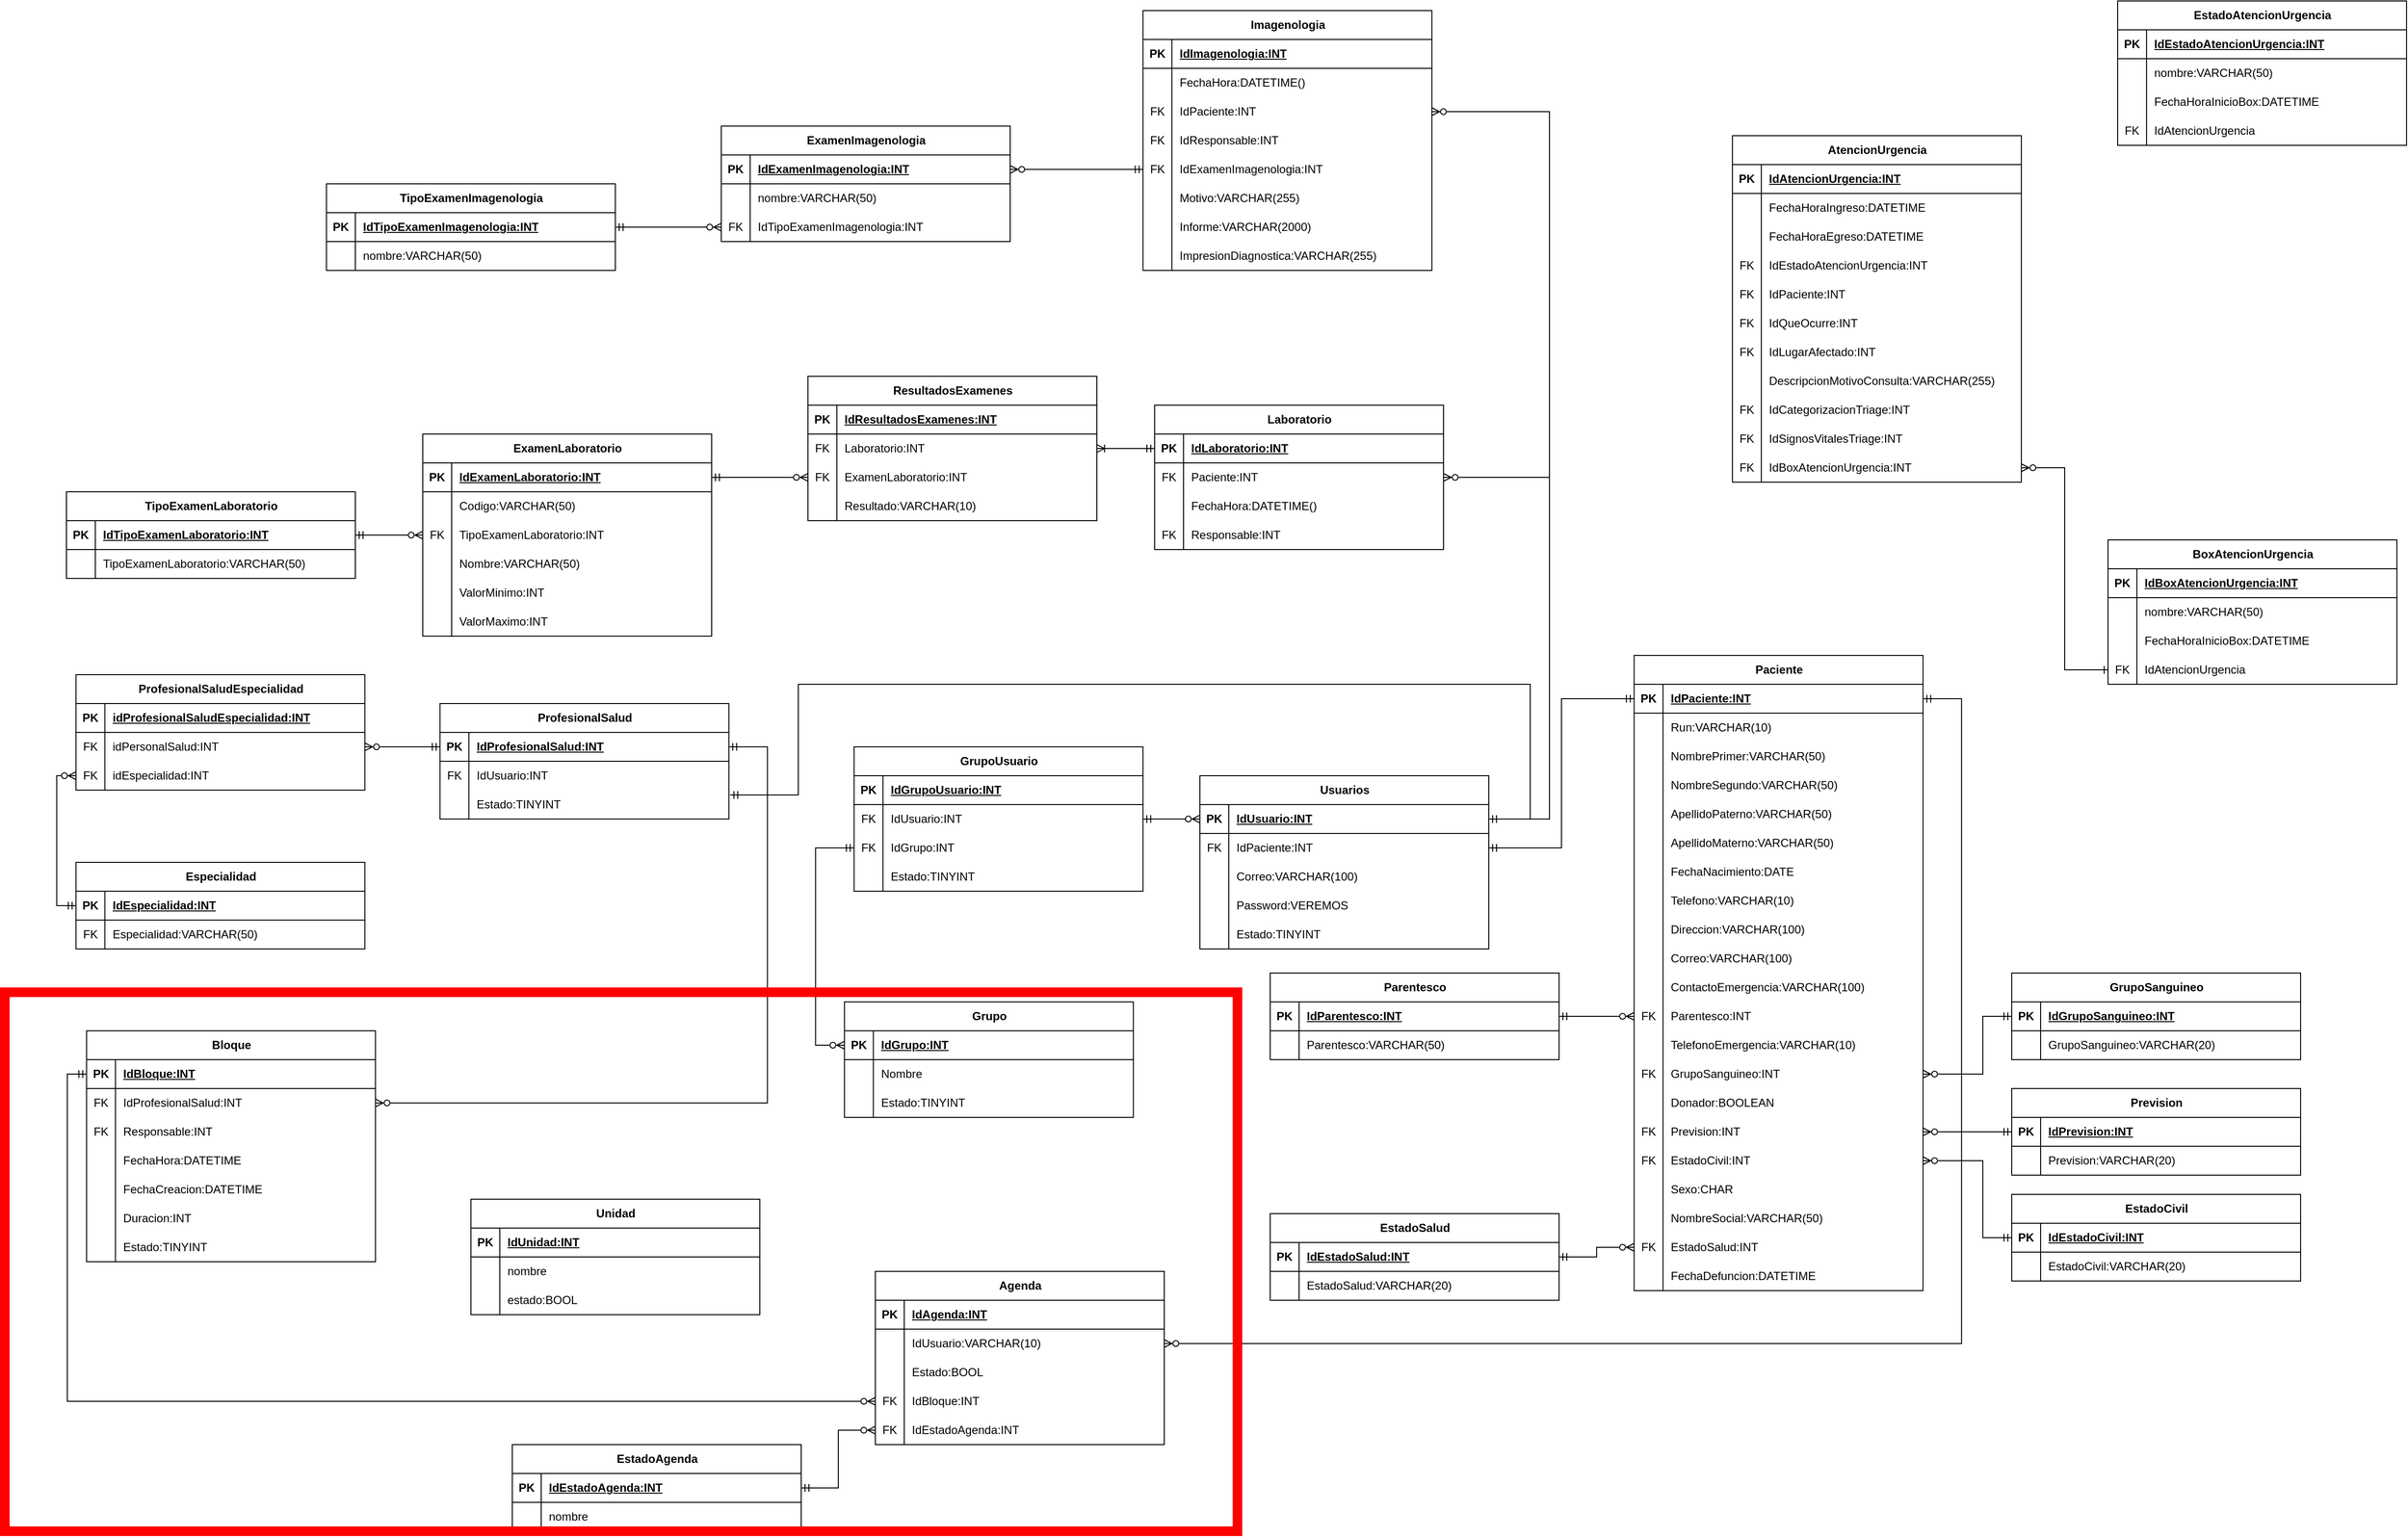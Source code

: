 <mxfile version="22.1.11" type="github">
  <diagram name="Página-1" id="NzEY5Oon2eNFP-K9tF7l">
    <mxGraphModel dx="3915" dy="2027" grid="1" gridSize="10" guides="1" tooltips="1" connect="1" arrows="1" fold="1" page="1" pageScale="1" pageWidth="827" pageHeight="1169" math="0" shadow="0">
      <root>
        <mxCell id="0" />
        <mxCell id="1" parent="0" />
        <mxCell id="nTcyz3-fil_7eup9axXW-1" value="Paciente" style="shape=table;startSize=30;container=1;collapsible=1;childLayout=tableLayout;fixedRows=1;rowLines=0;fontStyle=1;align=center;resizeLast=1;html=1;" parent="1" vertex="1">
          <mxGeometry x="37.89" y="230" width="300" height="660" as="geometry" />
        </mxCell>
        <mxCell id="nTcyz3-fil_7eup9axXW-2" value="" style="shape=tableRow;horizontal=0;startSize=0;swimlaneHead=0;swimlaneBody=0;fillColor=none;collapsible=0;dropTarget=0;points=[[0,0.5],[1,0.5]];portConstraint=eastwest;top=0;left=0;right=0;bottom=1;" parent="nTcyz3-fil_7eup9axXW-1" vertex="1">
          <mxGeometry y="30" width="300" height="30" as="geometry" />
        </mxCell>
        <mxCell id="nTcyz3-fil_7eup9axXW-3" value="PK" style="shape=partialRectangle;connectable=0;fillColor=none;top=0;left=0;bottom=0;right=0;fontStyle=1;overflow=hidden;whiteSpace=wrap;html=1;" parent="nTcyz3-fil_7eup9axXW-2" vertex="1">
          <mxGeometry width="30" height="30" as="geometry">
            <mxRectangle width="30" height="30" as="alternateBounds" />
          </mxGeometry>
        </mxCell>
        <mxCell id="nTcyz3-fil_7eup9axXW-4" value="IdPaciente:INT" style="shape=partialRectangle;connectable=0;fillColor=none;top=0;left=0;bottom=0;right=0;align=left;spacingLeft=6;fontStyle=5;overflow=hidden;whiteSpace=wrap;html=1;" parent="nTcyz3-fil_7eup9axXW-2" vertex="1">
          <mxGeometry x="30" width="270" height="30" as="geometry">
            <mxRectangle width="270" height="30" as="alternateBounds" />
          </mxGeometry>
        </mxCell>
        <mxCell id="nTcyz3-fil_7eup9axXW-5" value="" style="shape=tableRow;horizontal=0;startSize=0;swimlaneHead=0;swimlaneBody=0;fillColor=none;collapsible=0;dropTarget=0;points=[[0,0.5],[1,0.5]];portConstraint=eastwest;top=0;left=0;right=0;bottom=0;" parent="nTcyz3-fil_7eup9axXW-1" vertex="1">
          <mxGeometry y="60" width="300" height="30" as="geometry" />
        </mxCell>
        <mxCell id="nTcyz3-fil_7eup9axXW-6" value="" style="shape=partialRectangle;connectable=0;fillColor=none;top=0;left=0;bottom=0;right=0;editable=1;overflow=hidden;whiteSpace=wrap;html=1;" parent="nTcyz3-fil_7eup9axXW-5" vertex="1">
          <mxGeometry width="30" height="30" as="geometry">
            <mxRectangle width="30" height="30" as="alternateBounds" />
          </mxGeometry>
        </mxCell>
        <mxCell id="nTcyz3-fil_7eup9axXW-7" value="Run:VARCHAR(10)" style="shape=partialRectangle;connectable=0;fillColor=none;top=0;left=0;bottom=0;right=0;align=left;spacingLeft=6;overflow=hidden;whiteSpace=wrap;html=1;" parent="nTcyz3-fil_7eup9axXW-5" vertex="1">
          <mxGeometry x="30" width="270" height="30" as="geometry">
            <mxRectangle width="270" height="30" as="alternateBounds" />
          </mxGeometry>
        </mxCell>
        <mxCell id="nTcyz3-fil_7eup9axXW-8" value="" style="shape=tableRow;horizontal=0;startSize=0;swimlaneHead=0;swimlaneBody=0;fillColor=none;collapsible=0;dropTarget=0;points=[[0,0.5],[1,0.5]];portConstraint=eastwest;top=0;left=0;right=0;bottom=0;" parent="nTcyz3-fil_7eup9axXW-1" vertex="1">
          <mxGeometry y="90" width="300" height="30" as="geometry" />
        </mxCell>
        <mxCell id="nTcyz3-fil_7eup9axXW-9" value="" style="shape=partialRectangle;connectable=0;fillColor=none;top=0;left=0;bottom=0;right=0;editable=1;overflow=hidden;whiteSpace=wrap;html=1;" parent="nTcyz3-fil_7eup9axXW-8" vertex="1">
          <mxGeometry width="30" height="30" as="geometry">
            <mxRectangle width="30" height="30" as="alternateBounds" />
          </mxGeometry>
        </mxCell>
        <mxCell id="nTcyz3-fil_7eup9axXW-10" value="NombrePrimer:VARCHAR(50)" style="shape=partialRectangle;connectable=0;fillColor=none;top=0;left=0;bottom=0;right=0;align=left;spacingLeft=6;overflow=hidden;whiteSpace=wrap;html=1;" parent="nTcyz3-fil_7eup9axXW-8" vertex="1">
          <mxGeometry x="30" width="270" height="30" as="geometry">
            <mxRectangle width="270" height="30" as="alternateBounds" />
          </mxGeometry>
        </mxCell>
        <mxCell id="nTcyz3-fil_7eup9axXW-11" value="" style="shape=tableRow;horizontal=0;startSize=0;swimlaneHead=0;swimlaneBody=0;fillColor=none;collapsible=0;dropTarget=0;points=[[0,0.5],[1,0.5]];portConstraint=eastwest;top=0;left=0;right=0;bottom=0;" parent="nTcyz3-fil_7eup9axXW-1" vertex="1">
          <mxGeometry y="120" width="300" height="30" as="geometry" />
        </mxCell>
        <mxCell id="nTcyz3-fil_7eup9axXW-12" value="" style="shape=partialRectangle;connectable=0;fillColor=none;top=0;left=0;bottom=0;right=0;editable=1;overflow=hidden;whiteSpace=wrap;html=1;" parent="nTcyz3-fil_7eup9axXW-11" vertex="1">
          <mxGeometry width="30" height="30" as="geometry">
            <mxRectangle width="30" height="30" as="alternateBounds" />
          </mxGeometry>
        </mxCell>
        <mxCell id="nTcyz3-fil_7eup9axXW-13" value="NombreSegundo:VARCHAR(50)" style="shape=partialRectangle;connectable=0;fillColor=none;top=0;left=0;bottom=0;right=0;align=left;spacingLeft=6;overflow=hidden;whiteSpace=wrap;html=1;" parent="nTcyz3-fil_7eup9axXW-11" vertex="1">
          <mxGeometry x="30" width="270" height="30" as="geometry">
            <mxRectangle width="270" height="30" as="alternateBounds" />
          </mxGeometry>
        </mxCell>
        <mxCell id="nTcyz3-fil_7eup9axXW-29" value="" style="shape=tableRow;horizontal=0;startSize=0;swimlaneHead=0;swimlaneBody=0;fillColor=none;collapsible=0;dropTarget=0;points=[[0,0.5],[1,0.5]];portConstraint=eastwest;top=0;left=0;right=0;bottom=0;" parent="nTcyz3-fil_7eup9axXW-1" vertex="1">
          <mxGeometry y="150" width="300" height="30" as="geometry" />
        </mxCell>
        <mxCell id="nTcyz3-fil_7eup9axXW-30" value="" style="shape=partialRectangle;connectable=0;fillColor=none;top=0;left=0;bottom=0;right=0;editable=1;overflow=hidden;whiteSpace=wrap;html=1;" parent="nTcyz3-fil_7eup9axXW-29" vertex="1">
          <mxGeometry width="30" height="30" as="geometry">
            <mxRectangle width="30" height="30" as="alternateBounds" />
          </mxGeometry>
        </mxCell>
        <mxCell id="nTcyz3-fil_7eup9axXW-31" value="ApellidoPaterno:VARCHAR(50)" style="shape=partialRectangle;connectable=0;fillColor=none;top=0;left=0;bottom=0;right=0;align=left;spacingLeft=6;overflow=hidden;whiteSpace=wrap;html=1;" parent="nTcyz3-fil_7eup9axXW-29" vertex="1">
          <mxGeometry x="30" width="270" height="30" as="geometry">
            <mxRectangle width="270" height="30" as="alternateBounds" />
          </mxGeometry>
        </mxCell>
        <mxCell id="nTcyz3-fil_7eup9axXW-32" value="" style="shape=tableRow;horizontal=0;startSize=0;swimlaneHead=0;swimlaneBody=0;fillColor=none;collapsible=0;dropTarget=0;points=[[0,0.5],[1,0.5]];portConstraint=eastwest;top=0;left=0;right=0;bottom=0;" parent="nTcyz3-fil_7eup9axXW-1" vertex="1">
          <mxGeometry y="180" width="300" height="30" as="geometry" />
        </mxCell>
        <mxCell id="nTcyz3-fil_7eup9axXW-33" value="" style="shape=partialRectangle;connectable=0;fillColor=none;top=0;left=0;bottom=0;right=0;editable=1;overflow=hidden;whiteSpace=wrap;html=1;" parent="nTcyz3-fil_7eup9axXW-32" vertex="1">
          <mxGeometry width="30" height="30" as="geometry">
            <mxRectangle width="30" height="30" as="alternateBounds" />
          </mxGeometry>
        </mxCell>
        <mxCell id="nTcyz3-fil_7eup9axXW-34" value="ApellidoMaterno:VARCHAR(50)" style="shape=partialRectangle;connectable=0;fillColor=none;top=0;left=0;bottom=0;right=0;align=left;spacingLeft=6;overflow=hidden;whiteSpace=wrap;html=1;" parent="nTcyz3-fil_7eup9axXW-32" vertex="1">
          <mxGeometry x="30" width="270" height="30" as="geometry">
            <mxRectangle width="270" height="30" as="alternateBounds" />
          </mxGeometry>
        </mxCell>
        <mxCell id="nTcyz3-fil_7eup9axXW-35" value="" style="shape=tableRow;horizontal=0;startSize=0;swimlaneHead=0;swimlaneBody=0;fillColor=none;collapsible=0;dropTarget=0;points=[[0,0.5],[1,0.5]];portConstraint=eastwest;top=0;left=0;right=0;bottom=0;" parent="nTcyz3-fil_7eup9axXW-1" vertex="1">
          <mxGeometry y="210" width="300" height="30" as="geometry" />
        </mxCell>
        <mxCell id="nTcyz3-fil_7eup9axXW-36" value="" style="shape=partialRectangle;connectable=0;fillColor=none;top=0;left=0;bottom=0;right=0;editable=1;overflow=hidden;whiteSpace=wrap;html=1;" parent="nTcyz3-fil_7eup9axXW-35" vertex="1">
          <mxGeometry width="30" height="30" as="geometry">
            <mxRectangle width="30" height="30" as="alternateBounds" />
          </mxGeometry>
        </mxCell>
        <mxCell id="nTcyz3-fil_7eup9axXW-37" value="FechaNacimiento:DATE" style="shape=partialRectangle;connectable=0;fillColor=none;top=0;left=0;bottom=0;right=0;align=left;spacingLeft=6;overflow=hidden;whiteSpace=wrap;html=1;" parent="nTcyz3-fil_7eup9axXW-35" vertex="1">
          <mxGeometry x="30" width="270" height="30" as="geometry">
            <mxRectangle width="270" height="30" as="alternateBounds" />
          </mxGeometry>
        </mxCell>
        <mxCell id="nTcyz3-fil_7eup9axXW-38" value="" style="shape=tableRow;horizontal=0;startSize=0;swimlaneHead=0;swimlaneBody=0;fillColor=none;collapsible=0;dropTarget=0;points=[[0,0.5],[1,0.5]];portConstraint=eastwest;top=0;left=0;right=0;bottom=0;" parent="nTcyz3-fil_7eup9axXW-1" vertex="1">
          <mxGeometry y="240" width="300" height="30" as="geometry" />
        </mxCell>
        <mxCell id="nTcyz3-fil_7eup9axXW-39" value="" style="shape=partialRectangle;connectable=0;fillColor=none;top=0;left=0;bottom=0;right=0;editable=1;overflow=hidden;whiteSpace=wrap;html=1;" parent="nTcyz3-fil_7eup9axXW-38" vertex="1">
          <mxGeometry width="30" height="30" as="geometry">
            <mxRectangle width="30" height="30" as="alternateBounds" />
          </mxGeometry>
        </mxCell>
        <mxCell id="nTcyz3-fil_7eup9axXW-40" value="Telefono:VARCHAR(10)" style="shape=partialRectangle;connectable=0;fillColor=none;top=0;left=0;bottom=0;right=0;align=left;spacingLeft=6;overflow=hidden;whiteSpace=wrap;html=1;" parent="nTcyz3-fil_7eup9axXW-38" vertex="1">
          <mxGeometry x="30" width="270" height="30" as="geometry">
            <mxRectangle width="270" height="30" as="alternateBounds" />
          </mxGeometry>
        </mxCell>
        <mxCell id="nTcyz3-fil_7eup9axXW-191" value="" style="shape=tableRow;horizontal=0;startSize=0;swimlaneHead=0;swimlaneBody=0;fillColor=none;collapsible=0;dropTarget=0;points=[[0,0.5],[1,0.5]];portConstraint=eastwest;top=0;left=0;right=0;bottom=0;" parent="nTcyz3-fil_7eup9axXW-1" vertex="1">
          <mxGeometry y="270" width="300" height="30" as="geometry" />
        </mxCell>
        <mxCell id="nTcyz3-fil_7eup9axXW-192" value="" style="shape=partialRectangle;connectable=0;fillColor=none;top=0;left=0;bottom=0;right=0;editable=1;overflow=hidden;whiteSpace=wrap;html=1;" parent="nTcyz3-fil_7eup9axXW-191" vertex="1">
          <mxGeometry width="30" height="30" as="geometry">
            <mxRectangle width="30" height="30" as="alternateBounds" />
          </mxGeometry>
        </mxCell>
        <mxCell id="nTcyz3-fil_7eup9axXW-193" value="Direccion:VARCHAR(100)" style="shape=partialRectangle;connectable=0;fillColor=none;top=0;left=0;bottom=0;right=0;align=left;spacingLeft=6;overflow=hidden;whiteSpace=wrap;html=1;" parent="nTcyz3-fil_7eup9axXW-191" vertex="1">
          <mxGeometry x="30" width="270" height="30" as="geometry">
            <mxRectangle width="270" height="30" as="alternateBounds" />
          </mxGeometry>
        </mxCell>
        <mxCell id="u7iMLTZD69oaH_UcyY8--70" value="" style="shape=tableRow;horizontal=0;startSize=0;swimlaneHead=0;swimlaneBody=0;fillColor=none;collapsible=0;dropTarget=0;points=[[0,0.5],[1,0.5]];portConstraint=eastwest;top=0;left=0;right=0;bottom=0;" parent="nTcyz3-fil_7eup9axXW-1" vertex="1">
          <mxGeometry y="300" width="300" height="30" as="geometry" />
        </mxCell>
        <mxCell id="u7iMLTZD69oaH_UcyY8--71" value="" style="shape=partialRectangle;connectable=0;fillColor=none;top=0;left=0;bottom=0;right=0;editable=1;overflow=hidden;whiteSpace=wrap;html=1;" parent="u7iMLTZD69oaH_UcyY8--70" vertex="1">
          <mxGeometry width="30" height="30" as="geometry">
            <mxRectangle width="30" height="30" as="alternateBounds" />
          </mxGeometry>
        </mxCell>
        <mxCell id="u7iMLTZD69oaH_UcyY8--72" value="Correo:VARCHAR(100)" style="shape=partialRectangle;connectable=0;fillColor=none;top=0;left=0;bottom=0;right=0;align=left;spacingLeft=6;overflow=hidden;whiteSpace=wrap;html=1;" parent="u7iMLTZD69oaH_UcyY8--70" vertex="1">
          <mxGeometry x="30" width="270" height="30" as="geometry">
            <mxRectangle width="270" height="30" as="alternateBounds" />
          </mxGeometry>
        </mxCell>
        <mxCell id="nTcyz3-fil_7eup9axXW-41" value="" style="shape=tableRow;horizontal=0;startSize=0;swimlaneHead=0;swimlaneBody=0;fillColor=none;collapsible=0;dropTarget=0;points=[[0,0.5],[1,0.5]];portConstraint=eastwest;top=0;left=0;right=0;bottom=0;" parent="nTcyz3-fil_7eup9axXW-1" vertex="1">
          <mxGeometry y="330" width="300" height="30" as="geometry" />
        </mxCell>
        <mxCell id="nTcyz3-fil_7eup9axXW-42" value="" style="shape=partialRectangle;connectable=0;fillColor=none;top=0;left=0;bottom=0;right=0;editable=1;overflow=hidden;whiteSpace=wrap;html=1;" parent="nTcyz3-fil_7eup9axXW-41" vertex="1">
          <mxGeometry width="30" height="30" as="geometry">
            <mxRectangle width="30" height="30" as="alternateBounds" />
          </mxGeometry>
        </mxCell>
        <mxCell id="nTcyz3-fil_7eup9axXW-43" value="ContactoEmergencia:VARCHAR(100)" style="shape=partialRectangle;connectable=0;fillColor=none;top=0;left=0;bottom=0;right=0;align=left;spacingLeft=6;overflow=hidden;whiteSpace=wrap;html=1;" parent="nTcyz3-fil_7eup9axXW-41" vertex="1">
          <mxGeometry x="30" width="270" height="30" as="geometry">
            <mxRectangle width="270" height="30" as="alternateBounds" />
          </mxGeometry>
        </mxCell>
        <mxCell id="nTcyz3-fil_7eup9axXW-44" value="" style="shape=tableRow;horizontal=0;startSize=0;swimlaneHead=0;swimlaneBody=0;fillColor=none;collapsible=0;dropTarget=0;points=[[0,0.5],[1,0.5]];portConstraint=eastwest;top=0;left=0;right=0;bottom=0;" parent="nTcyz3-fil_7eup9axXW-1" vertex="1">
          <mxGeometry y="360" width="300" height="30" as="geometry" />
        </mxCell>
        <mxCell id="nTcyz3-fil_7eup9axXW-45" value="FK" style="shape=partialRectangle;connectable=0;fillColor=none;top=0;left=0;bottom=0;right=0;editable=1;overflow=hidden;whiteSpace=wrap;html=1;" parent="nTcyz3-fil_7eup9axXW-44" vertex="1">
          <mxGeometry width="30" height="30" as="geometry">
            <mxRectangle width="30" height="30" as="alternateBounds" />
          </mxGeometry>
        </mxCell>
        <mxCell id="nTcyz3-fil_7eup9axXW-46" value="Parentesco:INT" style="shape=partialRectangle;connectable=0;fillColor=none;top=0;left=0;bottom=0;right=0;align=left;spacingLeft=6;overflow=hidden;whiteSpace=wrap;html=1;" parent="nTcyz3-fil_7eup9axXW-44" vertex="1">
          <mxGeometry x="30" width="270" height="30" as="geometry">
            <mxRectangle width="270" height="30" as="alternateBounds" />
          </mxGeometry>
        </mxCell>
        <mxCell id="nTcyz3-fil_7eup9axXW-47" value="" style="shape=tableRow;horizontal=0;startSize=0;swimlaneHead=0;swimlaneBody=0;fillColor=none;collapsible=0;dropTarget=0;points=[[0,0.5],[1,0.5]];portConstraint=eastwest;top=0;left=0;right=0;bottom=0;" parent="nTcyz3-fil_7eup9axXW-1" vertex="1">
          <mxGeometry y="390" width="300" height="30" as="geometry" />
        </mxCell>
        <mxCell id="nTcyz3-fil_7eup9axXW-48" value="" style="shape=partialRectangle;connectable=0;fillColor=none;top=0;left=0;bottom=0;right=0;editable=1;overflow=hidden;whiteSpace=wrap;html=1;" parent="nTcyz3-fil_7eup9axXW-47" vertex="1">
          <mxGeometry width="30" height="30" as="geometry">
            <mxRectangle width="30" height="30" as="alternateBounds" />
          </mxGeometry>
        </mxCell>
        <mxCell id="nTcyz3-fil_7eup9axXW-49" value="TelefonoEmergencia:VARCHAR(10)" style="shape=partialRectangle;connectable=0;fillColor=none;top=0;left=0;bottom=0;right=0;align=left;spacingLeft=6;overflow=hidden;whiteSpace=wrap;html=1;" parent="nTcyz3-fil_7eup9axXW-47" vertex="1">
          <mxGeometry x="30" width="270" height="30" as="geometry">
            <mxRectangle width="270" height="30" as="alternateBounds" />
          </mxGeometry>
        </mxCell>
        <mxCell id="u7iMLTZD69oaH_UcyY8--17" value="" style="shape=tableRow;horizontal=0;startSize=0;swimlaneHead=0;swimlaneBody=0;fillColor=none;collapsible=0;dropTarget=0;points=[[0,0.5],[1,0.5]];portConstraint=eastwest;top=0;left=0;right=0;bottom=0;" parent="nTcyz3-fil_7eup9axXW-1" vertex="1">
          <mxGeometry y="420" width="300" height="30" as="geometry" />
        </mxCell>
        <mxCell id="u7iMLTZD69oaH_UcyY8--18" value="FK" style="shape=partialRectangle;connectable=0;fillColor=none;top=0;left=0;bottom=0;right=0;editable=1;overflow=hidden;whiteSpace=wrap;html=1;" parent="u7iMLTZD69oaH_UcyY8--17" vertex="1">
          <mxGeometry width="30" height="30" as="geometry">
            <mxRectangle width="30" height="30" as="alternateBounds" />
          </mxGeometry>
        </mxCell>
        <mxCell id="u7iMLTZD69oaH_UcyY8--19" value="GrupoSanguineo:INT" style="shape=partialRectangle;connectable=0;fillColor=none;top=0;left=0;bottom=0;right=0;align=left;spacingLeft=6;overflow=hidden;whiteSpace=wrap;html=1;" parent="u7iMLTZD69oaH_UcyY8--17" vertex="1">
          <mxGeometry x="30" width="270" height="30" as="geometry">
            <mxRectangle width="270" height="30" as="alternateBounds" />
          </mxGeometry>
        </mxCell>
        <mxCell id="u7iMLTZD69oaH_UcyY8--64" value="" style="shape=tableRow;horizontal=0;startSize=0;swimlaneHead=0;swimlaneBody=0;fillColor=none;collapsible=0;dropTarget=0;points=[[0,0.5],[1,0.5]];portConstraint=eastwest;top=0;left=0;right=0;bottom=0;" parent="nTcyz3-fil_7eup9axXW-1" vertex="1">
          <mxGeometry y="450" width="300" height="30" as="geometry" />
        </mxCell>
        <mxCell id="u7iMLTZD69oaH_UcyY8--65" value="" style="shape=partialRectangle;connectable=0;fillColor=none;top=0;left=0;bottom=0;right=0;editable=1;overflow=hidden;whiteSpace=wrap;html=1;" parent="u7iMLTZD69oaH_UcyY8--64" vertex="1">
          <mxGeometry width="30" height="30" as="geometry">
            <mxRectangle width="30" height="30" as="alternateBounds" />
          </mxGeometry>
        </mxCell>
        <mxCell id="u7iMLTZD69oaH_UcyY8--66" value="Donador:BOOLEAN" style="shape=partialRectangle;connectable=0;fillColor=none;top=0;left=0;bottom=0;right=0;align=left;spacingLeft=6;overflow=hidden;whiteSpace=wrap;html=1;" parent="u7iMLTZD69oaH_UcyY8--64" vertex="1">
          <mxGeometry x="30" width="270" height="30" as="geometry">
            <mxRectangle width="270" height="30" as="alternateBounds" />
          </mxGeometry>
        </mxCell>
        <mxCell id="u7iMLTZD69oaH_UcyY8--20" value="" style="shape=tableRow;horizontal=0;startSize=0;swimlaneHead=0;swimlaneBody=0;fillColor=none;collapsible=0;dropTarget=0;points=[[0,0.5],[1,0.5]];portConstraint=eastwest;top=0;left=0;right=0;bottom=0;" parent="nTcyz3-fil_7eup9axXW-1" vertex="1">
          <mxGeometry y="480" width="300" height="30" as="geometry" />
        </mxCell>
        <mxCell id="u7iMLTZD69oaH_UcyY8--21" value="FK" style="shape=partialRectangle;connectable=0;fillColor=none;top=0;left=0;bottom=0;right=0;editable=1;overflow=hidden;whiteSpace=wrap;html=1;" parent="u7iMLTZD69oaH_UcyY8--20" vertex="1">
          <mxGeometry width="30" height="30" as="geometry">
            <mxRectangle width="30" height="30" as="alternateBounds" />
          </mxGeometry>
        </mxCell>
        <mxCell id="u7iMLTZD69oaH_UcyY8--22" value="Prevision:INT" style="shape=partialRectangle;connectable=0;fillColor=none;top=0;left=0;bottom=0;right=0;align=left;spacingLeft=6;overflow=hidden;whiteSpace=wrap;html=1;" parent="u7iMLTZD69oaH_UcyY8--20" vertex="1">
          <mxGeometry x="30" width="270" height="30" as="geometry">
            <mxRectangle width="270" height="30" as="alternateBounds" />
          </mxGeometry>
        </mxCell>
        <mxCell id="u7iMLTZD69oaH_UcyY8--43" value="" style="shape=tableRow;horizontal=0;startSize=0;swimlaneHead=0;swimlaneBody=0;fillColor=none;collapsible=0;dropTarget=0;points=[[0,0.5],[1,0.5]];portConstraint=eastwest;top=0;left=0;right=0;bottom=0;" parent="nTcyz3-fil_7eup9axXW-1" vertex="1">
          <mxGeometry y="510" width="300" height="30" as="geometry" />
        </mxCell>
        <mxCell id="u7iMLTZD69oaH_UcyY8--44" value="FK" style="shape=partialRectangle;connectable=0;fillColor=none;top=0;left=0;bottom=0;right=0;editable=1;overflow=hidden;whiteSpace=wrap;html=1;" parent="u7iMLTZD69oaH_UcyY8--43" vertex="1">
          <mxGeometry width="30" height="30" as="geometry">
            <mxRectangle width="30" height="30" as="alternateBounds" />
          </mxGeometry>
        </mxCell>
        <mxCell id="u7iMLTZD69oaH_UcyY8--45" value="EstadoCivil:INT" style="shape=partialRectangle;connectable=0;fillColor=none;top=0;left=0;bottom=0;right=0;align=left;spacingLeft=6;overflow=hidden;whiteSpace=wrap;html=1;" parent="u7iMLTZD69oaH_UcyY8--43" vertex="1">
          <mxGeometry x="30" width="270" height="30" as="geometry">
            <mxRectangle width="270" height="30" as="alternateBounds" />
          </mxGeometry>
        </mxCell>
        <mxCell id="u7iMLTZD69oaH_UcyY8--34" value="" style="shape=tableRow;horizontal=0;startSize=0;swimlaneHead=0;swimlaneBody=0;fillColor=none;collapsible=0;dropTarget=0;points=[[0,0.5],[1,0.5]];portConstraint=eastwest;top=0;left=0;right=0;bottom=0;" parent="nTcyz3-fil_7eup9axXW-1" vertex="1">
          <mxGeometry y="540" width="300" height="30" as="geometry" />
        </mxCell>
        <mxCell id="u7iMLTZD69oaH_UcyY8--35" value="" style="shape=partialRectangle;connectable=0;fillColor=none;top=0;left=0;bottom=0;right=0;editable=1;overflow=hidden;whiteSpace=wrap;html=1;" parent="u7iMLTZD69oaH_UcyY8--34" vertex="1">
          <mxGeometry width="30" height="30" as="geometry">
            <mxRectangle width="30" height="30" as="alternateBounds" />
          </mxGeometry>
        </mxCell>
        <mxCell id="u7iMLTZD69oaH_UcyY8--36" value="Sexo:CHAR" style="shape=partialRectangle;connectable=0;fillColor=none;top=0;left=0;bottom=0;right=0;align=left;spacingLeft=6;overflow=hidden;whiteSpace=wrap;html=1;" parent="u7iMLTZD69oaH_UcyY8--34" vertex="1">
          <mxGeometry x="30" width="270" height="30" as="geometry">
            <mxRectangle width="270" height="30" as="alternateBounds" />
          </mxGeometry>
        </mxCell>
        <mxCell id="u7iMLTZD69oaH_UcyY8--37" value="" style="shape=tableRow;horizontal=0;startSize=0;swimlaneHead=0;swimlaneBody=0;fillColor=none;collapsible=0;dropTarget=0;points=[[0,0.5],[1,0.5]];portConstraint=eastwest;top=0;left=0;right=0;bottom=0;" parent="nTcyz3-fil_7eup9axXW-1" vertex="1">
          <mxGeometry y="570" width="300" height="30" as="geometry" />
        </mxCell>
        <mxCell id="u7iMLTZD69oaH_UcyY8--38" value="" style="shape=partialRectangle;connectable=0;fillColor=none;top=0;left=0;bottom=0;right=0;editable=1;overflow=hidden;whiteSpace=wrap;html=1;" parent="u7iMLTZD69oaH_UcyY8--37" vertex="1">
          <mxGeometry width="30" height="30" as="geometry">
            <mxRectangle width="30" height="30" as="alternateBounds" />
          </mxGeometry>
        </mxCell>
        <mxCell id="u7iMLTZD69oaH_UcyY8--39" value="NombreSocial:VARCHAR(50)" style="shape=partialRectangle;connectable=0;fillColor=none;top=0;left=0;bottom=0;right=0;align=left;spacingLeft=6;overflow=hidden;whiteSpace=wrap;html=1;" parent="u7iMLTZD69oaH_UcyY8--37" vertex="1">
          <mxGeometry x="30" width="270" height="30" as="geometry">
            <mxRectangle width="270" height="30" as="alternateBounds" />
          </mxGeometry>
        </mxCell>
        <mxCell id="u7iMLTZD69oaH_UcyY8--23" value="" style="shape=tableRow;horizontal=0;startSize=0;swimlaneHead=0;swimlaneBody=0;fillColor=none;collapsible=0;dropTarget=0;points=[[0,0.5],[1,0.5]];portConstraint=eastwest;top=0;left=0;right=0;bottom=0;" parent="nTcyz3-fil_7eup9axXW-1" vertex="1">
          <mxGeometry y="600" width="300" height="30" as="geometry" />
        </mxCell>
        <mxCell id="u7iMLTZD69oaH_UcyY8--24" value="FK" style="shape=partialRectangle;connectable=0;fillColor=none;top=0;left=0;bottom=0;right=0;editable=1;overflow=hidden;whiteSpace=wrap;html=1;" parent="u7iMLTZD69oaH_UcyY8--23" vertex="1">
          <mxGeometry width="30" height="30" as="geometry">
            <mxRectangle width="30" height="30" as="alternateBounds" />
          </mxGeometry>
        </mxCell>
        <mxCell id="u7iMLTZD69oaH_UcyY8--25" value="EstadoSalud:INT" style="shape=partialRectangle;connectable=0;fillColor=none;top=0;left=0;bottom=0;right=0;align=left;spacingLeft=6;overflow=hidden;whiteSpace=wrap;html=1;" parent="u7iMLTZD69oaH_UcyY8--23" vertex="1">
          <mxGeometry x="30" width="270" height="30" as="geometry">
            <mxRectangle width="270" height="30" as="alternateBounds" />
          </mxGeometry>
        </mxCell>
        <mxCell id="u7iMLTZD69oaH_UcyY8--67" value="" style="shape=tableRow;horizontal=0;startSize=0;swimlaneHead=0;swimlaneBody=0;fillColor=none;collapsible=0;dropTarget=0;points=[[0,0.5],[1,0.5]];portConstraint=eastwest;top=0;left=0;right=0;bottom=0;" parent="nTcyz3-fil_7eup9axXW-1" vertex="1">
          <mxGeometry y="630" width="300" height="30" as="geometry" />
        </mxCell>
        <mxCell id="u7iMLTZD69oaH_UcyY8--68" value="" style="shape=partialRectangle;connectable=0;fillColor=none;top=0;left=0;bottom=0;right=0;editable=1;overflow=hidden;whiteSpace=wrap;html=1;" parent="u7iMLTZD69oaH_UcyY8--67" vertex="1">
          <mxGeometry width="30" height="30" as="geometry">
            <mxRectangle width="30" height="30" as="alternateBounds" />
          </mxGeometry>
        </mxCell>
        <mxCell id="u7iMLTZD69oaH_UcyY8--69" value="FechaDefuncion:DATETIME" style="shape=partialRectangle;connectable=0;fillColor=none;top=0;left=0;bottom=0;right=0;align=left;spacingLeft=6;overflow=hidden;whiteSpace=wrap;html=1;" parent="u7iMLTZD69oaH_UcyY8--67" vertex="1">
          <mxGeometry x="30" width="270" height="30" as="geometry">
            <mxRectangle width="270" height="30" as="alternateBounds" />
          </mxGeometry>
        </mxCell>
        <mxCell id="nTcyz3-fil_7eup9axXW-56" value="Bloque" style="shape=table;startSize=30;container=1;collapsible=1;childLayout=tableLayout;fixedRows=1;rowLines=0;fontStyle=1;align=center;resizeLast=1;html=1;" parent="1" vertex="1">
          <mxGeometry x="-1569.11" y="620" width="300" height="240" as="geometry" />
        </mxCell>
        <mxCell id="nTcyz3-fil_7eup9axXW-57" value="" style="shape=tableRow;horizontal=0;startSize=0;swimlaneHead=0;swimlaneBody=0;fillColor=none;collapsible=0;dropTarget=0;points=[[0,0.5],[1,0.5]];portConstraint=eastwest;top=0;left=0;right=0;bottom=1;" parent="nTcyz3-fil_7eup9axXW-56" vertex="1">
          <mxGeometry y="30" width="300" height="30" as="geometry" />
        </mxCell>
        <mxCell id="nTcyz3-fil_7eup9axXW-58" value="PK" style="shape=partialRectangle;connectable=0;fillColor=none;top=0;left=0;bottom=0;right=0;fontStyle=1;overflow=hidden;whiteSpace=wrap;html=1;" parent="nTcyz3-fil_7eup9axXW-57" vertex="1">
          <mxGeometry width="30" height="30" as="geometry">
            <mxRectangle width="30" height="30" as="alternateBounds" />
          </mxGeometry>
        </mxCell>
        <mxCell id="nTcyz3-fil_7eup9axXW-59" value="IdBloque:INT" style="shape=partialRectangle;connectable=0;fillColor=none;top=0;left=0;bottom=0;right=0;align=left;spacingLeft=6;fontStyle=5;overflow=hidden;whiteSpace=wrap;html=1;" parent="nTcyz3-fil_7eup9axXW-57" vertex="1">
          <mxGeometry x="30" width="270" height="30" as="geometry">
            <mxRectangle width="270" height="30" as="alternateBounds" />
          </mxGeometry>
        </mxCell>
        <mxCell id="nTcyz3-fil_7eup9axXW-60" value="" style="shape=tableRow;horizontal=0;startSize=0;swimlaneHead=0;swimlaneBody=0;fillColor=none;collapsible=0;dropTarget=0;points=[[0,0.5],[1,0.5]];portConstraint=eastwest;top=0;left=0;right=0;bottom=0;" parent="nTcyz3-fil_7eup9axXW-56" vertex="1">
          <mxGeometry y="60" width="300" height="30" as="geometry" />
        </mxCell>
        <mxCell id="nTcyz3-fil_7eup9axXW-61" value="FK" style="shape=partialRectangle;connectable=0;fillColor=none;top=0;left=0;bottom=0;right=0;editable=1;overflow=hidden;whiteSpace=wrap;html=1;" parent="nTcyz3-fil_7eup9axXW-60" vertex="1">
          <mxGeometry width="30" height="30" as="geometry">
            <mxRectangle width="30" height="30" as="alternateBounds" />
          </mxGeometry>
        </mxCell>
        <mxCell id="nTcyz3-fil_7eup9axXW-62" value="IdProfesionalSalud:INT" style="shape=partialRectangle;connectable=0;fillColor=none;top=0;left=0;bottom=0;right=0;align=left;spacingLeft=6;overflow=hidden;whiteSpace=wrap;html=1;" parent="nTcyz3-fil_7eup9axXW-60" vertex="1">
          <mxGeometry x="30" width="270" height="30" as="geometry">
            <mxRectangle width="270" height="30" as="alternateBounds" />
          </mxGeometry>
        </mxCell>
        <mxCell id="nTcyz3-fil_7eup9axXW-169" value="" style="shape=tableRow;horizontal=0;startSize=0;swimlaneHead=0;swimlaneBody=0;fillColor=none;collapsible=0;dropTarget=0;points=[[0,0.5],[1,0.5]];portConstraint=eastwest;top=0;left=0;right=0;bottom=0;" parent="nTcyz3-fil_7eup9axXW-56" vertex="1">
          <mxGeometry y="90" width="300" height="30" as="geometry" />
        </mxCell>
        <mxCell id="nTcyz3-fil_7eup9axXW-170" value="FK" style="shape=partialRectangle;connectable=0;fillColor=none;top=0;left=0;bottom=0;right=0;editable=1;overflow=hidden;whiteSpace=wrap;html=1;" parent="nTcyz3-fil_7eup9axXW-169" vertex="1">
          <mxGeometry width="30" height="30" as="geometry">
            <mxRectangle width="30" height="30" as="alternateBounds" />
          </mxGeometry>
        </mxCell>
        <mxCell id="nTcyz3-fil_7eup9axXW-171" value="Responsable:INT" style="shape=partialRectangle;connectable=0;fillColor=none;top=0;left=0;bottom=0;right=0;align=left;spacingLeft=6;overflow=hidden;whiteSpace=wrap;html=1;" parent="nTcyz3-fil_7eup9axXW-169" vertex="1">
          <mxGeometry x="30" width="270" height="30" as="geometry">
            <mxRectangle width="270" height="30" as="alternateBounds" />
          </mxGeometry>
        </mxCell>
        <mxCell id="nTcyz3-fil_7eup9axXW-63" value="" style="shape=tableRow;horizontal=0;startSize=0;swimlaneHead=0;swimlaneBody=0;fillColor=none;collapsible=0;dropTarget=0;points=[[0,0.5],[1,0.5]];portConstraint=eastwest;top=0;left=0;right=0;bottom=0;" parent="nTcyz3-fil_7eup9axXW-56" vertex="1">
          <mxGeometry y="120" width="300" height="30" as="geometry" />
        </mxCell>
        <mxCell id="nTcyz3-fil_7eup9axXW-64" value="" style="shape=partialRectangle;connectable=0;fillColor=none;top=0;left=0;bottom=0;right=0;editable=1;overflow=hidden;whiteSpace=wrap;html=1;" parent="nTcyz3-fil_7eup9axXW-63" vertex="1">
          <mxGeometry width="30" height="30" as="geometry">
            <mxRectangle width="30" height="30" as="alternateBounds" />
          </mxGeometry>
        </mxCell>
        <mxCell id="nTcyz3-fil_7eup9axXW-65" value="FechaHora:DATETIME" style="shape=partialRectangle;connectable=0;fillColor=none;top=0;left=0;bottom=0;right=0;align=left;spacingLeft=6;overflow=hidden;whiteSpace=wrap;html=1;" parent="nTcyz3-fil_7eup9axXW-63" vertex="1">
          <mxGeometry x="30" width="270" height="30" as="geometry">
            <mxRectangle width="270" height="30" as="alternateBounds" />
          </mxGeometry>
        </mxCell>
        <mxCell id="nTcyz3-fil_7eup9axXW-172" value="" style="shape=tableRow;horizontal=0;startSize=0;swimlaneHead=0;swimlaneBody=0;fillColor=none;collapsible=0;dropTarget=0;points=[[0,0.5],[1,0.5]];portConstraint=eastwest;top=0;left=0;right=0;bottom=0;" parent="nTcyz3-fil_7eup9axXW-56" vertex="1">
          <mxGeometry y="150" width="300" height="30" as="geometry" />
        </mxCell>
        <mxCell id="nTcyz3-fil_7eup9axXW-173" value="" style="shape=partialRectangle;connectable=0;fillColor=none;top=0;left=0;bottom=0;right=0;editable=1;overflow=hidden;whiteSpace=wrap;html=1;" parent="nTcyz3-fil_7eup9axXW-172" vertex="1">
          <mxGeometry width="30" height="30" as="geometry">
            <mxRectangle width="30" height="30" as="alternateBounds" />
          </mxGeometry>
        </mxCell>
        <mxCell id="nTcyz3-fil_7eup9axXW-174" value="FechaCreacion:DATETIME" style="shape=partialRectangle;connectable=0;fillColor=none;top=0;left=0;bottom=0;right=0;align=left;spacingLeft=6;overflow=hidden;whiteSpace=wrap;html=1;" parent="nTcyz3-fil_7eup9axXW-172" vertex="1">
          <mxGeometry x="30" width="270" height="30" as="geometry">
            <mxRectangle width="270" height="30" as="alternateBounds" />
          </mxGeometry>
        </mxCell>
        <mxCell id="nTcyz3-fil_7eup9axXW-175" value="" style="shape=tableRow;horizontal=0;startSize=0;swimlaneHead=0;swimlaneBody=0;fillColor=none;collapsible=0;dropTarget=0;points=[[0,0.5],[1,0.5]];portConstraint=eastwest;top=0;left=0;right=0;bottom=0;" parent="nTcyz3-fil_7eup9axXW-56" vertex="1">
          <mxGeometry y="180" width="300" height="30" as="geometry" />
        </mxCell>
        <mxCell id="nTcyz3-fil_7eup9axXW-176" value="" style="shape=partialRectangle;connectable=0;fillColor=none;top=0;left=0;bottom=0;right=0;editable=1;overflow=hidden;whiteSpace=wrap;html=1;" parent="nTcyz3-fil_7eup9axXW-175" vertex="1">
          <mxGeometry width="30" height="30" as="geometry">
            <mxRectangle width="30" height="30" as="alternateBounds" />
          </mxGeometry>
        </mxCell>
        <mxCell id="nTcyz3-fil_7eup9axXW-177" value="Duracion:INT" style="shape=partialRectangle;connectable=0;fillColor=none;top=0;left=0;bottom=0;right=0;align=left;spacingLeft=6;overflow=hidden;whiteSpace=wrap;html=1;" parent="nTcyz3-fil_7eup9axXW-175" vertex="1">
          <mxGeometry x="30" width="270" height="30" as="geometry">
            <mxRectangle width="270" height="30" as="alternateBounds" />
          </mxGeometry>
        </mxCell>
        <mxCell id="nTcyz3-fil_7eup9axXW-178" value="" style="shape=tableRow;horizontal=0;startSize=0;swimlaneHead=0;swimlaneBody=0;fillColor=none;collapsible=0;dropTarget=0;points=[[0,0.5],[1,0.5]];portConstraint=eastwest;top=0;left=0;right=0;bottom=0;" parent="nTcyz3-fil_7eup9axXW-56" vertex="1">
          <mxGeometry y="210" width="300" height="30" as="geometry" />
        </mxCell>
        <mxCell id="nTcyz3-fil_7eup9axXW-179" value="" style="shape=partialRectangle;connectable=0;fillColor=none;top=0;left=0;bottom=0;right=0;editable=1;overflow=hidden;whiteSpace=wrap;html=1;" parent="nTcyz3-fil_7eup9axXW-178" vertex="1">
          <mxGeometry width="30" height="30" as="geometry">
            <mxRectangle width="30" height="30" as="alternateBounds" />
          </mxGeometry>
        </mxCell>
        <mxCell id="nTcyz3-fil_7eup9axXW-180" value="Estado:TINYINT" style="shape=partialRectangle;connectable=0;fillColor=none;top=0;left=0;bottom=0;right=0;align=left;spacingLeft=6;overflow=hidden;whiteSpace=wrap;html=1;" parent="nTcyz3-fil_7eup9axXW-178" vertex="1">
          <mxGeometry x="30" width="270" height="30" as="geometry">
            <mxRectangle width="270" height="30" as="alternateBounds" />
          </mxGeometry>
        </mxCell>
        <mxCell id="nTcyz3-fil_7eup9axXW-139" value="Agenda" style="shape=table;startSize=30;container=1;collapsible=1;childLayout=tableLayout;fixedRows=1;rowLines=0;fontStyle=1;align=center;resizeLast=1;html=1;" parent="1" vertex="1">
          <mxGeometry x="-750" y="870" width="300" height="180" as="geometry" />
        </mxCell>
        <mxCell id="nTcyz3-fil_7eup9axXW-140" value="" style="shape=tableRow;horizontal=0;startSize=0;swimlaneHead=0;swimlaneBody=0;fillColor=none;collapsible=0;dropTarget=0;points=[[0,0.5],[1,0.5]];portConstraint=eastwest;top=0;left=0;right=0;bottom=1;" parent="nTcyz3-fil_7eup9axXW-139" vertex="1">
          <mxGeometry y="30" width="300" height="30" as="geometry" />
        </mxCell>
        <mxCell id="nTcyz3-fil_7eup9axXW-141" value="PK" style="shape=partialRectangle;connectable=0;fillColor=none;top=0;left=0;bottom=0;right=0;fontStyle=1;overflow=hidden;whiteSpace=wrap;html=1;" parent="nTcyz3-fil_7eup9axXW-140" vertex="1">
          <mxGeometry width="30" height="30" as="geometry">
            <mxRectangle width="30" height="30" as="alternateBounds" />
          </mxGeometry>
        </mxCell>
        <mxCell id="nTcyz3-fil_7eup9axXW-142" value="IdAgenda:INT" style="shape=partialRectangle;connectable=0;fillColor=none;top=0;left=0;bottom=0;right=0;align=left;spacingLeft=6;fontStyle=5;overflow=hidden;whiteSpace=wrap;html=1;" parent="nTcyz3-fil_7eup9axXW-140" vertex="1">
          <mxGeometry x="30" width="270" height="30" as="geometry">
            <mxRectangle width="270" height="30" as="alternateBounds" />
          </mxGeometry>
        </mxCell>
        <mxCell id="nTcyz3-fil_7eup9axXW-143" value="" style="shape=tableRow;horizontal=0;startSize=0;swimlaneHead=0;swimlaneBody=0;fillColor=none;collapsible=0;dropTarget=0;points=[[0,0.5],[1,0.5]];portConstraint=eastwest;top=0;left=0;right=0;bottom=0;" parent="nTcyz3-fil_7eup9axXW-139" vertex="1">
          <mxGeometry y="60" width="300" height="30" as="geometry" />
        </mxCell>
        <mxCell id="nTcyz3-fil_7eup9axXW-144" value="" style="shape=partialRectangle;connectable=0;fillColor=none;top=0;left=0;bottom=0;right=0;editable=1;overflow=hidden;whiteSpace=wrap;html=1;" parent="nTcyz3-fil_7eup9axXW-143" vertex="1">
          <mxGeometry width="30" height="30" as="geometry">
            <mxRectangle width="30" height="30" as="alternateBounds" />
          </mxGeometry>
        </mxCell>
        <mxCell id="nTcyz3-fil_7eup9axXW-145" value="IdUsuario:VARCHAR(10)" style="shape=partialRectangle;connectable=0;fillColor=none;top=0;left=0;bottom=0;right=0;align=left;spacingLeft=6;overflow=hidden;whiteSpace=wrap;html=1;" parent="nTcyz3-fil_7eup9axXW-143" vertex="1">
          <mxGeometry x="30" width="270" height="30" as="geometry">
            <mxRectangle width="270" height="30" as="alternateBounds" />
          </mxGeometry>
        </mxCell>
        <mxCell id="u7iMLTZD69oaH_UcyY8--8" value="" style="shape=tableRow;horizontal=0;startSize=0;swimlaneHead=0;swimlaneBody=0;fillColor=none;collapsible=0;dropTarget=0;points=[[0,0.5],[1,0.5]];portConstraint=eastwest;top=0;left=0;right=0;bottom=0;" parent="nTcyz3-fil_7eup9axXW-139" vertex="1">
          <mxGeometry y="90" width="300" height="30" as="geometry" />
        </mxCell>
        <mxCell id="u7iMLTZD69oaH_UcyY8--9" value="" style="shape=partialRectangle;connectable=0;fillColor=none;top=0;left=0;bottom=0;right=0;editable=1;overflow=hidden;whiteSpace=wrap;html=1;" parent="u7iMLTZD69oaH_UcyY8--8" vertex="1">
          <mxGeometry width="30" height="30" as="geometry">
            <mxRectangle width="30" height="30" as="alternateBounds" />
          </mxGeometry>
        </mxCell>
        <mxCell id="u7iMLTZD69oaH_UcyY8--10" value="Estado:BOOL" style="shape=partialRectangle;connectable=0;fillColor=none;top=0;left=0;bottom=0;right=0;align=left;spacingLeft=6;overflow=hidden;whiteSpace=wrap;html=1;" parent="u7iMLTZD69oaH_UcyY8--8" vertex="1">
          <mxGeometry x="30" width="270" height="30" as="geometry">
            <mxRectangle width="270" height="30" as="alternateBounds" />
          </mxGeometry>
        </mxCell>
        <mxCell id="u7iMLTZD69oaH_UcyY8--26" value="" style="shape=tableRow;horizontal=0;startSize=0;swimlaneHead=0;swimlaneBody=0;fillColor=none;collapsible=0;dropTarget=0;points=[[0,0.5],[1,0.5]];portConstraint=eastwest;top=0;left=0;right=0;bottom=0;" parent="nTcyz3-fil_7eup9axXW-139" vertex="1">
          <mxGeometry y="120" width="300" height="30" as="geometry" />
        </mxCell>
        <mxCell id="u7iMLTZD69oaH_UcyY8--27" value="FK" style="shape=partialRectangle;connectable=0;fillColor=none;top=0;left=0;bottom=0;right=0;editable=1;overflow=hidden;whiteSpace=wrap;html=1;" parent="u7iMLTZD69oaH_UcyY8--26" vertex="1">
          <mxGeometry width="30" height="30" as="geometry">
            <mxRectangle width="30" height="30" as="alternateBounds" />
          </mxGeometry>
        </mxCell>
        <mxCell id="u7iMLTZD69oaH_UcyY8--28" value="IdBloque:INT" style="shape=partialRectangle;connectable=0;fillColor=none;top=0;left=0;bottom=0;right=0;align=left;spacingLeft=6;overflow=hidden;whiteSpace=wrap;html=1;" parent="u7iMLTZD69oaH_UcyY8--26" vertex="1">
          <mxGeometry x="30" width="270" height="30" as="geometry">
            <mxRectangle width="270" height="30" as="alternateBounds" />
          </mxGeometry>
        </mxCell>
        <mxCell id="_i9ss1cz1JY2jb3TmARJ-1" style="shape=tableRow;horizontal=0;startSize=0;swimlaneHead=0;swimlaneBody=0;fillColor=none;collapsible=0;dropTarget=0;points=[[0,0.5],[1,0.5]];portConstraint=eastwest;top=0;left=0;right=0;bottom=0;" parent="nTcyz3-fil_7eup9axXW-139" vertex="1">
          <mxGeometry y="150" width="300" height="30" as="geometry" />
        </mxCell>
        <mxCell id="_i9ss1cz1JY2jb3TmARJ-2" value="FK" style="shape=partialRectangle;connectable=0;fillColor=none;top=0;left=0;bottom=0;right=0;editable=1;overflow=hidden;whiteSpace=wrap;html=1;" parent="_i9ss1cz1JY2jb3TmARJ-1" vertex="1">
          <mxGeometry width="30" height="30" as="geometry">
            <mxRectangle width="30" height="30" as="alternateBounds" />
          </mxGeometry>
        </mxCell>
        <mxCell id="_i9ss1cz1JY2jb3TmARJ-3" value="IdEstadoAgenda:INT" style="shape=partialRectangle;connectable=0;fillColor=none;top=0;left=0;bottom=0;right=0;align=left;spacingLeft=6;overflow=hidden;whiteSpace=wrap;html=1;" parent="_i9ss1cz1JY2jb3TmARJ-1" vertex="1">
          <mxGeometry x="30" width="270" height="30" as="geometry">
            <mxRectangle width="270" height="30" as="alternateBounds" />
          </mxGeometry>
        </mxCell>
        <mxCell id="nTcyz3-fil_7eup9axXW-149" value="ProfesionalSalud" style="shape=table;startSize=30;container=1;collapsible=1;childLayout=tableLayout;fixedRows=1;rowLines=0;fontStyle=1;align=center;resizeLast=1;html=1;" parent="1" vertex="1">
          <mxGeometry x="-1202.11" y="280" width="300" height="120" as="geometry">
            <mxRectangle x="-40" y="335" width="120" height="30" as="alternateBounds" />
          </mxGeometry>
        </mxCell>
        <mxCell id="nTcyz3-fil_7eup9axXW-150" value="" style="shape=tableRow;horizontal=0;startSize=0;swimlaneHead=0;swimlaneBody=0;fillColor=none;collapsible=0;dropTarget=0;points=[[0,0.5],[1,0.5]];portConstraint=eastwest;top=0;left=0;right=0;bottom=1;" parent="nTcyz3-fil_7eup9axXW-149" vertex="1">
          <mxGeometry y="30" width="300" height="30" as="geometry" />
        </mxCell>
        <mxCell id="nTcyz3-fil_7eup9axXW-151" value="PK" style="shape=partialRectangle;connectable=0;fillColor=none;top=0;left=0;bottom=0;right=0;fontStyle=1;overflow=hidden;whiteSpace=wrap;html=1;" parent="nTcyz3-fil_7eup9axXW-150" vertex="1">
          <mxGeometry width="30" height="30" as="geometry">
            <mxRectangle width="30" height="30" as="alternateBounds" />
          </mxGeometry>
        </mxCell>
        <mxCell id="nTcyz3-fil_7eup9axXW-152" value="IdProfesionalSalud:INT" style="shape=partialRectangle;connectable=0;fillColor=none;top=0;left=0;bottom=0;right=0;align=left;spacingLeft=6;fontStyle=5;overflow=hidden;whiteSpace=wrap;html=1;" parent="nTcyz3-fil_7eup9axXW-150" vertex="1">
          <mxGeometry x="30" width="270" height="30" as="geometry">
            <mxRectangle width="270" height="30" as="alternateBounds" />
          </mxGeometry>
        </mxCell>
        <mxCell id="nTcyz3-fil_7eup9axXW-153" value="" style="shape=tableRow;horizontal=0;startSize=0;swimlaneHead=0;swimlaneBody=0;fillColor=none;collapsible=0;dropTarget=0;points=[[0,0.5],[1,0.5]];portConstraint=eastwest;top=0;left=0;right=0;bottom=0;" parent="nTcyz3-fil_7eup9axXW-149" vertex="1">
          <mxGeometry y="60" width="300" height="30" as="geometry" />
        </mxCell>
        <mxCell id="nTcyz3-fil_7eup9axXW-154" value="FK" style="shape=partialRectangle;connectable=0;fillColor=none;top=0;left=0;bottom=0;right=0;editable=1;overflow=hidden;whiteSpace=wrap;html=1;" parent="nTcyz3-fil_7eup9axXW-153" vertex="1">
          <mxGeometry width="30" height="30" as="geometry">
            <mxRectangle width="30" height="30" as="alternateBounds" />
          </mxGeometry>
        </mxCell>
        <mxCell id="nTcyz3-fil_7eup9axXW-155" value="IdUsuario:INT" style="shape=partialRectangle;connectable=0;fillColor=none;top=0;left=0;bottom=0;right=0;align=left;spacingLeft=6;overflow=hidden;whiteSpace=wrap;html=1;" parent="nTcyz3-fil_7eup9axXW-153" vertex="1">
          <mxGeometry x="30" width="270" height="30" as="geometry">
            <mxRectangle width="270" height="30" as="alternateBounds" />
          </mxGeometry>
        </mxCell>
        <mxCell id="u7iMLTZD69oaH_UcyY8--31" value="" style="shape=tableRow;horizontal=0;startSize=0;swimlaneHead=0;swimlaneBody=0;fillColor=none;collapsible=0;dropTarget=0;points=[[0,0.5],[1,0.5]];portConstraint=eastwest;top=0;left=0;right=0;bottom=0;" parent="nTcyz3-fil_7eup9axXW-149" vertex="1">
          <mxGeometry y="90" width="300" height="30" as="geometry" />
        </mxCell>
        <mxCell id="u7iMLTZD69oaH_UcyY8--32" value="" style="shape=partialRectangle;connectable=0;fillColor=none;top=0;left=0;bottom=0;right=0;editable=1;overflow=hidden;whiteSpace=wrap;html=1;" parent="u7iMLTZD69oaH_UcyY8--31" vertex="1">
          <mxGeometry width="30" height="30" as="geometry">
            <mxRectangle width="30" height="30" as="alternateBounds" />
          </mxGeometry>
        </mxCell>
        <mxCell id="u7iMLTZD69oaH_UcyY8--33" value="Estado:TINYINT" style="shape=partialRectangle;connectable=0;fillColor=none;top=0;left=0;bottom=0;right=0;align=left;spacingLeft=6;overflow=hidden;whiteSpace=wrap;html=1;" parent="u7iMLTZD69oaH_UcyY8--31" vertex="1">
          <mxGeometry x="30" width="270" height="30" as="geometry">
            <mxRectangle width="270" height="30" as="alternateBounds" />
          </mxGeometry>
        </mxCell>
        <mxCell id="nTcyz3-fil_7eup9axXW-159" value="Especialidad" style="shape=table;startSize=30;container=1;collapsible=1;childLayout=tableLayout;fixedRows=1;rowLines=0;fontStyle=1;align=center;resizeLast=1;html=1;" parent="1" vertex="1">
          <mxGeometry x="-1580.11" y="445" width="300" height="90" as="geometry" />
        </mxCell>
        <mxCell id="nTcyz3-fil_7eup9axXW-160" value="" style="shape=tableRow;horizontal=0;startSize=0;swimlaneHead=0;swimlaneBody=0;fillColor=none;collapsible=0;dropTarget=0;points=[[0,0.5],[1,0.5]];portConstraint=eastwest;top=0;left=0;right=0;bottom=1;" parent="nTcyz3-fil_7eup9axXW-159" vertex="1">
          <mxGeometry y="30" width="300" height="30" as="geometry" />
        </mxCell>
        <mxCell id="nTcyz3-fil_7eup9axXW-161" value="PK" style="shape=partialRectangle;connectable=0;fillColor=none;top=0;left=0;bottom=0;right=0;fontStyle=1;overflow=hidden;whiteSpace=wrap;html=1;" parent="nTcyz3-fil_7eup9axXW-160" vertex="1">
          <mxGeometry width="30" height="30" as="geometry">
            <mxRectangle width="30" height="30" as="alternateBounds" />
          </mxGeometry>
        </mxCell>
        <mxCell id="nTcyz3-fil_7eup9axXW-162" value="IdEspecialidad:INT" style="shape=partialRectangle;connectable=0;fillColor=none;top=0;left=0;bottom=0;right=0;align=left;spacingLeft=6;fontStyle=5;overflow=hidden;whiteSpace=wrap;html=1;" parent="nTcyz3-fil_7eup9axXW-160" vertex="1">
          <mxGeometry x="30" width="270" height="30" as="geometry">
            <mxRectangle width="270" height="30" as="alternateBounds" />
          </mxGeometry>
        </mxCell>
        <mxCell id="nTcyz3-fil_7eup9axXW-163" value="" style="shape=tableRow;horizontal=0;startSize=0;swimlaneHead=0;swimlaneBody=0;fillColor=none;collapsible=0;dropTarget=0;points=[[0,0.5],[1,0.5]];portConstraint=eastwest;top=0;left=0;right=0;bottom=0;" parent="nTcyz3-fil_7eup9axXW-159" vertex="1">
          <mxGeometry y="60" width="300" height="30" as="geometry" />
        </mxCell>
        <mxCell id="nTcyz3-fil_7eup9axXW-164" value="FK" style="shape=partialRectangle;connectable=0;fillColor=none;top=0;left=0;bottom=0;right=0;editable=1;overflow=hidden;whiteSpace=wrap;html=1;" parent="nTcyz3-fil_7eup9axXW-163" vertex="1">
          <mxGeometry width="30" height="30" as="geometry">
            <mxRectangle width="30" height="30" as="alternateBounds" />
          </mxGeometry>
        </mxCell>
        <mxCell id="nTcyz3-fil_7eup9axXW-165" value="Especialidad:VARCHAR(50)" style="shape=partialRectangle;connectable=0;fillColor=none;top=0;left=0;bottom=0;right=0;align=left;spacingLeft=6;overflow=hidden;whiteSpace=wrap;html=1;" parent="nTcyz3-fil_7eup9axXW-163" vertex="1">
          <mxGeometry x="30" width="270" height="30" as="geometry">
            <mxRectangle width="270" height="30" as="alternateBounds" />
          </mxGeometry>
        </mxCell>
        <mxCell id="nTcyz3-fil_7eup9axXW-183" style="edgeStyle=orthogonalEdgeStyle;rounded=0;orthogonalLoop=1;jettySize=auto;html=1;exitX=1;exitY=0.5;exitDx=0;exitDy=0;entryX=1;entryY=0.5;entryDx=0;entryDy=0;endArrow=ERzeroToMany;endFill=0;startArrow=ERmandOne;startFill=0;" parent="1" source="nTcyz3-fil_7eup9axXW-150" target="nTcyz3-fil_7eup9axXW-60" edge="1">
          <mxGeometry relative="1" as="geometry">
            <Array as="points">
              <mxPoint x="-862.11" y="325" />
              <mxPoint x="-862.11" y="695" />
            </Array>
          </mxGeometry>
        </mxCell>
        <mxCell id="nTcyz3-fil_7eup9axXW-187" style="edgeStyle=orthogonalEdgeStyle;rounded=0;orthogonalLoop=1;jettySize=auto;html=1;exitX=1;exitY=0.5;exitDx=0;exitDy=0;entryX=0;entryY=0.5;entryDx=0;entryDy=0;endArrow=ERzeroToMany;endFill=0;startArrow=ERone;startFill=0;" parent="1" target="u7iMLTZD69oaH_UcyY8--26" edge="1">
          <mxGeometry relative="1" as="geometry" />
        </mxCell>
        <mxCell id="nTcyz3-fil_7eup9axXW-189" style="edgeStyle=orthogonalEdgeStyle;rounded=0;orthogonalLoop=1;jettySize=auto;html=1;exitX=1;exitY=0.5;exitDx=0;exitDy=0;entryX=1;entryY=0.5;entryDx=0;entryDy=0;endArrow=ERmandOne;endFill=0;startArrow=ERzeroToMany;startFill=0;" parent="1" source="nTcyz3-fil_7eup9axXW-143" target="nTcyz3-fil_7eup9axXW-2" edge="1">
          <mxGeometry relative="1" as="geometry">
            <Array as="points">
              <mxPoint x="377.89" y="945" />
              <mxPoint x="377.89" y="275" />
            </Array>
          </mxGeometry>
        </mxCell>
        <mxCell id="B1HoM2Ke8qGaPyr10PzF-1" value="Parentesco" style="shape=table;startSize=30;container=1;collapsible=1;childLayout=tableLayout;fixedRows=1;rowLines=0;fontStyle=1;align=center;resizeLast=1;html=1;" parent="1" vertex="1">
          <mxGeometry x="-340" y="560" width="300" height="90" as="geometry" />
        </mxCell>
        <mxCell id="B1HoM2Ke8qGaPyr10PzF-2" value="" style="shape=tableRow;horizontal=0;startSize=0;swimlaneHead=0;swimlaneBody=0;fillColor=none;collapsible=0;dropTarget=0;points=[[0,0.5],[1,0.5]];portConstraint=eastwest;top=0;left=0;right=0;bottom=1;" parent="B1HoM2Ke8qGaPyr10PzF-1" vertex="1">
          <mxGeometry y="30" width="300" height="30" as="geometry" />
        </mxCell>
        <mxCell id="B1HoM2Ke8qGaPyr10PzF-3" value="PK" style="shape=partialRectangle;connectable=0;fillColor=none;top=0;left=0;bottom=0;right=0;fontStyle=1;overflow=hidden;whiteSpace=wrap;html=1;" parent="B1HoM2Ke8qGaPyr10PzF-2" vertex="1">
          <mxGeometry width="30" height="30" as="geometry">
            <mxRectangle width="30" height="30" as="alternateBounds" />
          </mxGeometry>
        </mxCell>
        <mxCell id="B1HoM2Ke8qGaPyr10PzF-4" value="IdParentesco:INT" style="shape=partialRectangle;connectable=0;fillColor=none;top=0;left=0;bottom=0;right=0;align=left;spacingLeft=6;fontStyle=5;overflow=hidden;whiteSpace=wrap;html=1;" parent="B1HoM2Ke8qGaPyr10PzF-2" vertex="1">
          <mxGeometry x="30" width="270" height="30" as="geometry">
            <mxRectangle width="270" height="30" as="alternateBounds" />
          </mxGeometry>
        </mxCell>
        <mxCell id="B1HoM2Ke8qGaPyr10PzF-5" value="" style="shape=tableRow;horizontal=0;startSize=0;swimlaneHead=0;swimlaneBody=0;fillColor=none;collapsible=0;dropTarget=0;points=[[0,0.5],[1,0.5]];portConstraint=eastwest;top=0;left=0;right=0;bottom=0;" parent="B1HoM2Ke8qGaPyr10PzF-1" vertex="1">
          <mxGeometry y="60" width="300" height="30" as="geometry" />
        </mxCell>
        <mxCell id="B1HoM2Ke8qGaPyr10PzF-6" value="" style="shape=partialRectangle;connectable=0;fillColor=none;top=0;left=0;bottom=0;right=0;editable=1;overflow=hidden;whiteSpace=wrap;html=1;" parent="B1HoM2Ke8qGaPyr10PzF-5" vertex="1">
          <mxGeometry width="30" height="30" as="geometry">
            <mxRectangle width="30" height="30" as="alternateBounds" />
          </mxGeometry>
        </mxCell>
        <mxCell id="B1HoM2Ke8qGaPyr10PzF-7" value="Parentesco:VARCHAR(50)" style="shape=partialRectangle;connectable=0;fillColor=none;top=0;left=0;bottom=0;right=0;align=left;spacingLeft=6;overflow=hidden;whiteSpace=wrap;html=1;" parent="B1HoM2Ke8qGaPyr10PzF-5" vertex="1">
          <mxGeometry x="30" width="270" height="30" as="geometry">
            <mxRectangle width="270" height="30" as="alternateBounds" />
          </mxGeometry>
        </mxCell>
        <mxCell id="B1HoM2Ke8qGaPyr10PzF-9" style="edgeStyle=orthogonalEdgeStyle;rounded=0;orthogonalLoop=1;jettySize=auto;html=1;exitX=0;exitY=0.5;exitDx=0;exitDy=0;entryX=1;entryY=0.5;entryDx=0;entryDy=0;endArrow=ERmandOne;endFill=0;startArrow=ERzeroToMany;startFill=0;" parent="1" source="nTcyz3-fil_7eup9axXW-44" target="B1HoM2Ke8qGaPyr10PzF-2" edge="1">
          <mxGeometry relative="1" as="geometry" />
        </mxCell>
        <mxCell id="1h55Q0yK4DnrweMtabIc-1" value="ProfesionalSaludEspecialidad" style="shape=table;startSize=30;container=1;collapsible=1;childLayout=tableLayout;fixedRows=1;rowLines=0;fontStyle=1;align=center;resizeLast=1;html=1;" parent="1" vertex="1">
          <mxGeometry x="-1580.11" y="250" width="300" height="120" as="geometry" />
        </mxCell>
        <mxCell id="1h55Q0yK4DnrweMtabIc-2" value="" style="shape=tableRow;horizontal=0;startSize=0;swimlaneHead=0;swimlaneBody=0;fillColor=none;collapsible=0;dropTarget=0;points=[[0,0.5],[1,0.5]];portConstraint=eastwest;top=0;left=0;right=0;bottom=1;" parent="1h55Q0yK4DnrweMtabIc-1" vertex="1">
          <mxGeometry y="30" width="300" height="30" as="geometry" />
        </mxCell>
        <mxCell id="1h55Q0yK4DnrweMtabIc-3" value="PK" style="shape=partialRectangle;connectable=0;fillColor=none;top=0;left=0;bottom=0;right=0;fontStyle=1;overflow=hidden;whiteSpace=wrap;html=1;" parent="1h55Q0yK4DnrweMtabIc-2" vertex="1">
          <mxGeometry width="30" height="30" as="geometry">
            <mxRectangle width="30" height="30" as="alternateBounds" />
          </mxGeometry>
        </mxCell>
        <mxCell id="1h55Q0yK4DnrweMtabIc-4" value="idProfesionalSaludEspecialidad:INT" style="shape=partialRectangle;connectable=0;fillColor=none;top=0;left=0;bottom=0;right=0;align=left;spacingLeft=6;fontStyle=5;overflow=hidden;whiteSpace=wrap;html=1;" parent="1h55Q0yK4DnrweMtabIc-2" vertex="1">
          <mxGeometry x="30" width="270" height="30" as="geometry">
            <mxRectangle width="270" height="30" as="alternateBounds" />
          </mxGeometry>
        </mxCell>
        <mxCell id="1h55Q0yK4DnrweMtabIc-5" value="" style="shape=tableRow;horizontal=0;startSize=0;swimlaneHead=0;swimlaneBody=0;fillColor=none;collapsible=0;dropTarget=0;points=[[0,0.5],[1,0.5]];portConstraint=eastwest;top=0;left=0;right=0;bottom=0;" parent="1h55Q0yK4DnrweMtabIc-1" vertex="1">
          <mxGeometry y="60" width="300" height="30" as="geometry" />
        </mxCell>
        <mxCell id="1h55Q0yK4DnrweMtabIc-6" value="FK" style="shape=partialRectangle;connectable=0;fillColor=none;top=0;left=0;bottom=0;right=0;editable=1;overflow=hidden;whiteSpace=wrap;html=1;" parent="1h55Q0yK4DnrweMtabIc-5" vertex="1">
          <mxGeometry width="30" height="30" as="geometry">
            <mxRectangle width="30" height="30" as="alternateBounds" />
          </mxGeometry>
        </mxCell>
        <mxCell id="1h55Q0yK4DnrweMtabIc-7" value="idPersonalSalud:INT" style="shape=partialRectangle;connectable=0;fillColor=none;top=0;left=0;bottom=0;right=0;align=left;spacingLeft=6;overflow=hidden;whiteSpace=wrap;html=1;" parent="1h55Q0yK4DnrweMtabIc-5" vertex="1">
          <mxGeometry x="30" width="270" height="30" as="geometry">
            <mxRectangle width="270" height="30" as="alternateBounds" />
          </mxGeometry>
        </mxCell>
        <mxCell id="1h55Q0yK4DnrweMtabIc-8" value="" style="shape=tableRow;horizontal=0;startSize=0;swimlaneHead=0;swimlaneBody=0;fillColor=none;collapsible=0;dropTarget=0;points=[[0,0.5],[1,0.5]];portConstraint=eastwest;top=0;left=0;right=0;bottom=0;" parent="1h55Q0yK4DnrweMtabIc-1" vertex="1">
          <mxGeometry y="90" width="300" height="30" as="geometry" />
        </mxCell>
        <mxCell id="1h55Q0yK4DnrweMtabIc-9" value="FK" style="shape=partialRectangle;connectable=0;fillColor=none;top=0;left=0;bottom=0;right=0;editable=1;overflow=hidden;whiteSpace=wrap;html=1;" parent="1h55Q0yK4DnrweMtabIc-8" vertex="1">
          <mxGeometry width="30" height="30" as="geometry">
            <mxRectangle width="30" height="30" as="alternateBounds" />
          </mxGeometry>
        </mxCell>
        <mxCell id="1h55Q0yK4DnrweMtabIc-10" value="idEspecialidad:INT" style="shape=partialRectangle;connectable=0;fillColor=none;top=0;left=0;bottom=0;right=0;align=left;spacingLeft=6;overflow=hidden;whiteSpace=wrap;html=1;" parent="1h55Q0yK4DnrweMtabIc-8" vertex="1">
          <mxGeometry x="30" width="270" height="30" as="geometry">
            <mxRectangle width="270" height="30" as="alternateBounds" />
          </mxGeometry>
        </mxCell>
        <mxCell id="u7iMLTZD69oaH_UcyY8--11" style="edgeStyle=orthogonalEdgeStyle;rounded=0;orthogonalLoop=1;jettySize=auto;html=1;exitX=0;exitY=0.5;exitDx=0;exitDy=0;entryX=1;entryY=0.5;entryDx=0;entryDy=0;endArrow=ERzeroToMany;endFill=0;startArrow=ERmandOne;startFill=0;" parent="1" source="nTcyz3-fil_7eup9axXW-150" target="1h55Q0yK4DnrweMtabIc-5" edge="1">
          <mxGeometry relative="1" as="geometry" />
        </mxCell>
        <mxCell id="u7iMLTZD69oaH_UcyY8--12" style="edgeStyle=orthogonalEdgeStyle;rounded=0;orthogonalLoop=1;jettySize=auto;html=1;exitX=0;exitY=0.5;exitDx=0;exitDy=0;entryX=0;entryY=0.5;entryDx=0;entryDy=0;endArrow=ERmandOne;endFill=0;startArrow=ERzeroToMany;startFill=0;" parent="1" source="1h55Q0yK4DnrweMtabIc-8" target="nTcyz3-fil_7eup9axXW-160" edge="1">
          <mxGeometry relative="1" as="geometry" />
        </mxCell>
        <mxCell id="u7iMLTZD69oaH_UcyY8--30" style="edgeStyle=orthogonalEdgeStyle;rounded=0;orthogonalLoop=1;jettySize=auto;html=1;exitX=0;exitY=0.5;exitDx=0;exitDy=0;entryX=0;entryY=0.5;entryDx=0;entryDy=0;endArrow=ERmandOne;endFill=0;startArrow=ERzeroToMany;startFill=0;" parent="1" source="u7iMLTZD69oaH_UcyY8--26" target="nTcyz3-fil_7eup9axXW-57" edge="1">
          <mxGeometry relative="1" as="geometry" />
        </mxCell>
        <mxCell id="u7iMLTZD69oaH_UcyY8--73" value="Usuarios" style="shape=table;startSize=30;container=1;collapsible=1;childLayout=tableLayout;fixedRows=1;rowLines=0;fontStyle=1;align=center;resizeLast=1;html=1;" parent="1" vertex="1">
          <mxGeometry x="-413" y="355" width="300" height="180" as="geometry">
            <mxRectangle x="-40" y="335" width="120" height="30" as="alternateBounds" />
          </mxGeometry>
        </mxCell>
        <mxCell id="u7iMLTZD69oaH_UcyY8--74" value="" style="shape=tableRow;horizontal=0;startSize=0;swimlaneHead=0;swimlaneBody=0;fillColor=none;collapsible=0;dropTarget=0;points=[[0,0.5],[1,0.5]];portConstraint=eastwest;top=0;left=0;right=0;bottom=1;" parent="u7iMLTZD69oaH_UcyY8--73" vertex="1">
          <mxGeometry y="30" width="300" height="30" as="geometry" />
        </mxCell>
        <mxCell id="u7iMLTZD69oaH_UcyY8--75" value="PK" style="shape=partialRectangle;connectable=0;fillColor=none;top=0;left=0;bottom=0;right=0;fontStyle=1;overflow=hidden;whiteSpace=wrap;html=1;" parent="u7iMLTZD69oaH_UcyY8--74" vertex="1">
          <mxGeometry width="30" height="30" as="geometry">
            <mxRectangle width="30" height="30" as="alternateBounds" />
          </mxGeometry>
        </mxCell>
        <mxCell id="u7iMLTZD69oaH_UcyY8--76" value="IdUsuario:INT" style="shape=partialRectangle;connectable=0;fillColor=none;top=0;left=0;bottom=0;right=0;align=left;spacingLeft=6;fontStyle=5;overflow=hidden;whiteSpace=wrap;html=1;" parent="u7iMLTZD69oaH_UcyY8--74" vertex="1">
          <mxGeometry x="30" width="270" height="30" as="geometry">
            <mxRectangle width="270" height="30" as="alternateBounds" />
          </mxGeometry>
        </mxCell>
        <mxCell id="u7iMLTZD69oaH_UcyY8--77" value="" style="shape=tableRow;horizontal=0;startSize=0;swimlaneHead=0;swimlaneBody=0;fillColor=none;collapsible=0;dropTarget=0;points=[[0,0.5],[1,0.5]];portConstraint=eastwest;top=0;left=0;right=0;bottom=0;" parent="u7iMLTZD69oaH_UcyY8--73" vertex="1">
          <mxGeometry y="60" width="300" height="30" as="geometry" />
        </mxCell>
        <mxCell id="u7iMLTZD69oaH_UcyY8--78" value="FK" style="shape=partialRectangle;connectable=0;fillColor=none;top=0;left=0;bottom=0;right=0;editable=1;overflow=hidden;whiteSpace=wrap;html=1;" parent="u7iMLTZD69oaH_UcyY8--77" vertex="1">
          <mxGeometry width="30" height="30" as="geometry">
            <mxRectangle width="30" height="30" as="alternateBounds" />
          </mxGeometry>
        </mxCell>
        <mxCell id="u7iMLTZD69oaH_UcyY8--79" value="IdPaciente:INT" style="shape=partialRectangle;connectable=0;fillColor=none;top=0;left=0;bottom=0;right=0;align=left;spacingLeft=6;overflow=hidden;whiteSpace=wrap;html=1;" parent="u7iMLTZD69oaH_UcyY8--77" vertex="1">
          <mxGeometry x="30" width="270" height="30" as="geometry">
            <mxRectangle width="270" height="30" as="alternateBounds" />
          </mxGeometry>
        </mxCell>
        <mxCell id="u7iMLTZD69oaH_UcyY8--80" value="" style="shape=tableRow;horizontal=0;startSize=0;swimlaneHead=0;swimlaneBody=0;fillColor=none;collapsible=0;dropTarget=0;points=[[0,0.5],[1,0.5]];portConstraint=eastwest;top=0;left=0;right=0;bottom=0;" parent="u7iMLTZD69oaH_UcyY8--73" vertex="1">
          <mxGeometry y="90" width="300" height="30" as="geometry" />
        </mxCell>
        <mxCell id="u7iMLTZD69oaH_UcyY8--81" value="" style="shape=partialRectangle;connectable=0;fillColor=none;top=0;left=0;bottom=0;right=0;editable=1;overflow=hidden;whiteSpace=wrap;html=1;" parent="u7iMLTZD69oaH_UcyY8--80" vertex="1">
          <mxGeometry width="30" height="30" as="geometry">
            <mxRectangle width="30" height="30" as="alternateBounds" />
          </mxGeometry>
        </mxCell>
        <mxCell id="u7iMLTZD69oaH_UcyY8--82" value="Correo:VARCHAR(100)" style="shape=partialRectangle;connectable=0;fillColor=none;top=0;left=0;bottom=0;right=0;align=left;spacingLeft=6;overflow=hidden;whiteSpace=wrap;html=1;" parent="u7iMLTZD69oaH_UcyY8--80" vertex="1">
          <mxGeometry x="30" width="270" height="30" as="geometry">
            <mxRectangle width="270" height="30" as="alternateBounds" />
          </mxGeometry>
        </mxCell>
        <mxCell id="u7iMLTZD69oaH_UcyY8--107" value="" style="shape=tableRow;horizontal=0;startSize=0;swimlaneHead=0;swimlaneBody=0;fillColor=none;collapsible=0;dropTarget=0;points=[[0,0.5],[1,0.5]];portConstraint=eastwest;top=0;left=0;right=0;bottom=0;" parent="u7iMLTZD69oaH_UcyY8--73" vertex="1">
          <mxGeometry y="120" width="300" height="30" as="geometry" />
        </mxCell>
        <mxCell id="u7iMLTZD69oaH_UcyY8--108" value="" style="shape=partialRectangle;connectable=0;fillColor=none;top=0;left=0;bottom=0;right=0;editable=1;overflow=hidden;whiteSpace=wrap;html=1;" parent="u7iMLTZD69oaH_UcyY8--107" vertex="1">
          <mxGeometry width="30" height="30" as="geometry">
            <mxRectangle width="30" height="30" as="alternateBounds" />
          </mxGeometry>
        </mxCell>
        <mxCell id="u7iMLTZD69oaH_UcyY8--109" value="Password:VEREMOS" style="shape=partialRectangle;connectable=0;fillColor=none;top=0;left=0;bottom=0;right=0;align=left;spacingLeft=6;overflow=hidden;whiteSpace=wrap;html=1;" parent="u7iMLTZD69oaH_UcyY8--107" vertex="1">
          <mxGeometry x="30" width="270" height="30" as="geometry">
            <mxRectangle width="270" height="30" as="alternateBounds" />
          </mxGeometry>
        </mxCell>
        <mxCell id="u7iMLTZD69oaH_UcyY8--104" value="" style="shape=tableRow;horizontal=0;startSize=0;swimlaneHead=0;swimlaneBody=0;fillColor=none;collapsible=0;dropTarget=0;points=[[0,0.5],[1,0.5]];portConstraint=eastwest;top=0;left=0;right=0;bottom=0;" parent="u7iMLTZD69oaH_UcyY8--73" vertex="1">
          <mxGeometry y="150" width="300" height="30" as="geometry" />
        </mxCell>
        <mxCell id="u7iMLTZD69oaH_UcyY8--105" value="" style="shape=partialRectangle;connectable=0;fillColor=none;top=0;left=0;bottom=0;right=0;editable=1;overflow=hidden;whiteSpace=wrap;html=1;" parent="u7iMLTZD69oaH_UcyY8--104" vertex="1">
          <mxGeometry width="30" height="30" as="geometry">
            <mxRectangle width="30" height="30" as="alternateBounds" />
          </mxGeometry>
        </mxCell>
        <mxCell id="u7iMLTZD69oaH_UcyY8--106" value="Estado:TINYINT" style="shape=partialRectangle;connectable=0;fillColor=none;top=0;left=0;bottom=0;right=0;align=left;spacingLeft=6;overflow=hidden;whiteSpace=wrap;html=1;" parent="u7iMLTZD69oaH_UcyY8--104" vertex="1">
          <mxGeometry x="30" width="270" height="30" as="geometry">
            <mxRectangle width="270" height="30" as="alternateBounds" />
          </mxGeometry>
        </mxCell>
        <mxCell id="u7iMLTZD69oaH_UcyY8--83" value="Grupo" style="shape=table;startSize=30;container=1;collapsible=1;childLayout=tableLayout;fixedRows=1;rowLines=0;fontStyle=1;align=center;resizeLast=1;html=1;" parent="1" vertex="1">
          <mxGeometry x="-782.11" y="590" width="300" height="120" as="geometry">
            <mxRectangle x="-40" y="335" width="120" height="30" as="alternateBounds" />
          </mxGeometry>
        </mxCell>
        <mxCell id="u7iMLTZD69oaH_UcyY8--84" value="" style="shape=tableRow;horizontal=0;startSize=0;swimlaneHead=0;swimlaneBody=0;fillColor=none;collapsible=0;dropTarget=0;points=[[0,0.5],[1,0.5]];portConstraint=eastwest;top=0;left=0;right=0;bottom=1;" parent="u7iMLTZD69oaH_UcyY8--83" vertex="1">
          <mxGeometry y="30" width="300" height="30" as="geometry" />
        </mxCell>
        <mxCell id="u7iMLTZD69oaH_UcyY8--85" value="PK" style="shape=partialRectangle;connectable=0;fillColor=none;top=0;left=0;bottom=0;right=0;fontStyle=1;overflow=hidden;whiteSpace=wrap;html=1;" parent="u7iMLTZD69oaH_UcyY8--84" vertex="1">
          <mxGeometry width="30" height="30" as="geometry">
            <mxRectangle width="30" height="30" as="alternateBounds" />
          </mxGeometry>
        </mxCell>
        <mxCell id="u7iMLTZD69oaH_UcyY8--86" value="IdGrupo:INT" style="shape=partialRectangle;connectable=0;fillColor=none;top=0;left=0;bottom=0;right=0;align=left;spacingLeft=6;fontStyle=5;overflow=hidden;whiteSpace=wrap;html=1;" parent="u7iMLTZD69oaH_UcyY8--84" vertex="1">
          <mxGeometry x="30" width="270" height="30" as="geometry">
            <mxRectangle width="270" height="30" as="alternateBounds" />
          </mxGeometry>
        </mxCell>
        <mxCell id="u7iMLTZD69oaH_UcyY8--87" value="" style="shape=tableRow;horizontal=0;startSize=0;swimlaneHead=0;swimlaneBody=0;fillColor=none;collapsible=0;dropTarget=0;points=[[0,0.5],[1,0.5]];portConstraint=eastwest;top=0;left=0;right=0;bottom=0;" parent="u7iMLTZD69oaH_UcyY8--83" vertex="1">
          <mxGeometry y="60" width="300" height="30" as="geometry" />
        </mxCell>
        <mxCell id="u7iMLTZD69oaH_UcyY8--88" value="" style="shape=partialRectangle;connectable=0;fillColor=none;top=0;left=0;bottom=0;right=0;editable=1;overflow=hidden;whiteSpace=wrap;html=1;" parent="u7iMLTZD69oaH_UcyY8--87" vertex="1">
          <mxGeometry width="30" height="30" as="geometry">
            <mxRectangle width="30" height="30" as="alternateBounds" />
          </mxGeometry>
        </mxCell>
        <mxCell id="u7iMLTZD69oaH_UcyY8--89" value="Nombre" style="shape=partialRectangle;connectable=0;fillColor=none;top=0;left=0;bottom=0;right=0;align=left;spacingLeft=6;overflow=hidden;whiteSpace=wrap;html=1;" parent="u7iMLTZD69oaH_UcyY8--87" vertex="1">
          <mxGeometry x="30" width="270" height="30" as="geometry">
            <mxRectangle width="270" height="30" as="alternateBounds" />
          </mxGeometry>
        </mxCell>
        <mxCell id="u7iMLTZD69oaH_UcyY8--112" value="" style="shape=tableRow;horizontal=0;startSize=0;swimlaneHead=0;swimlaneBody=0;fillColor=none;collapsible=0;dropTarget=0;points=[[0,0.5],[1,0.5]];portConstraint=eastwest;top=0;left=0;right=0;bottom=0;" parent="u7iMLTZD69oaH_UcyY8--83" vertex="1">
          <mxGeometry y="90" width="300" height="30" as="geometry" />
        </mxCell>
        <mxCell id="u7iMLTZD69oaH_UcyY8--113" value="" style="shape=partialRectangle;connectable=0;fillColor=none;top=0;left=0;bottom=0;right=0;editable=1;overflow=hidden;whiteSpace=wrap;html=1;" parent="u7iMLTZD69oaH_UcyY8--112" vertex="1">
          <mxGeometry width="30" height="30" as="geometry">
            <mxRectangle width="30" height="30" as="alternateBounds" />
          </mxGeometry>
        </mxCell>
        <mxCell id="u7iMLTZD69oaH_UcyY8--114" value="Estado:TINYINT" style="shape=partialRectangle;connectable=0;fillColor=none;top=0;left=0;bottom=0;right=0;align=left;spacingLeft=6;overflow=hidden;whiteSpace=wrap;html=1;" parent="u7iMLTZD69oaH_UcyY8--112" vertex="1">
          <mxGeometry x="30" width="270" height="30" as="geometry">
            <mxRectangle width="270" height="30" as="alternateBounds" />
          </mxGeometry>
        </mxCell>
        <mxCell id="u7iMLTZD69oaH_UcyY8--93" value="GrupoUsuario" style="shape=table;startSize=30;container=1;collapsible=1;childLayout=tableLayout;fixedRows=1;rowLines=0;fontStyle=1;align=center;resizeLast=1;html=1;" parent="1" vertex="1">
          <mxGeometry x="-772.11" y="325" width="300" height="150" as="geometry">
            <mxRectangle x="-40" y="335" width="120" height="30" as="alternateBounds" />
          </mxGeometry>
        </mxCell>
        <mxCell id="u7iMLTZD69oaH_UcyY8--94" value="" style="shape=tableRow;horizontal=0;startSize=0;swimlaneHead=0;swimlaneBody=0;fillColor=none;collapsible=0;dropTarget=0;points=[[0,0.5],[1,0.5]];portConstraint=eastwest;top=0;left=0;right=0;bottom=1;" parent="u7iMLTZD69oaH_UcyY8--93" vertex="1">
          <mxGeometry y="30" width="300" height="30" as="geometry" />
        </mxCell>
        <mxCell id="u7iMLTZD69oaH_UcyY8--95" value="PK" style="shape=partialRectangle;connectable=0;fillColor=none;top=0;left=0;bottom=0;right=0;fontStyle=1;overflow=hidden;whiteSpace=wrap;html=1;" parent="u7iMLTZD69oaH_UcyY8--94" vertex="1">
          <mxGeometry width="30" height="30" as="geometry">
            <mxRectangle width="30" height="30" as="alternateBounds" />
          </mxGeometry>
        </mxCell>
        <mxCell id="u7iMLTZD69oaH_UcyY8--96" value="IdGrupoUsuario:INT" style="shape=partialRectangle;connectable=0;fillColor=none;top=0;left=0;bottom=0;right=0;align=left;spacingLeft=6;fontStyle=5;overflow=hidden;whiteSpace=wrap;html=1;" parent="u7iMLTZD69oaH_UcyY8--94" vertex="1">
          <mxGeometry x="30" width="270" height="30" as="geometry">
            <mxRectangle width="270" height="30" as="alternateBounds" />
          </mxGeometry>
        </mxCell>
        <mxCell id="u7iMLTZD69oaH_UcyY8--97" value="" style="shape=tableRow;horizontal=0;startSize=0;swimlaneHead=0;swimlaneBody=0;fillColor=none;collapsible=0;dropTarget=0;points=[[0,0.5],[1,0.5]];portConstraint=eastwest;top=0;left=0;right=0;bottom=0;" parent="u7iMLTZD69oaH_UcyY8--93" vertex="1">
          <mxGeometry y="60" width="300" height="30" as="geometry" />
        </mxCell>
        <mxCell id="u7iMLTZD69oaH_UcyY8--98" value="FK" style="shape=partialRectangle;connectable=0;fillColor=none;top=0;left=0;bottom=0;right=0;editable=1;overflow=hidden;whiteSpace=wrap;html=1;" parent="u7iMLTZD69oaH_UcyY8--97" vertex="1">
          <mxGeometry width="30" height="30" as="geometry">
            <mxRectangle width="30" height="30" as="alternateBounds" />
          </mxGeometry>
        </mxCell>
        <mxCell id="u7iMLTZD69oaH_UcyY8--99" value="IdUsuario:INT" style="shape=partialRectangle;connectable=0;fillColor=none;top=0;left=0;bottom=0;right=0;align=left;spacingLeft=6;overflow=hidden;whiteSpace=wrap;html=1;" parent="u7iMLTZD69oaH_UcyY8--97" vertex="1">
          <mxGeometry x="30" width="270" height="30" as="geometry">
            <mxRectangle width="270" height="30" as="alternateBounds" />
          </mxGeometry>
        </mxCell>
        <mxCell id="u7iMLTZD69oaH_UcyY8--100" value="" style="shape=tableRow;horizontal=0;startSize=0;swimlaneHead=0;swimlaneBody=0;fillColor=none;collapsible=0;dropTarget=0;points=[[0,0.5],[1,0.5]];portConstraint=eastwest;top=0;left=0;right=0;bottom=0;" parent="u7iMLTZD69oaH_UcyY8--93" vertex="1">
          <mxGeometry y="90" width="300" height="30" as="geometry" />
        </mxCell>
        <mxCell id="u7iMLTZD69oaH_UcyY8--101" value="FK" style="shape=partialRectangle;connectable=0;fillColor=none;top=0;left=0;bottom=0;right=0;editable=1;overflow=hidden;whiteSpace=wrap;html=1;" parent="u7iMLTZD69oaH_UcyY8--100" vertex="1">
          <mxGeometry width="30" height="30" as="geometry">
            <mxRectangle width="30" height="30" as="alternateBounds" />
          </mxGeometry>
        </mxCell>
        <mxCell id="u7iMLTZD69oaH_UcyY8--102" value="IdGrupo:INT" style="shape=partialRectangle;connectable=0;fillColor=none;top=0;left=0;bottom=0;right=0;align=left;spacingLeft=6;overflow=hidden;whiteSpace=wrap;html=1;" parent="u7iMLTZD69oaH_UcyY8--100" vertex="1">
          <mxGeometry x="30" width="270" height="30" as="geometry">
            <mxRectangle width="270" height="30" as="alternateBounds" />
          </mxGeometry>
        </mxCell>
        <mxCell id="u7iMLTZD69oaH_UcyY8--115" value="" style="shape=tableRow;horizontal=0;startSize=0;swimlaneHead=0;swimlaneBody=0;fillColor=none;collapsible=0;dropTarget=0;points=[[0,0.5],[1,0.5]];portConstraint=eastwest;top=0;left=0;right=0;bottom=0;" parent="u7iMLTZD69oaH_UcyY8--93" vertex="1">
          <mxGeometry y="120" width="300" height="30" as="geometry" />
        </mxCell>
        <mxCell id="u7iMLTZD69oaH_UcyY8--116" value="" style="shape=partialRectangle;connectable=0;fillColor=none;top=0;left=0;bottom=0;right=0;editable=1;overflow=hidden;whiteSpace=wrap;html=1;" parent="u7iMLTZD69oaH_UcyY8--115" vertex="1">
          <mxGeometry width="30" height="30" as="geometry">
            <mxRectangle width="30" height="30" as="alternateBounds" />
          </mxGeometry>
        </mxCell>
        <mxCell id="u7iMLTZD69oaH_UcyY8--117" value="Estado:TINYINT" style="shape=partialRectangle;connectable=0;fillColor=none;top=0;left=0;bottom=0;right=0;align=left;spacingLeft=6;overflow=hidden;whiteSpace=wrap;html=1;" parent="u7iMLTZD69oaH_UcyY8--115" vertex="1">
          <mxGeometry x="30" width="270" height="30" as="geometry">
            <mxRectangle width="270" height="30" as="alternateBounds" />
          </mxGeometry>
        </mxCell>
        <mxCell id="u7iMLTZD69oaH_UcyY8--103" style="edgeStyle=orthogonalEdgeStyle;rounded=0;orthogonalLoop=1;jettySize=auto;html=1;exitX=0;exitY=0.5;exitDx=0;exitDy=0;entryX=1;entryY=0.5;entryDx=0;entryDy=0;endArrow=ERmandOne;endFill=0;startArrow=ERmandOne;startFill=0;" parent="1" source="nTcyz3-fil_7eup9axXW-2" target="u7iMLTZD69oaH_UcyY8--77" edge="1">
          <mxGeometry relative="1" as="geometry" />
        </mxCell>
        <mxCell id="u7iMLTZD69oaH_UcyY8--110" style="edgeStyle=orthogonalEdgeStyle;rounded=0;orthogonalLoop=1;jettySize=auto;html=1;entryX=0;entryY=0.5;entryDx=0;entryDy=0;endArrow=ERzeroToMany;endFill=0;startArrow=ERmandOne;startFill=0;" parent="1" source="u7iMLTZD69oaH_UcyY8--97" target="u7iMLTZD69oaH_UcyY8--74" edge="1">
          <mxGeometry relative="1" as="geometry" />
        </mxCell>
        <mxCell id="u7iMLTZD69oaH_UcyY8--111" style="edgeStyle=orthogonalEdgeStyle;rounded=0;orthogonalLoop=1;jettySize=auto;html=1;entryX=0;entryY=0.5;entryDx=0;entryDy=0;endArrow=ERzeroToMany;endFill=0;startArrow=ERmandOne;startFill=0;" parent="1" source="u7iMLTZD69oaH_UcyY8--100" target="u7iMLTZD69oaH_UcyY8--84" edge="1">
          <mxGeometry relative="1" as="geometry">
            <Array as="points">
              <mxPoint x="-812.11" y="430" />
              <mxPoint x="-812.11" y="635" />
            </Array>
          </mxGeometry>
        </mxCell>
        <mxCell id="wE-scLAxKQOI653sxWOF-1" style="edgeStyle=orthogonalEdgeStyle;rounded=0;orthogonalLoop=1;jettySize=auto;html=1;exitX=1;exitY=0.5;exitDx=0;exitDy=0;entryX=1.004;entryY=0.167;entryDx=0;entryDy=0;endArrow=ERmandOne;endFill=0;startArrow=ERmandOne;startFill=0;entryPerimeter=0;" parent="1" source="u7iMLTZD69oaH_UcyY8--74" target="u7iMLTZD69oaH_UcyY8--31" edge="1">
          <mxGeometry relative="1" as="geometry">
            <mxPoint x="-187.11" y="170" as="sourcePoint" />
            <mxPoint x="-337.11" y="325" as="targetPoint" />
            <Array as="points">
              <mxPoint x="-70" y="400" />
              <mxPoint x="-70" y="260" />
              <mxPoint x="-830" y="260" />
              <mxPoint x="-830" y="375" />
            </Array>
          </mxGeometry>
        </mxCell>
        <mxCell id="_8_kG0UknqCDeCOmJ46F-1" value="Prevision" style="shape=table;startSize=30;container=1;collapsible=1;childLayout=tableLayout;fixedRows=1;rowLines=0;fontStyle=1;align=center;resizeLast=1;html=1;" parent="1" vertex="1">
          <mxGeometry x="430.0" y="680" width="300" height="90" as="geometry" />
        </mxCell>
        <mxCell id="_8_kG0UknqCDeCOmJ46F-2" value="" style="shape=tableRow;horizontal=0;startSize=0;swimlaneHead=0;swimlaneBody=0;fillColor=none;collapsible=0;dropTarget=0;points=[[0,0.5],[1,0.5]];portConstraint=eastwest;top=0;left=0;right=0;bottom=1;" parent="_8_kG0UknqCDeCOmJ46F-1" vertex="1">
          <mxGeometry y="30" width="300" height="30" as="geometry" />
        </mxCell>
        <mxCell id="_8_kG0UknqCDeCOmJ46F-3" value="PK" style="shape=partialRectangle;connectable=0;fillColor=none;top=0;left=0;bottom=0;right=0;fontStyle=1;overflow=hidden;whiteSpace=wrap;html=1;" parent="_8_kG0UknqCDeCOmJ46F-2" vertex="1">
          <mxGeometry width="30" height="30" as="geometry">
            <mxRectangle width="30" height="30" as="alternateBounds" />
          </mxGeometry>
        </mxCell>
        <mxCell id="_8_kG0UknqCDeCOmJ46F-4" value="IdPrevision:INT" style="shape=partialRectangle;connectable=0;fillColor=none;top=0;left=0;bottom=0;right=0;align=left;spacingLeft=6;fontStyle=5;overflow=hidden;whiteSpace=wrap;html=1;" parent="_8_kG0UknqCDeCOmJ46F-2" vertex="1">
          <mxGeometry x="30" width="270" height="30" as="geometry">
            <mxRectangle width="270" height="30" as="alternateBounds" />
          </mxGeometry>
        </mxCell>
        <mxCell id="_8_kG0UknqCDeCOmJ46F-5" value="" style="shape=tableRow;horizontal=0;startSize=0;swimlaneHead=0;swimlaneBody=0;fillColor=none;collapsible=0;dropTarget=0;points=[[0,0.5],[1,0.5]];portConstraint=eastwest;top=0;left=0;right=0;bottom=0;" parent="_8_kG0UknqCDeCOmJ46F-1" vertex="1">
          <mxGeometry y="60" width="300" height="30" as="geometry" />
        </mxCell>
        <mxCell id="_8_kG0UknqCDeCOmJ46F-6" value="" style="shape=partialRectangle;connectable=0;fillColor=none;top=0;left=0;bottom=0;right=0;editable=1;overflow=hidden;whiteSpace=wrap;html=1;" parent="_8_kG0UknqCDeCOmJ46F-5" vertex="1">
          <mxGeometry width="30" height="30" as="geometry">
            <mxRectangle width="30" height="30" as="alternateBounds" />
          </mxGeometry>
        </mxCell>
        <mxCell id="_8_kG0UknqCDeCOmJ46F-7" value="Prevision:VARCHAR(20)" style="shape=partialRectangle;connectable=0;fillColor=none;top=0;left=0;bottom=0;right=0;align=left;spacingLeft=6;overflow=hidden;whiteSpace=wrap;html=1;" parent="_8_kG0UknqCDeCOmJ46F-5" vertex="1">
          <mxGeometry x="30" width="270" height="30" as="geometry">
            <mxRectangle width="270" height="30" as="alternateBounds" />
          </mxGeometry>
        </mxCell>
        <mxCell id="_8_kG0UknqCDeCOmJ46F-14" style="edgeStyle=orthogonalEdgeStyle;rounded=0;orthogonalLoop=1;jettySize=auto;html=1;entryX=0;entryY=0.5;entryDx=0;entryDy=0;startArrow=ERzeroToMany;startFill=0;endArrow=ERmandOne;endFill=0;" parent="1" source="u7iMLTZD69oaH_UcyY8--20" target="_8_kG0UknqCDeCOmJ46F-2" edge="1">
          <mxGeometry relative="1" as="geometry" />
        </mxCell>
        <mxCell id="_8_kG0UknqCDeCOmJ46F-15" value="EstadoCivil" style="shape=table;startSize=30;container=1;collapsible=1;childLayout=tableLayout;fixedRows=1;rowLines=0;fontStyle=1;align=center;resizeLast=1;html=1;" parent="1" vertex="1">
          <mxGeometry x="430.0" y="790" width="300" height="90" as="geometry" />
        </mxCell>
        <mxCell id="_8_kG0UknqCDeCOmJ46F-16" value="" style="shape=tableRow;horizontal=0;startSize=0;swimlaneHead=0;swimlaneBody=0;fillColor=none;collapsible=0;dropTarget=0;points=[[0,0.5],[1,0.5]];portConstraint=eastwest;top=0;left=0;right=0;bottom=1;" parent="_8_kG0UknqCDeCOmJ46F-15" vertex="1">
          <mxGeometry y="30" width="300" height="30" as="geometry" />
        </mxCell>
        <mxCell id="_8_kG0UknqCDeCOmJ46F-17" value="PK" style="shape=partialRectangle;connectable=0;fillColor=none;top=0;left=0;bottom=0;right=0;fontStyle=1;overflow=hidden;whiteSpace=wrap;html=1;" parent="_8_kG0UknqCDeCOmJ46F-16" vertex="1">
          <mxGeometry width="30" height="30" as="geometry">
            <mxRectangle width="30" height="30" as="alternateBounds" />
          </mxGeometry>
        </mxCell>
        <mxCell id="_8_kG0UknqCDeCOmJ46F-18" value="IdEstadoCivil:INT" style="shape=partialRectangle;connectable=0;fillColor=none;top=0;left=0;bottom=0;right=0;align=left;spacingLeft=6;fontStyle=5;overflow=hidden;whiteSpace=wrap;html=1;" parent="_8_kG0UknqCDeCOmJ46F-16" vertex="1">
          <mxGeometry x="30" width="270" height="30" as="geometry">
            <mxRectangle width="270" height="30" as="alternateBounds" />
          </mxGeometry>
        </mxCell>
        <mxCell id="_8_kG0UknqCDeCOmJ46F-19" value="" style="shape=tableRow;horizontal=0;startSize=0;swimlaneHead=0;swimlaneBody=0;fillColor=none;collapsible=0;dropTarget=0;points=[[0,0.5],[1,0.5]];portConstraint=eastwest;top=0;left=0;right=0;bottom=0;" parent="_8_kG0UknqCDeCOmJ46F-15" vertex="1">
          <mxGeometry y="60" width="300" height="30" as="geometry" />
        </mxCell>
        <mxCell id="_8_kG0UknqCDeCOmJ46F-20" value="" style="shape=partialRectangle;connectable=0;fillColor=none;top=0;left=0;bottom=0;right=0;editable=1;overflow=hidden;whiteSpace=wrap;html=1;" parent="_8_kG0UknqCDeCOmJ46F-19" vertex="1">
          <mxGeometry width="30" height="30" as="geometry">
            <mxRectangle width="30" height="30" as="alternateBounds" />
          </mxGeometry>
        </mxCell>
        <mxCell id="_8_kG0UknqCDeCOmJ46F-21" value="EstadoCivil:VARCHAR(20)" style="shape=partialRectangle;connectable=0;fillColor=none;top=0;left=0;bottom=0;right=0;align=left;spacingLeft=6;overflow=hidden;whiteSpace=wrap;html=1;" parent="_8_kG0UknqCDeCOmJ46F-19" vertex="1">
          <mxGeometry x="30" width="270" height="30" as="geometry">
            <mxRectangle width="270" height="30" as="alternateBounds" />
          </mxGeometry>
        </mxCell>
        <mxCell id="_8_kG0UknqCDeCOmJ46F-22" style="edgeStyle=orthogonalEdgeStyle;rounded=0;orthogonalLoop=1;jettySize=auto;html=1;entryX=0;entryY=0.5;entryDx=0;entryDy=0;startArrow=ERzeroToMany;startFill=0;endArrow=ERmandOne;endFill=0;" parent="1" source="u7iMLTZD69oaH_UcyY8--43" target="_8_kG0UknqCDeCOmJ46F-16" edge="1">
          <mxGeometry relative="1" as="geometry">
            <Array as="points">
              <mxPoint x="400" y="755" />
              <mxPoint x="400" y="835" />
            </Array>
          </mxGeometry>
        </mxCell>
        <mxCell id="_8_kG0UknqCDeCOmJ46F-38" value="GrupoSanguineo" style="shape=table;startSize=30;container=1;collapsible=1;childLayout=tableLayout;fixedRows=1;rowLines=0;fontStyle=1;align=center;resizeLast=1;html=1;" parent="1" vertex="1">
          <mxGeometry x="430.0" y="560" width="300" height="90" as="geometry" />
        </mxCell>
        <mxCell id="_8_kG0UknqCDeCOmJ46F-39" value="" style="shape=tableRow;horizontal=0;startSize=0;swimlaneHead=0;swimlaneBody=0;fillColor=none;collapsible=0;dropTarget=0;points=[[0,0.5],[1,0.5]];portConstraint=eastwest;top=0;left=0;right=0;bottom=1;" parent="_8_kG0UknqCDeCOmJ46F-38" vertex="1">
          <mxGeometry y="30" width="300" height="30" as="geometry" />
        </mxCell>
        <mxCell id="_8_kG0UknqCDeCOmJ46F-40" value="PK" style="shape=partialRectangle;connectable=0;fillColor=none;top=0;left=0;bottom=0;right=0;fontStyle=1;overflow=hidden;whiteSpace=wrap;html=1;" parent="_8_kG0UknqCDeCOmJ46F-39" vertex="1">
          <mxGeometry width="30" height="30" as="geometry">
            <mxRectangle width="30" height="30" as="alternateBounds" />
          </mxGeometry>
        </mxCell>
        <mxCell id="_8_kG0UknqCDeCOmJ46F-41" value="IdGrupoSanguineo:INT" style="shape=partialRectangle;connectable=0;fillColor=none;top=0;left=0;bottom=0;right=0;align=left;spacingLeft=6;fontStyle=5;overflow=hidden;whiteSpace=wrap;html=1;" parent="_8_kG0UknqCDeCOmJ46F-39" vertex="1">
          <mxGeometry x="30" width="270" height="30" as="geometry">
            <mxRectangle width="270" height="30" as="alternateBounds" />
          </mxGeometry>
        </mxCell>
        <mxCell id="_8_kG0UknqCDeCOmJ46F-42" value="" style="shape=tableRow;horizontal=0;startSize=0;swimlaneHead=0;swimlaneBody=0;fillColor=none;collapsible=0;dropTarget=0;points=[[0,0.5],[1,0.5]];portConstraint=eastwest;top=0;left=0;right=0;bottom=0;" parent="_8_kG0UknqCDeCOmJ46F-38" vertex="1">
          <mxGeometry y="60" width="300" height="30" as="geometry" />
        </mxCell>
        <mxCell id="_8_kG0UknqCDeCOmJ46F-43" value="" style="shape=partialRectangle;connectable=0;fillColor=none;top=0;left=0;bottom=0;right=0;editable=1;overflow=hidden;whiteSpace=wrap;html=1;" parent="_8_kG0UknqCDeCOmJ46F-42" vertex="1">
          <mxGeometry width="30" height="30" as="geometry">
            <mxRectangle width="30" height="30" as="alternateBounds" />
          </mxGeometry>
        </mxCell>
        <mxCell id="_8_kG0UknqCDeCOmJ46F-44" value="GrupoSanguineo:VARCHAR(20)" style="shape=partialRectangle;connectable=0;fillColor=none;top=0;left=0;bottom=0;right=0;align=left;spacingLeft=6;overflow=hidden;whiteSpace=wrap;html=1;" parent="_8_kG0UknqCDeCOmJ46F-42" vertex="1">
          <mxGeometry x="30" width="270" height="30" as="geometry">
            <mxRectangle width="270" height="30" as="alternateBounds" />
          </mxGeometry>
        </mxCell>
        <mxCell id="_8_kG0UknqCDeCOmJ46F-46" style="edgeStyle=orthogonalEdgeStyle;rounded=0;orthogonalLoop=1;jettySize=auto;html=1;entryX=0;entryY=0.5;entryDx=0;entryDy=0;startArrow=ERzeroToMany;startFill=0;endArrow=ERmandOne;endFill=0;" parent="1" source="u7iMLTZD69oaH_UcyY8--17" target="_8_kG0UknqCDeCOmJ46F-39" edge="1">
          <mxGeometry relative="1" as="geometry">
            <Array as="points">
              <mxPoint x="400" y="665" />
              <mxPoint x="400" y="605" />
            </Array>
          </mxGeometry>
        </mxCell>
        <mxCell id="_8_kG0UknqCDeCOmJ46F-47" value="EstadoSalud" style="shape=table;startSize=30;container=1;collapsible=1;childLayout=tableLayout;fixedRows=1;rowLines=0;fontStyle=1;align=center;resizeLast=1;html=1;" parent="1" vertex="1">
          <mxGeometry x="-340.0" y="810" width="300" height="90" as="geometry" />
        </mxCell>
        <mxCell id="_8_kG0UknqCDeCOmJ46F-48" value="" style="shape=tableRow;horizontal=0;startSize=0;swimlaneHead=0;swimlaneBody=0;fillColor=none;collapsible=0;dropTarget=0;points=[[0,0.5],[1,0.5]];portConstraint=eastwest;top=0;left=0;right=0;bottom=1;" parent="_8_kG0UknqCDeCOmJ46F-47" vertex="1">
          <mxGeometry y="30" width="300" height="30" as="geometry" />
        </mxCell>
        <mxCell id="_8_kG0UknqCDeCOmJ46F-49" value="PK" style="shape=partialRectangle;connectable=0;fillColor=none;top=0;left=0;bottom=0;right=0;fontStyle=1;overflow=hidden;whiteSpace=wrap;html=1;" parent="_8_kG0UknqCDeCOmJ46F-48" vertex="1">
          <mxGeometry width="30" height="30" as="geometry">
            <mxRectangle width="30" height="30" as="alternateBounds" />
          </mxGeometry>
        </mxCell>
        <mxCell id="_8_kG0UknqCDeCOmJ46F-50" value="IdEstadoSalud:INT" style="shape=partialRectangle;connectable=0;fillColor=none;top=0;left=0;bottom=0;right=0;align=left;spacingLeft=6;fontStyle=5;overflow=hidden;whiteSpace=wrap;html=1;" parent="_8_kG0UknqCDeCOmJ46F-48" vertex="1">
          <mxGeometry x="30" width="270" height="30" as="geometry">
            <mxRectangle width="270" height="30" as="alternateBounds" />
          </mxGeometry>
        </mxCell>
        <mxCell id="_8_kG0UknqCDeCOmJ46F-51" value="" style="shape=tableRow;horizontal=0;startSize=0;swimlaneHead=0;swimlaneBody=0;fillColor=none;collapsible=0;dropTarget=0;points=[[0,0.5],[1,0.5]];portConstraint=eastwest;top=0;left=0;right=0;bottom=0;" parent="_8_kG0UknqCDeCOmJ46F-47" vertex="1">
          <mxGeometry y="60" width="300" height="30" as="geometry" />
        </mxCell>
        <mxCell id="_8_kG0UknqCDeCOmJ46F-52" value="" style="shape=partialRectangle;connectable=0;fillColor=none;top=0;left=0;bottom=0;right=0;editable=1;overflow=hidden;whiteSpace=wrap;html=1;" parent="_8_kG0UknqCDeCOmJ46F-51" vertex="1">
          <mxGeometry width="30" height="30" as="geometry">
            <mxRectangle width="30" height="30" as="alternateBounds" />
          </mxGeometry>
        </mxCell>
        <mxCell id="_8_kG0UknqCDeCOmJ46F-53" value="EstadoSalud:VARCHAR(20)" style="shape=partialRectangle;connectable=0;fillColor=none;top=0;left=0;bottom=0;right=0;align=left;spacingLeft=6;overflow=hidden;whiteSpace=wrap;html=1;" parent="_8_kG0UknqCDeCOmJ46F-51" vertex="1">
          <mxGeometry x="30" width="270" height="30" as="geometry">
            <mxRectangle width="270" height="30" as="alternateBounds" />
          </mxGeometry>
        </mxCell>
        <mxCell id="_8_kG0UknqCDeCOmJ46F-55" style="edgeStyle=orthogonalEdgeStyle;rounded=0;orthogonalLoop=1;jettySize=auto;html=1;startArrow=ERzeroToMany;startFill=0;endArrow=ERmandOne;endFill=0;" parent="1" source="u7iMLTZD69oaH_UcyY8--23" target="_8_kG0UknqCDeCOmJ46F-48" edge="1">
          <mxGeometry relative="1" as="geometry" />
        </mxCell>
        <mxCell id="7K4fcTbGahuf29lt5Ko0-1" value="ExamenLaboratorio" style="shape=table;startSize=30;container=1;collapsible=1;childLayout=tableLayout;fixedRows=1;rowLines=0;fontStyle=1;align=center;resizeLast=1;html=1;" parent="1" vertex="1">
          <mxGeometry x="-1220.0" width="300" height="210" as="geometry" />
        </mxCell>
        <mxCell id="7K4fcTbGahuf29lt5Ko0-2" value="" style="shape=tableRow;horizontal=0;startSize=0;swimlaneHead=0;swimlaneBody=0;fillColor=none;collapsible=0;dropTarget=0;points=[[0,0.5],[1,0.5]];portConstraint=eastwest;top=0;left=0;right=0;bottom=1;" parent="7K4fcTbGahuf29lt5Ko0-1" vertex="1">
          <mxGeometry y="30" width="300" height="30" as="geometry" />
        </mxCell>
        <mxCell id="7K4fcTbGahuf29lt5Ko0-3" value="PK" style="shape=partialRectangle;connectable=0;fillColor=none;top=0;left=0;bottom=0;right=0;fontStyle=1;overflow=hidden;whiteSpace=wrap;html=1;" parent="7K4fcTbGahuf29lt5Ko0-2" vertex="1">
          <mxGeometry width="30" height="30" as="geometry">
            <mxRectangle width="30" height="30" as="alternateBounds" />
          </mxGeometry>
        </mxCell>
        <mxCell id="7K4fcTbGahuf29lt5Ko0-4" value="IdExamenLaboratorio:INT" style="shape=partialRectangle;connectable=0;fillColor=none;top=0;left=0;bottom=0;right=0;align=left;spacingLeft=6;fontStyle=5;overflow=hidden;whiteSpace=wrap;html=1;" parent="7K4fcTbGahuf29lt5Ko0-2" vertex="1">
          <mxGeometry x="30" width="270" height="30" as="geometry">
            <mxRectangle width="270" height="30" as="alternateBounds" />
          </mxGeometry>
        </mxCell>
        <mxCell id="7K4fcTbGahuf29lt5Ko0-5" value="" style="shape=tableRow;horizontal=0;startSize=0;swimlaneHead=0;swimlaneBody=0;fillColor=none;collapsible=0;dropTarget=0;points=[[0,0.5],[1,0.5]];portConstraint=eastwest;top=0;left=0;right=0;bottom=0;" parent="7K4fcTbGahuf29lt5Ko0-1" vertex="1">
          <mxGeometry y="60" width="300" height="30" as="geometry" />
        </mxCell>
        <mxCell id="7K4fcTbGahuf29lt5Ko0-6" value="" style="shape=partialRectangle;connectable=0;fillColor=none;top=0;left=0;bottom=0;right=0;editable=1;overflow=hidden;whiteSpace=wrap;html=1;" parent="7K4fcTbGahuf29lt5Ko0-5" vertex="1">
          <mxGeometry width="30" height="30" as="geometry">
            <mxRectangle width="30" height="30" as="alternateBounds" />
          </mxGeometry>
        </mxCell>
        <mxCell id="7K4fcTbGahuf29lt5Ko0-7" value="Codigo:VARCHAR(50)" style="shape=partialRectangle;connectable=0;fillColor=none;top=0;left=0;bottom=0;right=0;align=left;spacingLeft=6;overflow=hidden;whiteSpace=wrap;html=1;" parent="7K4fcTbGahuf29lt5Ko0-5" vertex="1">
          <mxGeometry x="30" width="270" height="30" as="geometry">
            <mxRectangle width="270" height="30" as="alternateBounds" />
          </mxGeometry>
        </mxCell>
        <mxCell id="7K4fcTbGahuf29lt5Ko0-15" style="shape=tableRow;horizontal=0;startSize=0;swimlaneHead=0;swimlaneBody=0;fillColor=none;collapsible=0;dropTarget=0;points=[[0,0.5],[1,0.5]];portConstraint=eastwest;top=0;left=0;right=0;bottom=0;" parent="7K4fcTbGahuf29lt5Ko0-1" vertex="1">
          <mxGeometry y="90" width="300" height="30" as="geometry" />
        </mxCell>
        <mxCell id="7K4fcTbGahuf29lt5Ko0-16" value="FK" style="shape=partialRectangle;connectable=0;fillColor=none;top=0;left=0;bottom=0;right=0;editable=1;overflow=hidden;whiteSpace=wrap;html=1;" parent="7K4fcTbGahuf29lt5Ko0-15" vertex="1">
          <mxGeometry width="30" height="30" as="geometry">
            <mxRectangle width="30" height="30" as="alternateBounds" />
          </mxGeometry>
        </mxCell>
        <mxCell id="7K4fcTbGahuf29lt5Ko0-17" value="TipoExamenLaboratorio:INT" style="shape=partialRectangle;connectable=0;fillColor=none;top=0;left=0;bottom=0;right=0;align=left;spacingLeft=6;overflow=hidden;whiteSpace=wrap;html=1;" parent="7K4fcTbGahuf29lt5Ko0-15" vertex="1">
          <mxGeometry x="30" width="270" height="30" as="geometry">
            <mxRectangle width="270" height="30" as="alternateBounds" />
          </mxGeometry>
        </mxCell>
        <mxCell id="7K4fcTbGahuf29lt5Ko0-18" style="shape=tableRow;horizontal=0;startSize=0;swimlaneHead=0;swimlaneBody=0;fillColor=none;collapsible=0;dropTarget=0;points=[[0,0.5],[1,0.5]];portConstraint=eastwest;top=0;left=0;right=0;bottom=0;" parent="7K4fcTbGahuf29lt5Ko0-1" vertex="1">
          <mxGeometry y="120" width="300" height="30" as="geometry" />
        </mxCell>
        <mxCell id="7K4fcTbGahuf29lt5Ko0-19" style="shape=partialRectangle;connectable=0;fillColor=none;top=0;left=0;bottom=0;right=0;editable=1;overflow=hidden;whiteSpace=wrap;html=1;" parent="7K4fcTbGahuf29lt5Ko0-18" vertex="1">
          <mxGeometry width="30" height="30" as="geometry">
            <mxRectangle width="30" height="30" as="alternateBounds" />
          </mxGeometry>
        </mxCell>
        <mxCell id="7K4fcTbGahuf29lt5Ko0-20" value="Nombre:VARCHAR(50)" style="shape=partialRectangle;connectable=0;fillColor=none;top=0;left=0;bottom=0;right=0;align=left;spacingLeft=6;overflow=hidden;whiteSpace=wrap;html=1;" parent="7K4fcTbGahuf29lt5Ko0-18" vertex="1">
          <mxGeometry x="30" width="270" height="30" as="geometry">
            <mxRectangle width="270" height="30" as="alternateBounds" />
          </mxGeometry>
        </mxCell>
        <mxCell id="7K4fcTbGahuf29lt5Ko0-64" style="shape=tableRow;horizontal=0;startSize=0;swimlaneHead=0;swimlaneBody=0;fillColor=none;collapsible=0;dropTarget=0;points=[[0,0.5],[1,0.5]];portConstraint=eastwest;top=0;left=0;right=0;bottom=0;" parent="7K4fcTbGahuf29lt5Ko0-1" vertex="1">
          <mxGeometry y="150" width="300" height="30" as="geometry" />
        </mxCell>
        <mxCell id="7K4fcTbGahuf29lt5Ko0-65" style="shape=partialRectangle;connectable=0;fillColor=none;top=0;left=0;bottom=0;right=0;editable=1;overflow=hidden;whiteSpace=wrap;html=1;" parent="7K4fcTbGahuf29lt5Ko0-64" vertex="1">
          <mxGeometry width="30" height="30" as="geometry">
            <mxRectangle width="30" height="30" as="alternateBounds" />
          </mxGeometry>
        </mxCell>
        <mxCell id="7K4fcTbGahuf29lt5Ko0-66" value="ValorMinimo:INT" style="shape=partialRectangle;connectable=0;fillColor=none;top=0;left=0;bottom=0;right=0;align=left;spacingLeft=6;overflow=hidden;whiteSpace=wrap;html=1;" parent="7K4fcTbGahuf29lt5Ko0-64" vertex="1">
          <mxGeometry x="30" width="270" height="30" as="geometry">
            <mxRectangle width="270" height="30" as="alternateBounds" />
          </mxGeometry>
        </mxCell>
        <mxCell id="7K4fcTbGahuf29lt5Ko0-67" style="shape=tableRow;horizontal=0;startSize=0;swimlaneHead=0;swimlaneBody=0;fillColor=none;collapsible=0;dropTarget=0;points=[[0,0.5],[1,0.5]];portConstraint=eastwest;top=0;left=0;right=0;bottom=0;" parent="7K4fcTbGahuf29lt5Ko0-1" vertex="1">
          <mxGeometry y="180" width="300" height="30" as="geometry" />
        </mxCell>
        <mxCell id="7K4fcTbGahuf29lt5Ko0-68" style="shape=partialRectangle;connectable=0;fillColor=none;top=0;left=0;bottom=0;right=0;editable=1;overflow=hidden;whiteSpace=wrap;html=1;" parent="7K4fcTbGahuf29lt5Ko0-67" vertex="1">
          <mxGeometry width="30" height="30" as="geometry">
            <mxRectangle width="30" height="30" as="alternateBounds" />
          </mxGeometry>
        </mxCell>
        <mxCell id="7K4fcTbGahuf29lt5Ko0-69" value="ValorMaximo:INT" style="shape=partialRectangle;connectable=0;fillColor=none;top=0;left=0;bottom=0;right=0;align=left;spacingLeft=6;overflow=hidden;whiteSpace=wrap;html=1;" parent="7K4fcTbGahuf29lt5Ko0-67" vertex="1">
          <mxGeometry x="30" width="270" height="30" as="geometry">
            <mxRectangle width="270" height="30" as="alternateBounds" />
          </mxGeometry>
        </mxCell>
        <mxCell id="7K4fcTbGahuf29lt5Ko0-21" value="Laboratorio" style="shape=table;startSize=30;container=1;collapsible=1;childLayout=tableLayout;fixedRows=1;rowLines=0;fontStyle=1;align=center;resizeLast=1;html=1;" parent="1" vertex="1">
          <mxGeometry x="-460" y="-30" width="300" height="150" as="geometry" />
        </mxCell>
        <mxCell id="7K4fcTbGahuf29lt5Ko0-22" value="" style="shape=tableRow;horizontal=0;startSize=0;swimlaneHead=0;swimlaneBody=0;fillColor=none;collapsible=0;dropTarget=0;points=[[0,0.5],[1,0.5]];portConstraint=eastwest;top=0;left=0;right=0;bottom=1;" parent="7K4fcTbGahuf29lt5Ko0-21" vertex="1">
          <mxGeometry y="30" width="300" height="30" as="geometry" />
        </mxCell>
        <mxCell id="7K4fcTbGahuf29lt5Ko0-23" value="PK" style="shape=partialRectangle;connectable=0;fillColor=none;top=0;left=0;bottom=0;right=0;fontStyle=1;overflow=hidden;whiteSpace=wrap;html=1;" parent="7K4fcTbGahuf29lt5Ko0-22" vertex="1">
          <mxGeometry width="30" height="30" as="geometry">
            <mxRectangle width="30" height="30" as="alternateBounds" />
          </mxGeometry>
        </mxCell>
        <mxCell id="7K4fcTbGahuf29lt5Ko0-24" value="IdLaboratorio:INT" style="shape=partialRectangle;connectable=0;fillColor=none;top=0;left=0;bottom=0;right=0;align=left;spacingLeft=6;fontStyle=5;overflow=hidden;whiteSpace=wrap;html=1;" parent="7K4fcTbGahuf29lt5Ko0-22" vertex="1">
          <mxGeometry x="30" width="270" height="30" as="geometry">
            <mxRectangle width="270" height="30" as="alternateBounds" />
          </mxGeometry>
        </mxCell>
        <mxCell id="7K4fcTbGahuf29lt5Ko0-25" value="" style="shape=tableRow;horizontal=0;startSize=0;swimlaneHead=0;swimlaneBody=0;fillColor=none;collapsible=0;dropTarget=0;points=[[0,0.5],[1,0.5]];portConstraint=eastwest;top=0;left=0;right=0;bottom=0;" parent="7K4fcTbGahuf29lt5Ko0-21" vertex="1">
          <mxGeometry y="60" width="300" height="30" as="geometry" />
        </mxCell>
        <mxCell id="7K4fcTbGahuf29lt5Ko0-26" value="FK" style="shape=partialRectangle;connectable=0;fillColor=none;top=0;left=0;bottom=0;right=0;editable=1;overflow=hidden;whiteSpace=wrap;html=1;" parent="7K4fcTbGahuf29lt5Ko0-25" vertex="1">
          <mxGeometry width="30" height="30" as="geometry">
            <mxRectangle width="30" height="30" as="alternateBounds" />
          </mxGeometry>
        </mxCell>
        <mxCell id="7K4fcTbGahuf29lt5Ko0-27" value="Paciente:INT" style="shape=partialRectangle;connectable=0;fillColor=none;top=0;left=0;bottom=0;right=0;align=left;spacingLeft=6;overflow=hidden;whiteSpace=wrap;html=1;" parent="7K4fcTbGahuf29lt5Ko0-25" vertex="1">
          <mxGeometry x="30" width="270" height="30" as="geometry">
            <mxRectangle width="270" height="30" as="alternateBounds" />
          </mxGeometry>
        </mxCell>
        <mxCell id="7K4fcTbGahuf29lt5Ko0-28" style="shape=tableRow;horizontal=0;startSize=0;swimlaneHead=0;swimlaneBody=0;fillColor=none;collapsible=0;dropTarget=0;points=[[0,0.5],[1,0.5]];portConstraint=eastwest;top=0;left=0;right=0;bottom=0;" parent="7K4fcTbGahuf29lt5Ko0-21" vertex="1">
          <mxGeometry y="90" width="300" height="30" as="geometry" />
        </mxCell>
        <mxCell id="7K4fcTbGahuf29lt5Ko0-29" style="shape=partialRectangle;connectable=0;fillColor=none;top=0;left=0;bottom=0;right=0;editable=1;overflow=hidden;whiteSpace=wrap;html=1;" parent="7K4fcTbGahuf29lt5Ko0-28" vertex="1">
          <mxGeometry width="30" height="30" as="geometry">
            <mxRectangle width="30" height="30" as="alternateBounds" />
          </mxGeometry>
        </mxCell>
        <mxCell id="7K4fcTbGahuf29lt5Ko0-30" value="FechaHora:DATETIME()" style="shape=partialRectangle;connectable=0;fillColor=none;top=0;left=0;bottom=0;right=0;align=left;spacingLeft=6;overflow=hidden;whiteSpace=wrap;html=1;" parent="7K4fcTbGahuf29lt5Ko0-28" vertex="1">
          <mxGeometry x="30" width="270" height="30" as="geometry">
            <mxRectangle width="270" height="30" as="alternateBounds" />
          </mxGeometry>
        </mxCell>
        <mxCell id="7K4fcTbGahuf29lt5Ko0-31" style="shape=tableRow;horizontal=0;startSize=0;swimlaneHead=0;swimlaneBody=0;fillColor=none;collapsible=0;dropTarget=0;points=[[0,0.5],[1,0.5]];portConstraint=eastwest;top=0;left=0;right=0;bottom=0;" parent="7K4fcTbGahuf29lt5Ko0-21" vertex="1">
          <mxGeometry y="120" width="300" height="30" as="geometry" />
        </mxCell>
        <mxCell id="7K4fcTbGahuf29lt5Ko0-32" value="FK" style="shape=partialRectangle;connectable=0;fillColor=none;top=0;left=0;bottom=0;right=0;editable=1;overflow=hidden;whiteSpace=wrap;html=1;" parent="7K4fcTbGahuf29lt5Ko0-31" vertex="1">
          <mxGeometry width="30" height="30" as="geometry">
            <mxRectangle width="30" height="30" as="alternateBounds" />
          </mxGeometry>
        </mxCell>
        <mxCell id="7K4fcTbGahuf29lt5Ko0-33" value="Responsable:INT" style="shape=partialRectangle;connectable=0;fillColor=none;top=0;left=0;bottom=0;right=0;align=left;spacingLeft=6;overflow=hidden;whiteSpace=wrap;html=1;" parent="7K4fcTbGahuf29lt5Ko0-31" vertex="1">
          <mxGeometry x="30" width="270" height="30" as="geometry">
            <mxRectangle width="270" height="30" as="alternateBounds" />
          </mxGeometry>
        </mxCell>
        <mxCell id="7K4fcTbGahuf29lt5Ko0-63" style="edgeStyle=orthogonalEdgeStyle;rounded=0;orthogonalLoop=1;jettySize=auto;html=1;entryX=0;entryY=0.5;entryDx=0;entryDy=0;startArrow=ERoneToMany;startFill=0;endArrow=ERmandOne;endFill=0;" parent="1" source="7K4fcTbGahuf29lt5Ko0-34" target="7K4fcTbGahuf29lt5Ko0-22" edge="1">
          <mxGeometry relative="1" as="geometry" />
        </mxCell>
        <mxCell id="7K4fcTbGahuf29lt5Ko0-34" value="ResultadosExamenes" style="shape=table;startSize=30;container=1;collapsible=1;childLayout=tableLayout;fixedRows=1;rowLines=0;fontStyle=1;align=center;resizeLast=1;html=1;" parent="1" vertex="1">
          <mxGeometry x="-820" y="-60" width="300" height="150" as="geometry" />
        </mxCell>
        <mxCell id="7K4fcTbGahuf29lt5Ko0-35" value="" style="shape=tableRow;horizontal=0;startSize=0;swimlaneHead=0;swimlaneBody=0;fillColor=none;collapsible=0;dropTarget=0;points=[[0,0.5],[1,0.5]];portConstraint=eastwest;top=0;left=0;right=0;bottom=1;" parent="7K4fcTbGahuf29lt5Ko0-34" vertex="1">
          <mxGeometry y="30" width="300" height="30" as="geometry" />
        </mxCell>
        <mxCell id="7K4fcTbGahuf29lt5Ko0-36" value="PK" style="shape=partialRectangle;connectable=0;fillColor=none;top=0;left=0;bottom=0;right=0;fontStyle=1;overflow=hidden;whiteSpace=wrap;html=1;" parent="7K4fcTbGahuf29lt5Ko0-35" vertex="1">
          <mxGeometry width="30" height="30" as="geometry">
            <mxRectangle width="30" height="30" as="alternateBounds" />
          </mxGeometry>
        </mxCell>
        <mxCell id="7K4fcTbGahuf29lt5Ko0-37" value="IdResultadosExamenes:INT" style="shape=partialRectangle;connectable=0;fillColor=none;top=0;left=0;bottom=0;right=0;align=left;spacingLeft=6;fontStyle=5;overflow=hidden;whiteSpace=wrap;html=1;" parent="7K4fcTbGahuf29lt5Ko0-35" vertex="1">
          <mxGeometry x="30" width="270" height="30" as="geometry">
            <mxRectangle width="270" height="30" as="alternateBounds" />
          </mxGeometry>
        </mxCell>
        <mxCell id="7K4fcTbGahuf29lt5Ko0-38" value="" style="shape=tableRow;horizontal=0;startSize=0;swimlaneHead=0;swimlaneBody=0;fillColor=none;collapsible=0;dropTarget=0;points=[[0,0.5],[1,0.5]];portConstraint=eastwest;top=0;left=0;right=0;bottom=0;" parent="7K4fcTbGahuf29lt5Ko0-34" vertex="1">
          <mxGeometry y="60" width="300" height="30" as="geometry" />
        </mxCell>
        <mxCell id="7K4fcTbGahuf29lt5Ko0-39" value="FK" style="shape=partialRectangle;connectable=0;fillColor=none;top=0;left=0;bottom=0;right=0;editable=1;overflow=hidden;whiteSpace=wrap;html=1;" parent="7K4fcTbGahuf29lt5Ko0-38" vertex="1">
          <mxGeometry width="30" height="30" as="geometry">
            <mxRectangle width="30" height="30" as="alternateBounds" />
          </mxGeometry>
        </mxCell>
        <mxCell id="7K4fcTbGahuf29lt5Ko0-40" value="Laboratorio:INT" style="shape=partialRectangle;connectable=0;fillColor=none;top=0;left=0;bottom=0;right=0;align=left;spacingLeft=6;overflow=hidden;whiteSpace=wrap;html=1;" parent="7K4fcTbGahuf29lt5Ko0-38" vertex="1">
          <mxGeometry x="30" width="270" height="30" as="geometry">
            <mxRectangle width="270" height="30" as="alternateBounds" />
          </mxGeometry>
        </mxCell>
        <mxCell id="7K4fcTbGahuf29lt5Ko0-41" style="shape=tableRow;horizontal=0;startSize=0;swimlaneHead=0;swimlaneBody=0;fillColor=none;collapsible=0;dropTarget=0;points=[[0,0.5],[1,0.5]];portConstraint=eastwest;top=0;left=0;right=0;bottom=0;" parent="7K4fcTbGahuf29lt5Ko0-34" vertex="1">
          <mxGeometry y="90" width="300" height="30" as="geometry" />
        </mxCell>
        <mxCell id="7K4fcTbGahuf29lt5Ko0-42" value="FK" style="shape=partialRectangle;connectable=0;fillColor=none;top=0;left=0;bottom=0;right=0;editable=1;overflow=hidden;whiteSpace=wrap;html=1;" parent="7K4fcTbGahuf29lt5Ko0-41" vertex="1">
          <mxGeometry width="30" height="30" as="geometry">
            <mxRectangle width="30" height="30" as="alternateBounds" />
          </mxGeometry>
        </mxCell>
        <mxCell id="7K4fcTbGahuf29lt5Ko0-43" value="ExamenLaboratorio:INT" style="shape=partialRectangle;connectable=0;fillColor=none;top=0;left=0;bottom=0;right=0;align=left;spacingLeft=6;overflow=hidden;whiteSpace=wrap;html=1;" parent="7K4fcTbGahuf29lt5Ko0-41" vertex="1">
          <mxGeometry x="30" width="270" height="30" as="geometry">
            <mxRectangle width="270" height="30" as="alternateBounds" />
          </mxGeometry>
        </mxCell>
        <mxCell id="7K4fcTbGahuf29lt5Ko0-44" style="shape=tableRow;horizontal=0;startSize=0;swimlaneHead=0;swimlaneBody=0;fillColor=none;collapsible=0;dropTarget=0;points=[[0,0.5],[1,0.5]];portConstraint=eastwest;top=0;left=0;right=0;bottom=0;" parent="7K4fcTbGahuf29lt5Ko0-34" vertex="1">
          <mxGeometry y="120" width="300" height="30" as="geometry" />
        </mxCell>
        <mxCell id="7K4fcTbGahuf29lt5Ko0-45" style="shape=partialRectangle;connectable=0;fillColor=none;top=0;left=0;bottom=0;right=0;editable=1;overflow=hidden;whiteSpace=wrap;html=1;" parent="7K4fcTbGahuf29lt5Ko0-44" vertex="1">
          <mxGeometry width="30" height="30" as="geometry">
            <mxRectangle width="30" height="30" as="alternateBounds" />
          </mxGeometry>
        </mxCell>
        <mxCell id="7K4fcTbGahuf29lt5Ko0-46" value="Resultado:VARCHAR(10)" style="shape=partialRectangle;connectable=0;fillColor=none;top=0;left=0;bottom=0;right=0;align=left;spacingLeft=6;overflow=hidden;whiteSpace=wrap;html=1;" parent="7K4fcTbGahuf29lt5Ko0-44" vertex="1">
          <mxGeometry x="30" width="270" height="30" as="geometry">
            <mxRectangle width="270" height="30" as="alternateBounds" />
          </mxGeometry>
        </mxCell>
        <mxCell id="7K4fcTbGahuf29lt5Ko0-60" style="edgeStyle=orthogonalEdgeStyle;rounded=0;orthogonalLoop=1;jettySize=auto;html=1;entryX=0;entryY=0.5;entryDx=0;entryDy=0;startArrow=ERmandOne;startFill=0;endArrow=ERzeroToMany;endFill=0;" parent="1" source="7K4fcTbGahuf29lt5Ko0-47" target="7K4fcTbGahuf29lt5Ko0-15" edge="1">
          <mxGeometry relative="1" as="geometry" />
        </mxCell>
        <mxCell id="7K4fcTbGahuf29lt5Ko0-47" value="TipoExamenLaboratorio" style="shape=table;startSize=30;container=1;collapsible=1;childLayout=tableLayout;fixedRows=1;rowLines=0;fontStyle=1;align=center;resizeLast=1;html=1;" parent="1" vertex="1">
          <mxGeometry x="-1590" y="60" width="300" height="90" as="geometry" />
        </mxCell>
        <mxCell id="7K4fcTbGahuf29lt5Ko0-48" value="" style="shape=tableRow;horizontal=0;startSize=0;swimlaneHead=0;swimlaneBody=0;fillColor=none;collapsible=0;dropTarget=0;points=[[0,0.5],[1,0.5]];portConstraint=eastwest;top=0;left=0;right=0;bottom=1;" parent="7K4fcTbGahuf29lt5Ko0-47" vertex="1">
          <mxGeometry y="30" width="300" height="30" as="geometry" />
        </mxCell>
        <mxCell id="7K4fcTbGahuf29lt5Ko0-49" value="PK" style="shape=partialRectangle;connectable=0;fillColor=none;top=0;left=0;bottom=0;right=0;fontStyle=1;overflow=hidden;whiteSpace=wrap;html=1;" parent="7K4fcTbGahuf29lt5Ko0-48" vertex="1">
          <mxGeometry width="30" height="30" as="geometry">
            <mxRectangle width="30" height="30" as="alternateBounds" />
          </mxGeometry>
        </mxCell>
        <mxCell id="7K4fcTbGahuf29lt5Ko0-50" value="IdTipoExamenLaboratorio:INT" style="shape=partialRectangle;connectable=0;fillColor=none;top=0;left=0;bottom=0;right=0;align=left;spacingLeft=6;fontStyle=5;overflow=hidden;whiteSpace=wrap;html=1;" parent="7K4fcTbGahuf29lt5Ko0-48" vertex="1">
          <mxGeometry x="30" width="270" height="30" as="geometry">
            <mxRectangle width="270" height="30" as="alternateBounds" />
          </mxGeometry>
        </mxCell>
        <mxCell id="7K4fcTbGahuf29lt5Ko0-51" value="" style="shape=tableRow;horizontal=0;startSize=0;swimlaneHead=0;swimlaneBody=0;fillColor=none;collapsible=0;dropTarget=0;points=[[0,0.5],[1,0.5]];portConstraint=eastwest;top=0;left=0;right=0;bottom=0;" parent="7K4fcTbGahuf29lt5Ko0-47" vertex="1">
          <mxGeometry y="60" width="300" height="30" as="geometry" />
        </mxCell>
        <mxCell id="7K4fcTbGahuf29lt5Ko0-52" value="" style="shape=partialRectangle;connectable=0;fillColor=none;top=0;left=0;bottom=0;right=0;editable=1;overflow=hidden;whiteSpace=wrap;html=1;" parent="7K4fcTbGahuf29lt5Ko0-51" vertex="1">
          <mxGeometry width="30" height="30" as="geometry">
            <mxRectangle width="30" height="30" as="alternateBounds" />
          </mxGeometry>
        </mxCell>
        <mxCell id="7K4fcTbGahuf29lt5Ko0-53" value="TipoExamenLaboratorio:VARCHAR(50)" style="shape=partialRectangle;connectable=0;fillColor=none;top=0;left=0;bottom=0;right=0;align=left;spacingLeft=6;overflow=hidden;whiteSpace=wrap;html=1;" parent="7K4fcTbGahuf29lt5Ko0-51" vertex="1">
          <mxGeometry x="30" width="270" height="30" as="geometry">
            <mxRectangle width="270" height="30" as="alternateBounds" />
          </mxGeometry>
        </mxCell>
        <mxCell id="7K4fcTbGahuf29lt5Ko0-61" style="edgeStyle=orthogonalEdgeStyle;rounded=0;orthogonalLoop=1;jettySize=auto;html=1;entryX=0;entryY=0.5;entryDx=0;entryDy=0;startArrow=ERmandOne;startFill=0;endArrow=ERzeroToMany;endFill=0;" parent="1" source="7K4fcTbGahuf29lt5Ko0-2" target="7K4fcTbGahuf29lt5Ko0-41" edge="1">
          <mxGeometry relative="1" as="geometry" />
        </mxCell>
        <mxCell id="_i9ss1cz1JY2jb3TmARJ-14" style="edgeStyle=orthogonalEdgeStyle;rounded=0;orthogonalLoop=1;jettySize=auto;html=1;entryX=0;entryY=0.5;entryDx=0;entryDy=0;endArrow=ERzeroToMany;endFill=0;startArrow=ERmandOne;startFill=0;" parent="1" source="_i9ss1cz1JY2jb3TmARJ-4" target="_i9ss1cz1JY2jb3TmARJ-1" edge="1">
          <mxGeometry relative="1" as="geometry" />
        </mxCell>
        <mxCell id="_i9ss1cz1JY2jb3TmARJ-4" value="EstadoAgenda" style="shape=table;startSize=30;container=1;collapsible=1;childLayout=tableLayout;fixedRows=1;rowLines=0;fontStyle=1;align=center;resizeLast=1;html=1;" parent="1" vertex="1">
          <mxGeometry x="-1127.0" y="1050" width="300" height="90" as="geometry">
            <mxRectangle x="-40" y="335" width="120" height="30" as="alternateBounds" />
          </mxGeometry>
        </mxCell>
        <mxCell id="_i9ss1cz1JY2jb3TmARJ-5" value="" style="shape=tableRow;horizontal=0;startSize=0;swimlaneHead=0;swimlaneBody=0;fillColor=none;collapsible=0;dropTarget=0;points=[[0,0.5],[1,0.5]];portConstraint=eastwest;top=0;left=0;right=0;bottom=1;" parent="_i9ss1cz1JY2jb3TmARJ-4" vertex="1">
          <mxGeometry y="30" width="300" height="30" as="geometry" />
        </mxCell>
        <mxCell id="_i9ss1cz1JY2jb3TmARJ-6" value="PK" style="shape=partialRectangle;connectable=0;fillColor=none;top=0;left=0;bottom=0;right=0;fontStyle=1;overflow=hidden;whiteSpace=wrap;html=1;" parent="_i9ss1cz1JY2jb3TmARJ-5" vertex="1">
          <mxGeometry width="30" height="30" as="geometry">
            <mxRectangle width="30" height="30" as="alternateBounds" />
          </mxGeometry>
        </mxCell>
        <mxCell id="_i9ss1cz1JY2jb3TmARJ-7" value="IdEstadoAgenda:INT" style="shape=partialRectangle;connectable=0;fillColor=none;top=0;left=0;bottom=0;right=0;align=left;spacingLeft=6;fontStyle=5;overflow=hidden;whiteSpace=wrap;html=1;" parent="_i9ss1cz1JY2jb3TmARJ-5" vertex="1">
          <mxGeometry x="30" width="270" height="30" as="geometry">
            <mxRectangle width="270" height="30" as="alternateBounds" />
          </mxGeometry>
        </mxCell>
        <mxCell id="_i9ss1cz1JY2jb3TmARJ-8" value="" style="shape=tableRow;horizontal=0;startSize=0;swimlaneHead=0;swimlaneBody=0;fillColor=none;collapsible=0;dropTarget=0;points=[[0,0.5],[1,0.5]];portConstraint=eastwest;top=0;left=0;right=0;bottom=0;" parent="_i9ss1cz1JY2jb3TmARJ-4" vertex="1">
          <mxGeometry y="60" width="300" height="30" as="geometry" />
        </mxCell>
        <mxCell id="_i9ss1cz1JY2jb3TmARJ-9" value="" style="shape=partialRectangle;connectable=0;fillColor=none;top=0;left=0;bottom=0;right=0;editable=1;overflow=hidden;whiteSpace=wrap;html=1;" parent="_i9ss1cz1JY2jb3TmARJ-8" vertex="1">
          <mxGeometry width="30" height="30" as="geometry">
            <mxRectangle width="30" height="30" as="alternateBounds" />
          </mxGeometry>
        </mxCell>
        <mxCell id="_i9ss1cz1JY2jb3TmARJ-10" value="nombre" style="shape=partialRectangle;connectable=0;fillColor=none;top=0;left=0;bottom=0;right=0;align=left;spacingLeft=6;overflow=hidden;whiteSpace=wrap;html=1;" parent="_i9ss1cz1JY2jb3TmARJ-8" vertex="1">
          <mxGeometry x="30" width="270" height="30" as="geometry">
            <mxRectangle width="270" height="30" as="alternateBounds" />
          </mxGeometry>
        </mxCell>
        <mxCell id="_i9ss1cz1JY2jb3TmARJ-15" value="Unidad" style="shape=table;startSize=30;container=1;collapsible=1;childLayout=tableLayout;fixedRows=1;rowLines=0;fontStyle=1;align=center;resizeLast=1;html=1;" parent="1" vertex="1">
          <mxGeometry x="-1170.0" y="795" width="300" height="120" as="geometry">
            <mxRectangle x="-40" y="335" width="120" height="30" as="alternateBounds" />
          </mxGeometry>
        </mxCell>
        <mxCell id="_i9ss1cz1JY2jb3TmARJ-16" value="" style="shape=tableRow;horizontal=0;startSize=0;swimlaneHead=0;swimlaneBody=0;fillColor=none;collapsible=0;dropTarget=0;points=[[0,0.5],[1,0.5]];portConstraint=eastwest;top=0;left=0;right=0;bottom=1;" parent="_i9ss1cz1JY2jb3TmARJ-15" vertex="1">
          <mxGeometry y="30" width="300" height="30" as="geometry" />
        </mxCell>
        <mxCell id="_i9ss1cz1JY2jb3TmARJ-17" value="PK" style="shape=partialRectangle;connectable=0;fillColor=none;top=0;left=0;bottom=0;right=0;fontStyle=1;overflow=hidden;whiteSpace=wrap;html=1;" parent="_i9ss1cz1JY2jb3TmARJ-16" vertex="1">
          <mxGeometry width="30" height="30" as="geometry">
            <mxRectangle width="30" height="30" as="alternateBounds" />
          </mxGeometry>
        </mxCell>
        <mxCell id="_i9ss1cz1JY2jb3TmARJ-18" value="IdUnidad:INT" style="shape=partialRectangle;connectable=0;fillColor=none;top=0;left=0;bottom=0;right=0;align=left;spacingLeft=6;fontStyle=5;overflow=hidden;whiteSpace=wrap;html=1;" parent="_i9ss1cz1JY2jb3TmARJ-16" vertex="1">
          <mxGeometry x="30" width="270" height="30" as="geometry">
            <mxRectangle width="270" height="30" as="alternateBounds" />
          </mxGeometry>
        </mxCell>
        <mxCell id="_i9ss1cz1JY2jb3TmARJ-19" value="" style="shape=tableRow;horizontal=0;startSize=0;swimlaneHead=0;swimlaneBody=0;fillColor=none;collapsible=0;dropTarget=0;points=[[0,0.5],[1,0.5]];portConstraint=eastwest;top=0;left=0;right=0;bottom=0;" parent="_i9ss1cz1JY2jb3TmARJ-15" vertex="1">
          <mxGeometry y="60" width="300" height="30" as="geometry" />
        </mxCell>
        <mxCell id="_i9ss1cz1JY2jb3TmARJ-20" value="" style="shape=partialRectangle;connectable=0;fillColor=none;top=0;left=0;bottom=0;right=0;editable=1;overflow=hidden;whiteSpace=wrap;html=1;" parent="_i9ss1cz1JY2jb3TmARJ-19" vertex="1">
          <mxGeometry width="30" height="30" as="geometry">
            <mxRectangle width="30" height="30" as="alternateBounds" />
          </mxGeometry>
        </mxCell>
        <mxCell id="_i9ss1cz1JY2jb3TmARJ-21" value="nombre" style="shape=partialRectangle;connectable=0;fillColor=none;top=0;left=0;bottom=0;right=0;align=left;spacingLeft=6;overflow=hidden;whiteSpace=wrap;html=1;" parent="_i9ss1cz1JY2jb3TmARJ-19" vertex="1">
          <mxGeometry x="30" width="270" height="30" as="geometry">
            <mxRectangle width="270" height="30" as="alternateBounds" />
          </mxGeometry>
        </mxCell>
        <mxCell id="_i9ss1cz1JY2jb3TmARJ-22" style="shape=tableRow;horizontal=0;startSize=0;swimlaneHead=0;swimlaneBody=0;fillColor=none;collapsible=0;dropTarget=0;points=[[0,0.5],[1,0.5]];portConstraint=eastwest;top=0;left=0;right=0;bottom=0;" parent="_i9ss1cz1JY2jb3TmARJ-15" vertex="1">
          <mxGeometry y="90" width="300" height="30" as="geometry" />
        </mxCell>
        <mxCell id="_i9ss1cz1JY2jb3TmARJ-23" style="shape=partialRectangle;connectable=0;fillColor=none;top=0;left=0;bottom=0;right=0;editable=1;overflow=hidden;whiteSpace=wrap;html=1;" parent="_i9ss1cz1JY2jb3TmARJ-22" vertex="1">
          <mxGeometry width="30" height="30" as="geometry">
            <mxRectangle width="30" height="30" as="alternateBounds" />
          </mxGeometry>
        </mxCell>
        <mxCell id="_i9ss1cz1JY2jb3TmARJ-24" value="estado:BOOL" style="shape=partialRectangle;connectable=0;fillColor=none;top=0;left=0;bottom=0;right=0;align=left;spacingLeft=6;overflow=hidden;whiteSpace=wrap;html=1;" parent="_i9ss1cz1JY2jb3TmARJ-22" vertex="1">
          <mxGeometry x="30" width="270" height="30" as="geometry">
            <mxRectangle width="270" height="30" as="alternateBounds" />
          </mxGeometry>
        </mxCell>
        <mxCell id="_i9ss1cz1JY2jb3TmARJ-27" value="" style="rounded=0;whiteSpace=wrap;html=1;fillColor=none;strokeWidth=10;strokeColor=#ff0000;" parent="1" vertex="1">
          <mxGeometry x="-1654" y="580" width="1280" height="560" as="geometry" />
        </mxCell>
        <mxCell id="_iLc6mbcloPU-7diQHin-1" value="Imagenologia" style="shape=table;startSize=30;container=1;collapsible=1;childLayout=tableLayout;fixedRows=1;rowLines=0;fontStyle=1;align=center;resizeLast=1;html=1;" vertex="1" parent="1">
          <mxGeometry x="-472.11" y="-440" width="300" height="270" as="geometry" />
        </mxCell>
        <mxCell id="_iLc6mbcloPU-7diQHin-2" value="" style="shape=tableRow;horizontal=0;startSize=0;swimlaneHead=0;swimlaneBody=0;fillColor=none;collapsible=0;dropTarget=0;points=[[0,0.5],[1,0.5]];portConstraint=eastwest;top=0;left=0;right=0;bottom=1;" vertex="1" parent="_iLc6mbcloPU-7diQHin-1">
          <mxGeometry y="30" width="300" height="30" as="geometry" />
        </mxCell>
        <mxCell id="_iLc6mbcloPU-7diQHin-3" value="PK" style="shape=partialRectangle;connectable=0;fillColor=none;top=0;left=0;bottom=0;right=0;fontStyle=1;overflow=hidden;whiteSpace=wrap;html=1;" vertex="1" parent="_iLc6mbcloPU-7diQHin-2">
          <mxGeometry width="30" height="30" as="geometry">
            <mxRectangle width="30" height="30" as="alternateBounds" />
          </mxGeometry>
        </mxCell>
        <mxCell id="_iLc6mbcloPU-7diQHin-4" value="IdImagenologia:INT" style="shape=partialRectangle;connectable=0;fillColor=none;top=0;left=0;bottom=0;right=0;align=left;spacingLeft=6;fontStyle=5;overflow=hidden;whiteSpace=wrap;html=1;" vertex="1" parent="_iLc6mbcloPU-7diQHin-2">
          <mxGeometry x="30" width="270" height="30" as="geometry">
            <mxRectangle width="270" height="30" as="alternateBounds" />
          </mxGeometry>
        </mxCell>
        <mxCell id="_iLc6mbcloPU-7diQHin-5" value="" style="shape=tableRow;horizontal=0;startSize=0;swimlaneHead=0;swimlaneBody=0;fillColor=none;collapsible=0;dropTarget=0;points=[[0,0.5],[1,0.5]];portConstraint=eastwest;top=0;left=0;right=0;bottom=0;" vertex="1" parent="_iLc6mbcloPU-7diQHin-1">
          <mxGeometry y="60" width="300" height="30" as="geometry" />
        </mxCell>
        <mxCell id="_iLc6mbcloPU-7diQHin-6" value="" style="shape=partialRectangle;connectable=0;fillColor=none;top=0;left=0;bottom=0;right=0;editable=1;overflow=hidden;whiteSpace=wrap;html=1;" vertex="1" parent="_iLc6mbcloPU-7diQHin-5">
          <mxGeometry width="30" height="30" as="geometry">
            <mxRectangle width="30" height="30" as="alternateBounds" />
          </mxGeometry>
        </mxCell>
        <mxCell id="_iLc6mbcloPU-7diQHin-7" value="FechaHora:DATETIME()" style="shape=partialRectangle;connectable=0;fillColor=none;top=0;left=0;bottom=0;right=0;align=left;spacingLeft=6;overflow=hidden;whiteSpace=wrap;html=1;" vertex="1" parent="_iLc6mbcloPU-7diQHin-5">
          <mxGeometry x="30" width="270" height="30" as="geometry">
            <mxRectangle width="270" height="30" as="alternateBounds" />
          </mxGeometry>
        </mxCell>
        <mxCell id="_iLc6mbcloPU-7diQHin-8" style="shape=tableRow;horizontal=0;startSize=0;swimlaneHead=0;swimlaneBody=0;fillColor=none;collapsible=0;dropTarget=0;points=[[0,0.5],[1,0.5]];portConstraint=eastwest;top=0;left=0;right=0;bottom=0;" vertex="1" parent="_iLc6mbcloPU-7diQHin-1">
          <mxGeometry y="90" width="300" height="30" as="geometry" />
        </mxCell>
        <mxCell id="_iLc6mbcloPU-7diQHin-9" value="FK" style="shape=partialRectangle;connectable=0;fillColor=none;top=0;left=0;bottom=0;right=0;editable=1;overflow=hidden;whiteSpace=wrap;html=1;" vertex="1" parent="_iLc6mbcloPU-7diQHin-8">
          <mxGeometry width="30" height="30" as="geometry">
            <mxRectangle width="30" height="30" as="alternateBounds" />
          </mxGeometry>
        </mxCell>
        <mxCell id="_iLc6mbcloPU-7diQHin-10" value="IdPaciente:INT" style="shape=partialRectangle;connectable=0;fillColor=none;top=0;left=0;bottom=0;right=0;align=left;spacingLeft=6;overflow=hidden;whiteSpace=wrap;html=1;" vertex="1" parent="_iLc6mbcloPU-7diQHin-8">
          <mxGeometry x="30" width="270" height="30" as="geometry">
            <mxRectangle width="270" height="30" as="alternateBounds" />
          </mxGeometry>
        </mxCell>
        <mxCell id="_iLc6mbcloPU-7diQHin-11" style="shape=tableRow;horizontal=0;startSize=0;swimlaneHead=0;swimlaneBody=0;fillColor=none;collapsible=0;dropTarget=0;points=[[0,0.5],[1,0.5]];portConstraint=eastwest;top=0;left=0;right=0;bottom=0;" vertex="1" parent="_iLc6mbcloPU-7diQHin-1">
          <mxGeometry y="120" width="300" height="30" as="geometry" />
        </mxCell>
        <mxCell id="_iLc6mbcloPU-7diQHin-12" value="FK" style="shape=partialRectangle;connectable=0;fillColor=none;top=0;left=0;bottom=0;right=0;editable=1;overflow=hidden;whiteSpace=wrap;html=1;" vertex="1" parent="_iLc6mbcloPU-7diQHin-11">
          <mxGeometry width="30" height="30" as="geometry">
            <mxRectangle width="30" height="30" as="alternateBounds" />
          </mxGeometry>
        </mxCell>
        <mxCell id="_iLc6mbcloPU-7diQHin-13" value="IdResponsable:INT" style="shape=partialRectangle;connectable=0;fillColor=none;top=0;left=0;bottom=0;right=0;align=left;spacingLeft=6;overflow=hidden;whiteSpace=wrap;html=1;" vertex="1" parent="_iLc6mbcloPU-7diQHin-11">
          <mxGeometry x="30" width="270" height="30" as="geometry">
            <mxRectangle width="270" height="30" as="alternateBounds" />
          </mxGeometry>
        </mxCell>
        <mxCell id="_iLc6mbcloPU-7diQHin-20" style="shape=tableRow;horizontal=0;startSize=0;swimlaneHead=0;swimlaneBody=0;fillColor=none;collapsible=0;dropTarget=0;points=[[0,0.5],[1,0.5]];portConstraint=eastwest;top=0;left=0;right=0;bottom=0;" vertex="1" parent="_iLc6mbcloPU-7diQHin-1">
          <mxGeometry y="150" width="300" height="30" as="geometry" />
        </mxCell>
        <mxCell id="_iLc6mbcloPU-7diQHin-21" value="FK" style="shape=partialRectangle;connectable=0;fillColor=none;top=0;left=0;bottom=0;right=0;editable=1;overflow=hidden;whiteSpace=wrap;html=1;" vertex="1" parent="_iLc6mbcloPU-7diQHin-20">
          <mxGeometry width="30" height="30" as="geometry">
            <mxRectangle width="30" height="30" as="alternateBounds" />
          </mxGeometry>
        </mxCell>
        <mxCell id="_iLc6mbcloPU-7diQHin-22" value="IdExamenImagenologia:INT" style="shape=partialRectangle;connectable=0;fillColor=none;top=0;left=0;bottom=0;right=0;align=left;spacingLeft=6;overflow=hidden;whiteSpace=wrap;html=1;" vertex="1" parent="_iLc6mbcloPU-7diQHin-20">
          <mxGeometry x="30" width="270" height="30" as="geometry">
            <mxRectangle width="270" height="30" as="alternateBounds" />
          </mxGeometry>
        </mxCell>
        <mxCell id="_iLc6mbcloPU-7diQHin-17" style="shape=tableRow;horizontal=0;startSize=0;swimlaneHead=0;swimlaneBody=0;fillColor=none;collapsible=0;dropTarget=0;points=[[0,0.5],[1,0.5]];portConstraint=eastwest;top=0;left=0;right=0;bottom=0;" vertex="1" parent="_iLc6mbcloPU-7diQHin-1">
          <mxGeometry y="180" width="300" height="30" as="geometry" />
        </mxCell>
        <mxCell id="_iLc6mbcloPU-7diQHin-18" style="shape=partialRectangle;connectable=0;fillColor=none;top=0;left=0;bottom=0;right=0;editable=1;overflow=hidden;whiteSpace=wrap;html=1;" vertex="1" parent="_iLc6mbcloPU-7diQHin-17">
          <mxGeometry width="30" height="30" as="geometry">
            <mxRectangle width="30" height="30" as="alternateBounds" />
          </mxGeometry>
        </mxCell>
        <mxCell id="_iLc6mbcloPU-7diQHin-19" value="Motivo:VARCHAR(255)" style="shape=partialRectangle;connectable=0;fillColor=none;top=0;left=0;bottom=0;right=0;align=left;spacingLeft=6;overflow=hidden;whiteSpace=wrap;html=1;" vertex="1" parent="_iLc6mbcloPU-7diQHin-17">
          <mxGeometry x="30" width="270" height="30" as="geometry">
            <mxRectangle width="270" height="30" as="alternateBounds" />
          </mxGeometry>
        </mxCell>
        <mxCell id="_iLc6mbcloPU-7diQHin-14" style="shape=tableRow;horizontal=0;startSize=0;swimlaneHead=0;swimlaneBody=0;fillColor=none;collapsible=0;dropTarget=0;points=[[0,0.5],[1,0.5]];portConstraint=eastwest;top=0;left=0;right=0;bottom=0;" vertex="1" parent="_iLc6mbcloPU-7diQHin-1">
          <mxGeometry y="210" width="300" height="30" as="geometry" />
        </mxCell>
        <mxCell id="_iLc6mbcloPU-7diQHin-15" style="shape=partialRectangle;connectable=0;fillColor=none;top=0;left=0;bottom=0;right=0;editable=1;overflow=hidden;whiteSpace=wrap;html=1;" vertex="1" parent="_iLc6mbcloPU-7diQHin-14">
          <mxGeometry width="30" height="30" as="geometry">
            <mxRectangle width="30" height="30" as="alternateBounds" />
          </mxGeometry>
        </mxCell>
        <mxCell id="_iLc6mbcloPU-7diQHin-16" value="Informe:VARCHAR(2000)" style="shape=partialRectangle;connectable=0;fillColor=none;top=0;left=0;bottom=0;right=0;align=left;spacingLeft=6;overflow=hidden;whiteSpace=wrap;html=1;" vertex="1" parent="_iLc6mbcloPU-7diQHin-14">
          <mxGeometry x="30" width="270" height="30" as="geometry">
            <mxRectangle width="270" height="30" as="alternateBounds" />
          </mxGeometry>
        </mxCell>
        <mxCell id="_iLc6mbcloPU-7diQHin-23" style="shape=tableRow;horizontal=0;startSize=0;swimlaneHead=0;swimlaneBody=0;fillColor=none;collapsible=0;dropTarget=0;points=[[0,0.5],[1,0.5]];portConstraint=eastwest;top=0;left=0;right=0;bottom=0;" vertex="1" parent="_iLc6mbcloPU-7diQHin-1">
          <mxGeometry y="240" width="300" height="30" as="geometry" />
        </mxCell>
        <mxCell id="_iLc6mbcloPU-7diQHin-24" style="shape=partialRectangle;connectable=0;fillColor=none;top=0;left=0;bottom=0;right=0;editable=1;overflow=hidden;whiteSpace=wrap;html=1;" vertex="1" parent="_iLc6mbcloPU-7diQHin-23">
          <mxGeometry width="30" height="30" as="geometry">
            <mxRectangle width="30" height="30" as="alternateBounds" />
          </mxGeometry>
        </mxCell>
        <mxCell id="_iLc6mbcloPU-7diQHin-25" value="ImpresionDiagnostica:VARCHAR(255)" style="shape=partialRectangle;connectable=0;fillColor=none;top=0;left=0;bottom=0;right=0;align=left;spacingLeft=6;overflow=hidden;whiteSpace=wrap;html=1;" vertex="1" parent="_iLc6mbcloPU-7diQHin-23">
          <mxGeometry x="30" width="270" height="30" as="geometry">
            <mxRectangle width="270" height="30" as="alternateBounds" />
          </mxGeometry>
        </mxCell>
        <mxCell id="_iLc6mbcloPU-7diQHin-26" value="ExamenImagenologia" style="shape=table;startSize=30;container=1;collapsible=1;childLayout=tableLayout;fixedRows=1;rowLines=0;fontStyle=1;align=center;resizeLast=1;html=1;" vertex="1" parent="1">
          <mxGeometry x="-910" y="-320" width="300" height="120" as="geometry" />
        </mxCell>
        <mxCell id="_iLc6mbcloPU-7diQHin-27" value="" style="shape=tableRow;horizontal=0;startSize=0;swimlaneHead=0;swimlaneBody=0;fillColor=none;collapsible=0;dropTarget=0;points=[[0,0.5],[1,0.5]];portConstraint=eastwest;top=0;left=0;right=0;bottom=1;" vertex="1" parent="_iLc6mbcloPU-7diQHin-26">
          <mxGeometry y="30" width="300" height="30" as="geometry" />
        </mxCell>
        <mxCell id="_iLc6mbcloPU-7diQHin-28" value="PK" style="shape=partialRectangle;connectable=0;fillColor=none;top=0;left=0;bottom=0;right=0;fontStyle=1;overflow=hidden;whiteSpace=wrap;html=1;" vertex="1" parent="_iLc6mbcloPU-7diQHin-27">
          <mxGeometry width="30" height="30" as="geometry">
            <mxRectangle width="30" height="30" as="alternateBounds" />
          </mxGeometry>
        </mxCell>
        <mxCell id="_iLc6mbcloPU-7diQHin-29" value="IdExamenImagenologia:INT" style="shape=partialRectangle;connectable=0;fillColor=none;top=0;left=0;bottom=0;right=0;align=left;spacingLeft=6;fontStyle=5;overflow=hidden;whiteSpace=wrap;html=1;" vertex="1" parent="_iLc6mbcloPU-7diQHin-27">
          <mxGeometry x="30" width="270" height="30" as="geometry">
            <mxRectangle width="270" height="30" as="alternateBounds" />
          </mxGeometry>
        </mxCell>
        <mxCell id="_iLc6mbcloPU-7diQHin-30" value="" style="shape=tableRow;horizontal=0;startSize=0;swimlaneHead=0;swimlaneBody=0;fillColor=none;collapsible=0;dropTarget=0;points=[[0,0.5],[1,0.5]];portConstraint=eastwest;top=0;left=0;right=0;bottom=0;" vertex="1" parent="_iLc6mbcloPU-7diQHin-26">
          <mxGeometry y="60" width="300" height="30" as="geometry" />
        </mxCell>
        <mxCell id="_iLc6mbcloPU-7diQHin-31" value="" style="shape=partialRectangle;connectable=0;fillColor=none;top=0;left=0;bottom=0;right=0;editable=1;overflow=hidden;whiteSpace=wrap;html=1;" vertex="1" parent="_iLc6mbcloPU-7diQHin-30">
          <mxGeometry width="30" height="30" as="geometry">
            <mxRectangle width="30" height="30" as="alternateBounds" />
          </mxGeometry>
        </mxCell>
        <mxCell id="_iLc6mbcloPU-7diQHin-32" value="nombre:VARCHAR(50)" style="shape=partialRectangle;connectable=0;fillColor=none;top=0;left=0;bottom=0;right=0;align=left;spacingLeft=6;overflow=hidden;whiteSpace=wrap;html=1;" vertex="1" parent="_iLc6mbcloPU-7diQHin-30">
          <mxGeometry x="30" width="270" height="30" as="geometry">
            <mxRectangle width="270" height="30" as="alternateBounds" />
          </mxGeometry>
        </mxCell>
        <mxCell id="_iLc6mbcloPU-7diQHin-33" style="shape=tableRow;horizontal=0;startSize=0;swimlaneHead=0;swimlaneBody=0;fillColor=none;collapsible=0;dropTarget=0;points=[[0,0.5],[1,0.5]];portConstraint=eastwest;top=0;left=0;right=0;bottom=0;" vertex="1" parent="_iLc6mbcloPU-7diQHin-26">
          <mxGeometry y="90" width="300" height="30" as="geometry" />
        </mxCell>
        <mxCell id="_iLc6mbcloPU-7diQHin-34" value="FK" style="shape=partialRectangle;connectable=0;fillColor=none;top=0;left=0;bottom=0;right=0;editable=1;overflow=hidden;whiteSpace=wrap;html=1;" vertex="1" parent="_iLc6mbcloPU-7diQHin-33">
          <mxGeometry width="30" height="30" as="geometry">
            <mxRectangle width="30" height="30" as="alternateBounds" />
          </mxGeometry>
        </mxCell>
        <mxCell id="_iLc6mbcloPU-7diQHin-35" value="IdTipoExamenImagenologia:INT" style="shape=partialRectangle;connectable=0;fillColor=none;top=0;left=0;bottom=0;right=0;align=left;spacingLeft=6;overflow=hidden;whiteSpace=wrap;html=1;" vertex="1" parent="_iLc6mbcloPU-7diQHin-33">
          <mxGeometry x="30" width="270" height="30" as="geometry">
            <mxRectangle width="270" height="30" as="alternateBounds" />
          </mxGeometry>
        </mxCell>
        <mxCell id="_iLc6mbcloPU-7diQHin-39" value="TipoExamenImagenologia" style="shape=table;startSize=30;container=1;collapsible=1;childLayout=tableLayout;fixedRows=1;rowLines=0;fontStyle=1;align=center;resizeLast=1;html=1;" vertex="1" parent="1">
          <mxGeometry x="-1320" y="-260" width="300" height="90" as="geometry" />
        </mxCell>
        <mxCell id="_iLc6mbcloPU-7diQHin-40" value="" style="shape=tableRow;horizontal=0;startSize=0;swimlaneHead=0;swimlaneBody=0;fillColor=none;collapsible=0;dropTarget=0;points=[[0,0.5],[1,0.5]];portConstraint=eastwest;top=0;left=0;right=0;bottom=1;" vertex="1" parent="_iLc6mbcloPU-7diQHin-39">
          <mxGeometry y="30" width="300" height="30" as="geometry" />
        </mxCell>
        <mxCell id="_iLc6mbcloPU-7diQHin-41" value="PK" style="shape=partialRectangle;connectable=0;fillColor=none;top=0;left=0;bottom=0;right=0;fontStyle=1;overflow=hidden;whiteSpace=wrap;html=1;" vertex="1" parent="_iLc6mbcloPU-7diQHin-40">
          <mxGeometry width="30" height="30" as="geometry">
            <mxRectangle width="30" height="30" as="alternateBounds" />
          </mxGeometry>
        </mxCell>
        <mxCell id="_iLc6mbcloPU-7diQHin-42" value="IdTipoExamenImagenologia:INT" style="shape=partialRectangle;connectable=0;fillColor=none;top=0;left=0;bottom=0;right=0;align=left;spacingLeft=6;fontStyle=5;overflow=hidden;whiteSpace=wrap;html=1;" vertex="1" parent="_iLc6mbcloPU-7diQHin-40">
          <mxGeometry x="30" width="270" height="30" as="geometry">
            <mxRectangle width="270" height="30" as="alternateBounds" />
          </mxGeometry>
        </mxCell>
        <mxCell id="_iLc6mbcloPU-7diQHin-43" value="" style="shape=tableRow;horizontal=0;startSize=0;swimlaneHead=0;swimlaneBody=0;fillColor=none;collapsible=0;dropTarget=0;points=[[0,0.5],[1,0.5]];portConstraint=eastwest;top=0;left=0;right=0;bottom=0;" vertex="1" parent="_iLc6mbcloPU-7diQHin-39">
          <mxGeometry y="60" width="300" height="30" as="geometry" />
        </mxCell>
        <mxCell id="_iLc6mbcloPU-7diQHin-44" value="" style="shape=partialRectangle;connectable=0;fillColor=none;top=0;left=0;bottom=0;right=0;editable=1;overflow=hidden;whiteSpace=wrap;html=1;" vertex="1" parent="_iLc6mbcloPU-7diQHin-43">
          <mxGeometry width="30" height="30" as="geometry">
            <mxRectangle width="30" height="30" as="alternateBounds" />
          </mxGeometry>
        </mxCell>
        <mxCell id="_iLc6mbcloPU-7diQHin-45" value="nombre:VARCHAR(50)" style="shape=partialRectangle;connectable=0;fillColor=none;top=0;left=0;bottom=0;right=0;align=left;spacingLeft=6;overflow=hidden;whiteSpace=wrap;html=1;" vertex="1" parent="_iLc6mbcloPU-7diQHin-43">
          <mxGeometry x="30" width="270" height="30" as="geometry">
            <mxRectangle width="270" height="30" as="alternateBounds" />
          </mxGeometry>
        </mxCell>
        <mxCell id="_iLc6mbcloPU-7diQHin-49" style="edgeStyle=orthogonalEdgeStyle;rounded=0;orthogonalLoop=1;jettySize=auto;html=1;entryX=0;entryY=0.5;entryDx=0;entryDy=0;endArrow=ERmandOne;endFill=0;startArrow=ERzeroToMany;startFill=0;exitX=1;exitY=0.5;exitDx=0;exitDy=0;" edge="1" parent="1" source="_iLc6mbcloPU-7diQHin-27" target="_iLc6mbcloPU-7diQHin-20">
          <mxGeometry relative="1" as="geometry" />
        </mxCell>
        <mxCell id="_iLc6mbcloPU-7diQHin-50" style="edgeStyle=orthogonalEdgeStyle;rounded=0;orthogonalLoop=1;jettySize=auto;html=1;endArrow=ERzeroToMany;endFill=0;startArrow=ERmandOne;startFill=0;" edge="1" parent="1" source="_iLc6mbcloPU-7diQHin-39" target="_iLc6mbcloPU-7diQHin-33">
          <mxGeometry relative="1" as="geometry" />
        </mxCell>
        <mxCell id="_iLc6mbcloPU-7diQHin-51" style="edgeStyle=orthogonalEdgeStyle;rounded=0;orthogonalLoop=1;jettySize=auto;html=1;entryX=1;entryY=0.5;entryDx=0;entryDy=0;endArrow=ERzeroToMany;endFill=0;startArrow=ERmandOne;startFill=0;" edge="1" parent="1" source="u7iMLTZD69oaH_UcyY8--74" target="7K4fcTbGahuf29lt5Ko0-25">
          <mxGeometry relative="1" as="geometry">
            <Array as="points">
              <mxPoint x="-50" y="400" />
              <mxPoint x="-50" y="45" />
            </Array>
          </mxGeometry>
        </mxCell>
        <mxCell id="_iLc6mbcloPU-7diQHin-52" style="edgeStyle=orthogonalEdgeStyle;rounded=0;orthogonalLoop=1;jettySize=auto;html=1;entryX=1;entryY=0.5;entryDx=0;entryDy=0;exitX=1;exitY=0.5;exitDx=0;exitDy=0;startArrow=ERmandOne;startFill=0;endArrow=ERzeroToMany;endFill=0;" edge="1" parent="1" source="u7iMLTZD69oaH_UcyY8--74" target="_iLc6mbcloPU-7diQHin-8">
          <mxGeometry relative="1" as="geometry">
            <Array as="points">
              <mxPoint x="-50" y="400" />
              <mxPoint x="-50" y="-335" />
            </Array>
          </mxGeometry>
        </mxCell>
        <mxCell id="_iLc6mbcloPU-7diQHin-53" value="BoxAtencionUrgencia" style="shape=table;startSize=30;container=1;collapsible=1;childLayout=tableLayout;fixedRows=1;rowLines=0;fontStyle=1;align=center;resizeLast=1;html=1;" vertex="1" parent="1">
          <mxGeometry x="530" y="110" width="300" height="150" as="geometry" />
        </mxCell>
        <mxCell id="_iLc6mbcloPU-7diQHin-54" value="" style="shape=tableRow;horizontal=0;startSize=0;swimlaneHead=0;swimlaneBody=0;fillColor=none;collapsible=0;dropTarget=0;points=[[0,0.5],[1,0.5]];portConstraint=eastwest;top=0;left=0;right=0;bottom=1;" vertex="1" parent="_iLc6mbcloPU-7diQHin-53">
          <mxGeometry y="30" width="300" height="30" as="geometry" />
        </mxCell>
        <mxCell id="_iLc6mbcloPU-7diQHin-55" value="PK" style="shape=partialRectangle;connectable=0;fillColor=none;top=0;left=0;bottom=0;right=0;fontStyle=1;overflow=hidden;whiteSpace=wrap;html=1;" vertex="1" parent="_iLc6mbcloPU-7diQHin-54">
          <mxGeometry width="30" height="30" as="geometry">
            <mxRectangle width="30" height="30" as="alternateBounds" />
          </mxGeometry>
        </mxCell>
        <mxCell id="_iLc6mbcloPU-7diQHin-56" value="IdBoxAtencionUrgencia:INT" style="shape=partialRectangle;connectable=0;fillColor=none;top=0;left=0;bottom=0;right=0;align=left;spacingLeft=6;fontStyle=5;overflow=hidden;whiteSpace=wrap;html=1;" vertex="1" parent="_iLc6mbcloPU-7diQHin-54">
          <mxGeometry x="30" width="270" height="30" as="geometry">
            <mxRectangle width="270" height="30" as="alternateBounds" />
          </mxGeometry>
        </mxCell>
        <mxCell id="_iLc6mbcloPU-7diQHin-57" value="" style="shape=tableRow;horizontal=0;startSize=0;swimlaneHead=0;swimlaneBody=0;fillColor=none;collapsible=0;dropTarget=0;points=[[0,0.5],[1,0.5]];portConstraint=eastwest;top=0;left=0;right=0;bottom=0;" vertex="1" parent="_iLc6mbcloPU-7diQHin-53">
          <mxGeometry y="60" width="300" height="30" as="geometry" />
        </mxCell>
        <mxCell id="_iLc6mbcloPU-7diQHin-58" value="" style="shape=partialRectangle;connectable=0;fillColor=none;top=0;left=0;bottom=0;right=0;editable=1;overflow=hidden;whiteSpace=wrap;html=1;" vertex="1" parent="_iLc6mbcloPU-7diQHin-57">
          <mxGeometry width="30" height="30" as="geometry">
            <mxRectangle width="30" height="30" as="alternateBounds" />
          </mxGeometry>
        </mxCell>
        <mxCell id="_iLc6mbcloPU-7diQHin-59" value="nombre:VARCHAR(50)" style="shape=partialRectangle;connectable=0;fillColor=none;top=0;left=0;bottom=0;right=0;align=left;spacingLeft=6;overflow=hidden;whiteSpace=wrap;html=1;" vertex="1" parent="_iLc6mbcloPU-7diQHin-57">
          <mxGeometry x="30" width="270" height="30" as="geometry">
            <mxRectangle width="270" height="30" as="alternateBounds" />
          </mxGeometry>
        </mxCell>
        <mxCell id="_iLc6mbcloPU-7diQHin-63" style="shape=tableRow;horizontal=0;startSize=0;swimlaneHead=0;swimlaneBody=0;fillColor=none;collapsible=0;dropTarget=0;points=[[0,0.5],[1,0.5]];portConstraint=eastwest;top=0;left=0;right=0;bottom=0;" vertex="1" parent="_iLc6mbcloPU-7diQHin-53">
          <mxGeometry y="90" width="300" height="30" as="geometry" />
        </mxCell>
        <mxCell id="_iLc6mbcloPU-7diQHin-64" style="shape=partialRectangle;connectable=0;fillColor=none;top=0;left=0;bottom=0;right=0;editable=1;overflow=hidden;whiteSpace=wrap;html=1;" vertex="1" parent="_iLc6mbcloPU-7diQHin-63">
          <mxGeometry width="30" height="30" as="geometry">
            <mxRectangle width="30" height="30" as="alternateBounds" />
          </mxGeometry>
        </mxCell>
        <mxCell id="_iLc6mbcloPU-7diQHin-65" value="FechaHoraInicioBox:DATETIME" style="shape=partialRectangle;connectable=0;fillColor=none;top=0;left=0;bottom=0;right=0;align=left;spacingLeft=6;overflow=hidden;whiteSpace=wrap;html=1;" vertex="1" parent="_iLc6mbcloPU-7diQHin-63">
          <mxGeometry x="30" width="270" height="30" as="geometry">
            <mxRectangle width="270" height="30" as="alternateBounds" />
          </mxGeometry>
        </mxCell>
        <mxCell id="_iLc6mbcloPU-7diQHin-60" style="shape=tableRow;horizontal=0;startSize=0;swimlaneHead=0;swimlaneBody=0;fillColor=none;collapsible=0;dropTarget=0;points=[[0,0.5],[1,0.5]];portConstraint=eastwest;top=0;left=0;right=0;bottom=0;" vertex="1" parent="_iLc6mbcloPU-7diQHin-53">
          <mxGeometry y="120" width="300" height="30" as="geometry" />
        </mxCell>
        <mxCell id="_iLc6mbcloPU-7diQHin-61" value="FK" style="shape=partialRectangle;connectable=0;fillColor=none;top=0;left=0;bottom=0;right=0;editable=1;overflow=hidden;whiteSpace=wrap;html=1;" vertex="1" parent="_iLc6mbcloPU-7diQHin-60">
          <mxGeometry width="30" height="30" as="geometry">
            <mxRectangle width="30" height="30" as="alternateBounds" />
          </mxGeometry>
        </mxCell>
        <mxCell id="_iLc6mbcloPU-7diQHin-62" value="IdAtencionUrgencia" style="shape=partialRectangle;connectable=0;fillColor=none;top=0;left=0;bottom=0;right=0;align=left;spacingLeft=6;overflow=hidden;whiteSpace=wrap;html=1;" vertex="1" parent="_iLc6mbcloPU-7diQHin-60">
          <mxGeometry x="30" width="270" height="30" as="geometry">
            <mxRectangle width="270" height="30" as="alternateBounds" />
          </mxGeometry>
        </mxCell>
        <mxCell id="_iLc6mbcloPU-7diQHin-79" value="AtencionUrgencia" style="shape=table;startSize=30;container=1;collapsible=1;childLayout=tableLayout;fixedRows=1;rowLines=0;fontStyle=1;align=center;resizeLast=1;html=1;" vertex="1" parent="1">
          <mxGeometry x="140" y="-310" width="300" height="360" as="geometry" />
        </mxCell>
        <mxCell id="_iLc6mbcloPU-7diQHin-80" value="" style="shape=tableRow;horizontal=0;startSize=0;swimlaneHead=0;swimlaneBody=0;fillColor=none;collapsible=0;dropTarget=0;points=[[0,0.5],[1,0.5]];portConstraint=eastwest;top=0;left=0;right=0;bottom=1;" vertex="1" parent="_iLc6mbcloPU-7diQHin-79">
          <mxGeometry y="30" width="300" height="30" as="geometry" />
        </mxCell>
        <mxCell id="_iLc6mbcloPU-7diQHin-81" value="PK" style="shape=partialRectangle;connectable=0;fillColor=none;top=0;left=0;bottom=0;right=0;fontStyle=1;overflow=hidden;whiteSpace=wrap;html=1;" vertex="1" parent="_iLc6mbcloPU-7diQHin-80">
          <mxGeometry width="30" height="30" as="geometry">
            <mxRectangle width="30" height="30" as="alternateBounds" />
          </mxGeometry>
        </mxCell>
        <mxCell id="_iLc6mbcloPU-7diQHin-82" value="IdAtencionUrgencia:INT" style="shape=partialRectangle;connectable=0;fillColor=none;top=0;left=0;bottom=0;right=0;align=left;spacingLeft=6;fontStyle=5;overflow=hidden;whiteSpace=wrap;html=1;" vertex="1" parent="_iLc6mbcloPU-7diQHin-80">
          <mxGeometry x="30" width="270" height="30" as="geometry">
            <mxRectangle width="270" height="30" as="alternateBounds" />
          </mxGeometry>
        </mxCell>
        <mxCell id="_iLc6mbcloPU-7diQHin-83" value="" style="shape=tableRow;horizontal=0;startSize=0;swimlaneHead=0;swimlaneBody=0;fillColor=none;collapsible=0;dropTarget=0;points=[[0,0.5],[1,0.5]];portConstraint=eastwest;top=0;left=0;right=0;bottom=0;" vertex="1" parent="_iLc6mbcloPU-7diQHin-79">
          <mxGeometry y="60" width="300" height="30" as="geometry" />
        </mxCell>
        <mxCell id="_iLc6mbcloPU-7diQHin-84" value="" style="shape=partialRectangle;connectable=0;fillColor=none;top=0;left=0;bottom=0;right=0;editable=1;overflow=hidden;whiteSpace=wrap;html=1;" vertex="1" parent="_iLc6mbcloPU-7diQHin-83">
          <mxGeometry width="30" height="30" as="geometry">
            <mxRectangle width="30" height="30" as="alternateBounds" />
          </mxGeometry>
        </mxCell>
        <mxCell id="_iLc6mbcloPU-7diQHin-85" value="FechaHoraIngreso:DATETIME" style="shape=partialRectangle;connectable=0;fillColor=none;top=0;left=0;bottom=0;right=0;align=left;spacingLeft=6;overflow=hidden;whiteSpace=wrap;html=1;" vertex="1" parent="_iLc6mbcloPU-7diQHin-83">
          <mxGeometry x="30" width="270" height="30" as="geometry">
            <mxRectangle width="270" height="30" as="alternateBounds" />
          </mxGeometry>
        </mxCell>
        <mxCell id="_iLc6mbcloPU-7diQHin-86" style="shape=tableRow;horizontal=0;startSize=0;swimlaneHead=0;swimlaneBody=0;fillColor=none;collapsible=0;dropTarget=0;points=[[0,0.5],[1,0.5]];portConstraint=eastwest;top=0;left=0;right=0;bottom=0;" vertex="1" parent="_iLc6mbcloPU-7diQHin-79">
          <mxGeometry y="90" width="300" height="30" as="geometry" />
        </mxCell>
        <mxCell id="_iLc6mbcloPU-7diQHin-87" style="shape=partialRectangle;connectable=0;fillColor=none;top=0;left=0;bottom=0;right=0;editable=1;overflow=hidden;whiteSpace=wrap;html=1;" vertex="1" parent="_iLc6mbcloPU-7diQHin-86">
          <mxGeometry width="30" height="30" as="geometry">
            <mxRectangle width="30" height="30" as="alternateBounds" />
          </mxGeometry>
        </mxCell>
        <mxCell id="_iLc6mbcloPU-7diQHin-88" value="FechaHoraEgreso:DATETIME" style="shape=partialRectangle;connectable=0;fillColor=none;top=0;left=0;bottom=0;right=0;align=left;spacingLeft=6;overflow=hidden;whiteSpace=wrap;html=1;" vertex="1" parent="_iLc6mbcloPU-7diQHin-86">
          <mxGeometry x="30" width="270" height="30" as="geometry">
            <mxRectangle width="270" height="30" as="alternateBounds" />
          </mxGeometry>
        </mxCell>
        <mxCell id="_iLc6mbcloPU-7diQHin-89" style="shape=tableRow;horizontal=0;startSize=0;swimlaneHead=0;swimlaneBody=0;fillColor=none;collapsible=0;dropTarget=0;points=[[0,0.5],[1,0.5]];portConstraint=eastwest;top=0;left=0;right=0;bottom=0;" vertex="1" parent="_iLc6mbcloPU-7diQHin-79">
          <mxGeometry y="120" width="300" height="30" as="geometry" />
        </mxCell>
        <mxCell id="_iLc6mbcloPU-7diQHin-90" value="FK" style="shape=partialRectangle;connectable=0;fillColor=none;top=0;left=0;bottom=0;right=0;editable=1;overflow=hidden;whiteSpace=wrap;html=1;" vertex="1" parent="_iLc6mbcloPU-7diQHin-89">
          <mxGeometry width="30" height="30" as="geometry">
            <mxRectangle width="30" height="30" as="alternateBounds" />
          </mxGeometry>
        </mxCell>
        <mxCell id="_iLc6mbcloPU-7diQHin-91" value="IdEstadoAtencionUrgencia:INT" style="shape=partialRectangle;connectable=0;fillColor=none;top=0;left=0;bottom=0;right=0;align=left;spacingLeft=6;overflow=hidden;whiteSpace=wrap;html=1;" vertex="1" parent="_iLc6mbcloPU-7diQHin-89">
          <mxGeometry x="30" width="270" height="30" as="geometry">
            <mxRectangle width="270" height="30" as="alternateBounds" />
          </mxGeometry>
        </mxCell>
        <mxCell id="_iLc6mbcloPU-7diQHin-110" style="shape=tableRow;horizontal=0;startSize=0;swimlaneHead=0;swimlaneBody=0;fillColor=none;collapsible=0;dropTarget=0;points=[[0,0.5],[1,0.5]];portConstraint=eastwest;top=0;left=0;right=0;bottom=0;" vertex="1" parent="_iLc6mbcloPU-7diQHin-79">
          <mxGeometry y="150" width="300" height="30" as="geometry" />
        </mxCell>
        <mxCell id="_iLc6mbcloPU-7diQHin-111" value="FK" style="shape=partialRectangle;connectable=0;fillColor=none;top=0;left=0;bottom=0;right=0;editable=1;overflow=hidden;whiteSpace=wrap;html=1;" vertex="1" parent="_iLc6mbcloPU-7diQHin-110">
          <mxGeometry width="30" height="30" as="geometry">
            <mxRectangle width="30" height="30" as="alternateBounds" />
          </mxGeometry>
        </mxCell>
        <mxCell id="_iLc6mbcloPU-7diQHin-112" value="IdPaciente:INT" style="shape=partialRectangle;connectable=0;fillColor=none;top=0;left=0;bottom=0;right=0;align=left;spacingLeft=6;overflow=hidden;whiteSpace=wrap;html=1;" vertex="1" parent="_iLc6mbcloPU-7diQHin-110">
          <mxGeometry x="30" width="270" height="30" as="geometry">
            <mxRectangle width="270" height="30" as="alternateBounds" />
          </mxGeometry>
        </mxCell>
        <mxCell id="_iLc6mbcloPU-7diQHin-107" style="shape=tableRow;horizontal=0;startSize=0;swimlaneHead=0;swimlaneBody=0;fillColor=none;collapsible=0;dropTarget=0;points=[[0,0.5],[1,0.5]];portConstraint=eastwest;top=0;left=0;right=0;bottom=0;" vertex="1" parent="_iLc6mbcloPU-7diQHin-79">
          <mxGeometry y="180" width="300" height="30" as="geometry" />
        </mxCell>
        <mxCell id="_iLc6mbcloPU-7diQHin-108" value="FK" style="shape=partialRectangle;connectable=0;fillColor=none;top=0;left=0;bottom=0;right=0;editable=1;overflow=hidden;whiteSpace=wrap;html=1;" vertex="1" parent="_iLc6mbcloPU-7diQHin-107">
          <mxGeometry width="30" height="30" as="geometry">
            <mxRectangle width="30" height="30" as="alternateBounds" />
          </mxGeometry>
        </mxCell>
        <mxCell id="_iLc6mbcloPU-7diQHin-109" value="IdQueOcurre:INT" style="shape=partialRectangle;connectable=0;fillColor=none;top=0;left=0;bottom=0;right=0;align=left;spacingLeft=6;overflow=hidden;whiteSpace=wrap;html=1;" vertex="1" parent="_iLc6mbcloPU-7diQHin-107">
          <mxGeometry x="30" width="270" height="30" as="geometry">
            <mxRectangle width="270" height="30" as="alternateBounds" />
          </mxGeometry>
        </mxCell>
        <mxCell id="_iLc6mbcloPU-7diQHin-104" style="shape=tableRow;horizontal=0;startSize=0;swimlaneHead=0;swimlaneBody=0;fillColor=none;collapsible=0;dropTarget=0;points=[[0,0.5],[1,0.5]];portConstraint=eastwest;top=0;left=0;right=0;bottom=0;" vertex="1" parent="_iLc6mbcloPU-7diQHin-79">
          <mxGeometry y="210" width="300" height="30" as="geometry" />
        </mxCell>
        <mxCell id="_iLc6mbcloPU-7diQHin-105" value="FK" style="shape=partialRectangle;connectable=0;fillColor=none;top=0;left=0;bottom=0;right=0;editable=1;overflow=hidden;whiteSpace=wrap;html=1;" vertex="1" parent="_iLc6mbcloPU-7diQHin-104">
          <mxGeometry width="30" height="30" as="geometry">
            <mxRectangle width="30" height="30" as="alternateBounds" />
          </mxGeometry>
        </mxCell>
        <mxCell id="_iLc6mbcloPU-7diQHin-106" value="IdLugarAfectado:INT" style="shape=partialRectangle;connectable=0;fillColor=none;top=0;left=0;bottom=0;right=0;align=left;spacingLeft=6;overflow=hidden;whiteSpace=wrap;html=1;" vertex="1" parent="_iLc6mbcloPU-7diQHin-104">
          <mxGeometry x="30" width="270" height="30" as="geometry">
            <mxRectangle width="270" height="30" as="alternateBounds" />
          </mxGeometry>
        </mxCell>
        <mxCell id="_iLc6mbcloPU-7diQHin-101" style="shape=tableRow;horizontal=0;startSize=0;swimlaneHead=0;swimlaneBody=0;fillColor=none;collapsible=0;dropTarget=0;points=[[0,0.5],[1,0.5]];portConstraint=eastwest;top=0;left=0;right=0;bottom=0;" vertex="1" parent="_iLc6mbcloPU-7diQHin-79">
          <mxGeometry y="240" width="300" height="30" as="geometry" />
        </mxCell>
        <mxCell id="_iLc6mbcloPU-7diQHin-102" style="shape=partialRectangle;connectable=0;fillColor=none;top=0;left=0;bottom=0;right=0;editable=1;overflow=hidden;whiteSpace=wrap;html=1;" vertex="1" parent="_iLc6mbcloPU-7diQHin-101">
          <mxGeometry width="30" height="30" as="geometry">
            <mxRectangle width="30" height="30" as="alternateBounds" />
          </mxGeometry>
        </mxCell>
        <mxCell id="_iLc6mbcloPU-7diQHin-103" value="DescripcionMotivoConsulta:VARCHAR(255)" style="shape=partialRectangle;connectable=0;fillColor=none;top=0;left=0;bottom=0;right=0;align=left;spacingLeft=6;overflow=hidden;whiteSpace=wrap;html=1;" vertex="1" parent="_iLc6mbcloPU-7diQHin-101">
          <mxGeometry x="30" width="270" height="30" as="geometry">
            <mxRectangle width="270" height="30" as="alternateBounds" />
          </mxGeometry>
        </mxCell>
        <mxCell id="_iLc6mbcloPU-7diQHin-98" style="shape=tableRow;horizontal=0;startSize=0;swimlaneHead=0;swimlaneBody=0;fillColor=none;collapsible=0;dropTarget=0;points=[[0,0.5],[1,0.5]];portConstraint=eastwest;top=0;left=0;right=0;bottom=0;" vertex="1" parent="_iLc6mbcloPU-7diQHin-79">
          <mxGeometry y="270" width="300" height="30" as="geometry" />
        </mxCell>
        <mxCell id="_iLc6mbcloPU-7diQHin-99" value="FK" style="shape=partialRectangle;connectable=0;fillColor=none;top=0;left=0;bottom=0;right=0;editable=1;overflow=hidden;whiteSpace=wrap;html=1;" vertex="1" parent="_iLc6mbcloPU-7diQHin-98">
          <mxGeometry width="30" height="30" as="geometry">
            <mxRectangle width="30" height="30" as="alternateBounds" />
          </mxGeometry>
        </mxCell>
        <mxCell id="_iLc6mbcloPU-7diQHin-100" value="IdCategorizacionTriage:INT" style="shape=partialRectangle;connectable=0;fillColor=none;top=0;left=0;bottom=0;right=0;align=left;spacingLeft=6;overflow=hidden;whiteSpace=wrap;html=1;" vertex="1" parent="_iLc6mbcloPU-7diQHin-98">
          <mxGeometry x="30" width="270" height="30" as="geometry">
            <mxRectangle width="270" height="30" as="alternateBounds" />
          </mxGeometry>
        </mxCell>
        <mxCell id="_iLc6mbcloPU-7diQHin-95" style="shape=tableRow;horizontal=0;startSize=0;swimlaneHead=0;swimlaneBody=0;fillColor=none;collapsible=0;dropTarget=0;points=[[0,0.5],[1,0.5]];portConstraint=eastwest;top=0;left=0;right=0;bottom=0;" vertex="1" parent="_iLc6mbcloPU-7diQHin-79">
          <mxGeometry y="300" width="300" height="30" as="geometry" />
        </mxCell>
        <mxCell id="_iLc6mbcloPU-7diQHin-96" value="FK" style="shape=partialRectangle;connectable=0;fillColor=none;top=0;left=0;bottom=0;right=0;editable=1;overflow=hidden;whiteSpace=wrap;html=1;" vertex="1" parent="_iLc6mbcloPU-7diQHin-95">
          <mxGeometry width="30" height="30" as="geometry">
            <mxRectangle width="30" height="30" as="alternateBounds" />
          </mxGeometry>
        </mxCell>
        <mxCell id="_iLc6mbcloPU-7diQHin-97" value="IdSignosVitalesTriage:INT" style="shape=partialRectangle;connectable=0;fillColor=none;top=0;left=0;bottom=0;right=0;align=left;spacingLeft=6;overflow=hidden;whiteSpace=wrap;html=1;" vertex="1" parent="_iLc6mbcloPU-7diQHin-95">
          <mxGeometry x="30" width="270" height="30" as="geometry">
            <mxRectangle width="270" height="30" as="alternateBounds" />
          </mxGeometry>
        </mxCell>
        <mxCell id="_iLc6mbcloPU-7diQHin-92" style="shape=tableRow;horizontal=0;startSize=0;swimlaneHead=0;swimlaneBody=0;fillColor=none;collapsible=0;dropTarget=0;points=[[0,0.5],[1,0.5]];portConstraint=eastwest;top=0;left=0;right=0;bottom=0;" vertex="1" parent="_iLc6mbcloPU-7diQHin-79">
          <mxGeometry y="330" width="300" height="30" as="geometry" />
        </mxCell>
        <mxCell id="_iLc6mbcloPU-7diQHin-93" value="FK" style="shape=partialRectangle;connectable=0;fillColor=none;top=0;left=0;bottom=0;right=0;editable=1;overflow=hidden;whiteSpace=wrap;html=1;" vertex="1" parent="_iLc6mbcloPU-7diQHin-92">
          <mxGeometry width="30" height="30" as="geometry">
            <mxRectangle width="30" height="30" as="alternateBounds" />
          </mxGeometry>
        </mxCell>
        <mxCell id="_iLc6mbcloPU-7diQHin-94" value="IdBoxAtencionUrgencia:INT" style="shape=partialRectangle;connectable=0;fillColor=none;top=0;left=0;bottom=0;right=0;align=left;spacingLeft=6;overflow=hidden;whiteSpace=wrap;html=1;" vertex="1" parent="_iLc6mbcloPU-7diQHin-92">
          <mxGeometry x="30" width="270" height="30" as="geometry">
            <mxRectangle width="270" height="30" as="alternateBounds" />
          </mxGeometry>
        </mxCell>
        <mxCell id="_iLc6mbcloPU-7diQHin-116" style="edgeStyle=orthogonalEdgeStyle;rounded=0;orthogonalLoop=1;jettySize=auto;html=1;entryX=0;entryY=0.5;entryDx=0;entryDy=0;endArrow=ERone;endFill=0;startArrow=ERzeroToMany;startFill=0;" edge="1" parent="1" source="_iLc6mbcloPU-7diQHin-92" target="_iLc6mbcloPU-7diQHin-60">
          <mxGeometry relative="1" as="geometry" />
        </mxCell>
        <mxCell id="_iLc6mbcloPU-7diQHin-117" value="EstadoAtencionUrgencia" style="shape=table;startSize=30;container=1;collapsible=1;childLayout=tableLayout;fixedRows=1;rowLines=0;fontStyle=1;align=center;resizeLast=1;html=1;" vertex="1" parent="1">
          <mxGeometry x="540" y="-450" width="300" height="150" as="geometry" />
        </mxCell>
        <mxCell id="_iLc6mbcloPU-7diQHin-118" value="" style="shape=tableRow;horizontal=0;startSize=0;swimlaneHead=0;swimlaneBody=0;fillColor=none;collapsible=0;dropTarget=0;points=[[0,0.5],[1,0.5]];portConstraint=eastwest;top=0;left=0;right=0;bottom=1;" vertex="1" parent="_iLc6mbcloPU-7diQHin-117">
          <mxGeometry y="30" width="300" height="30" as="geometry" />
        </mxCell>
        <mxCell id="_iLc6mbcloPU-7diQHin-119" value="PK" style="shape=partialRectangle;connectable=0;fillColor=none;top=0;left=0;bottom=0;right=0;fontStyle=1;overflow=hidden;whiteSpace=wrap;html=1;" vertex="1" parent="_iLc6mbcloPU-7diQHin-118">
          <mxGeometry width="30" height="30" as="geometry">
            <mxRectangle width="30" height="30" as="alternateBounds" />
          </mxGeometry>
        </mxCell>
        <mxCell id="_iLc6mbcloPU-7diQHin-120" value="IdEstadoAtencionUrgencia:INT" style="shape=partialRectangle;connectable=0;fillColor=none;top=0;left=0;bottom=0;right=0;align=left;spacingLeft=6;fontStyle=5;overflow=hidden;whiteSpace=wrap;html=1;" vertex="1" parent="_iLc6mbcloPU-7diQHin-118">
          <mxGeometry x="30" width="270" height="30" as="geometry">
            <mxRectangle width="270" height="30" as="alternateBounds" />
          </mxGeometry>
        </mxCell>
        <mxCell id="_iLc6mbcloPU-7diQHin-121" value="" style="shape=tableRow;horizontal=0;startSize=0;swimlaneHead=0;swimlaneBody=0;fillColor=none;collapsible=0;dropTarget=0;points=[[0,0.5],[1,0.5]];portConstraint=eastwest;top=0;left=0;right=0;bottom=0;" vertex="1" parent="_iLc6mbcloPU-7diQHin-117">
          <mxGeometry y="60" width="300" height="30" as="geometry" />
        </mxCell>
        <mxCell id="_iLc6mbcloPU-7diQHin-122" value="" style="shape=partialRectangle;connectable=0;fillColor=none;top=0;left=0;bottom=0;right=0;editable=1;overflow=hidden;whiteSpace=wrap;html=1;" vertex="1" parent="_iLc6mbcloPU-7diQHin-121">
          <mxGeometry width="30" height="30" as="geometry">
            <mxRectangle width="30" height="30" as="alternateBounds" />
          </mxGeometry>
        </mxCell>
        <mxCell id="_iLc6mbcloPU-7diQHin-123" value="nombre:VARCHAR(50)" style="shape=partialRectangle;connectable=0;fillColor=none;top=0;left=0;bottom=0;right=0;align=left;spacingLeft=6;overflow=hidden;whiteSpace=wrap;html=1;" vertex="1" parent="_iLc6mbcloPU-7diQHin-121">
          <mxGeometry x="30" width="270" height="30" as="geometry">
            <mxRectangle width="270" height="30" as="alternateBounds" />
          </mxGeometry>
        </mxCell>
        <mxCell id="_iLc6mbcloPU-7diQHin-124" style="shape=tableRow;horizontal=0;startSize=0;swimlaneHead=0;swimlaneBody=0;fillColor=none;collapsible=0;dropTarget=0;points=[[0,0.5],[1,0.5]];portConstraint=eastwest;top=0;left=0;right=0;bottom=0;" vertex="1" parent="_iLc6mbcloPU-7diQHin-117">
          <mxGeometry y="90" width="300" height="30" as="geometry" />
        </mxCell>
        <mxCell id="_iLc6mbcloPU-7diQHin-125" style="shape=partialRectangle;connectable=0;fillColor=none;top=0;left=0;bottom=0;right=0;editable=1;overflow=hidden;whiteSpace=wrap;html=1;" vertex="1" parent="_iLc6mbcloPU-7diQHin-124">
          <mxGeometry width="30" height="30" as="geometry">
            <mxRectangle width="30" height="30" as="alternateBounds" />
          </mxGeometry>
        </mxCell>
        <mxCell id="_iLc6mbcloPU-7diQHin-126" value="FechaHoraInicioBox:DATETIME" style="shape=partialRectangle;connectable=0;fillColor=none;top=0;left=0;bottom=0;right=0;align=left;spacingLeft=6;overflow=hidden;whiteSpace=wrap;html=1;" vertex="1" parent="_iLc6mbcloPU-7diQHin-124">
          <mxGeometry x="30" width="270" height="30" as="geometry">
            <mxRectangle width="270" height="30" as="alternateBounds" />
          </mxGeometry>
        </mxCell>
        <mxCell id="_iLc6mbcloPU-7diQHin-127" style="shape=tableRow;horizontal=0;startSize=0;swimlaneHead=0;swimlaneBody=0;fillColor=none;collapsible=0;dropTarget=0;points=[[0,0.5],[1,0.5]];portConstraint=eastwest;top=0;left=0;right=0;bottom=0;" vertex="1" parent="_iLc6mbcloPU-7diQHin-117">
          <mxGeometry y="120" width="300" height="30" as="geometry" />
        </mxCell>
        <mxCell id="_iLc6mbcloPU-7diQHin-128" value="FK" style="shape=partialRectangle;connectable=0;fillColor=none;top=0;left=0;bottom=0;right=0;editable=1;overflow=hidden;whiteSpace=wrap;html=1;" vertex="1" parent="_iLc6mbcloPU-7diQHin-127">
          <mxGeometry width="30" height="30" as="geometry">
            <mxRectangle width="30" height="30" as="alternateBounds" />
          </mxGeometry>
        </mxCell>
        <mxCell id="_iLc6mbcloPU-7diQHin-129" value="IdAtencionUrgencia" style="shape=partialRectangle;connectable=0;fillColor=none;top=0;left=0;bottom=0;right=0;align=left;spacingLeft=6;overflow=hidden;whiteSpace=wrap;html=1;" vertex="1" parent="_iLc6mbcloPU-7diQHin-127">
          <mxGeometry x="30" width="270" height="30" as="geometry">
            <mxRectangle width="270" height="30" as="alternateBounds" />
          </mxGeometry>
        </mxCell>
      </root>
    </mxGraphModel>
  </diagram>
</mxfile>
